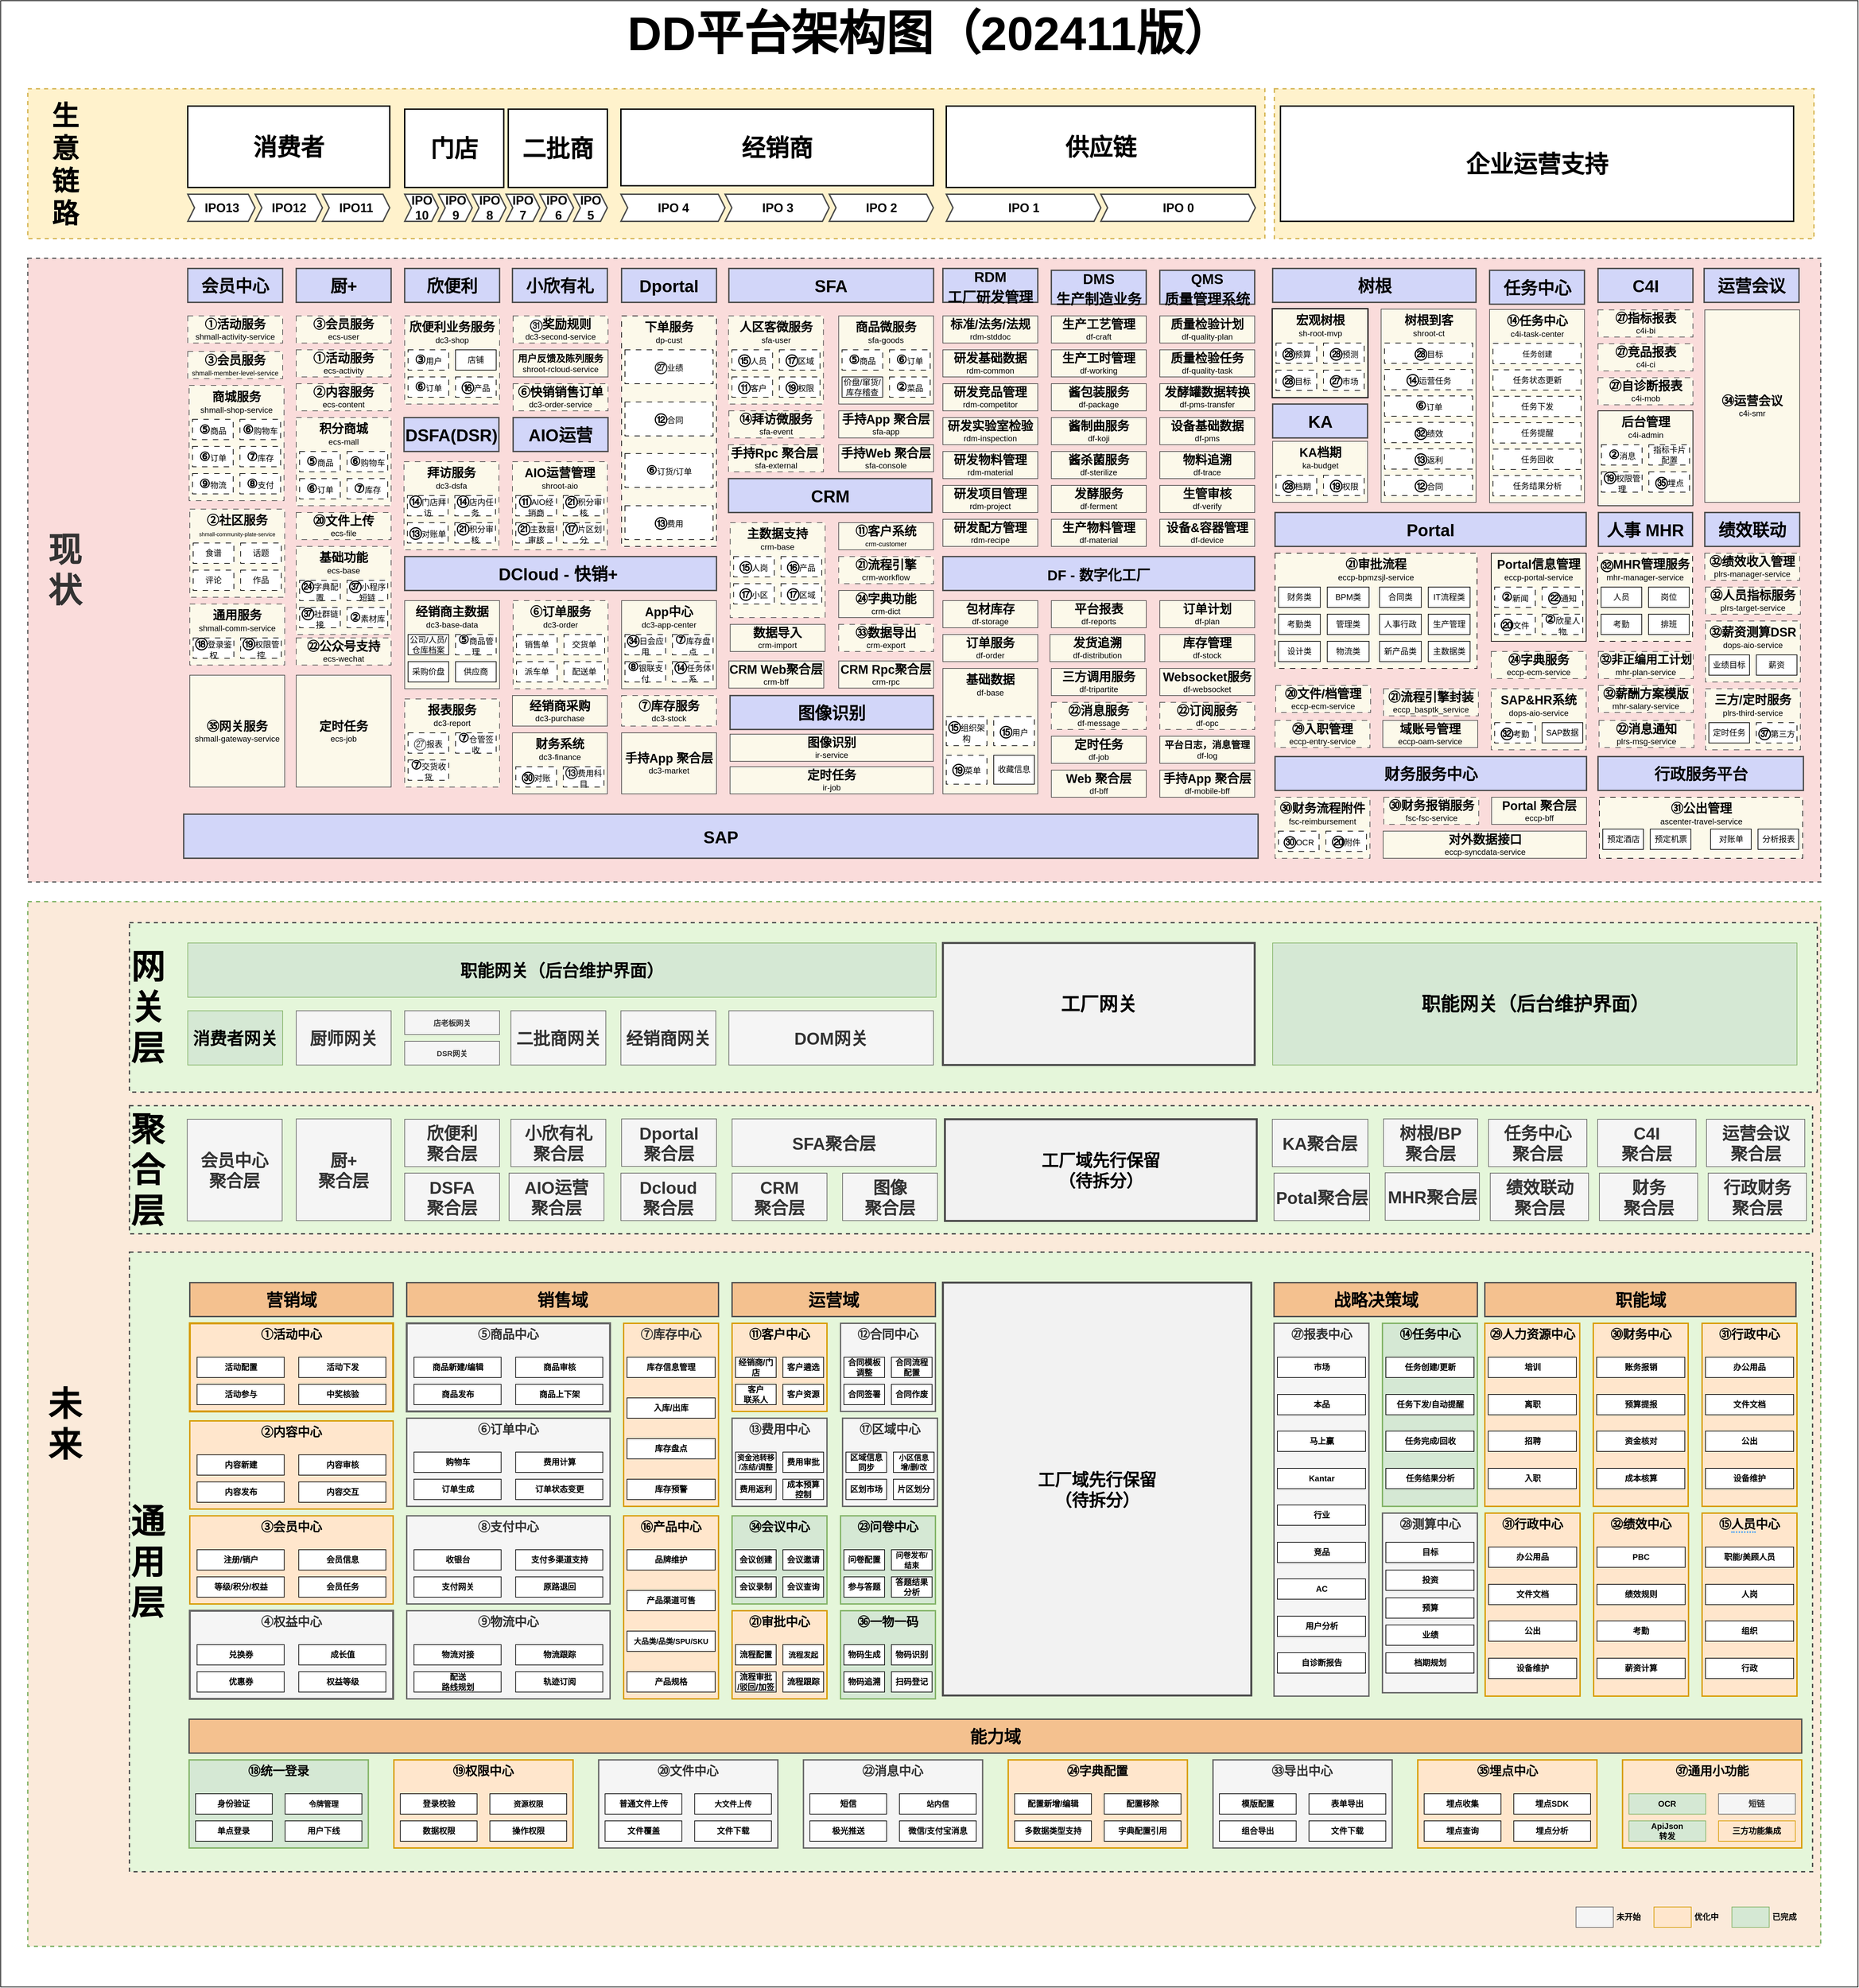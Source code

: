 <mxfile version="24.8.4">
  <diagram name="第 1 页" id="PUfyrWgMwDXHJgQhuHE2">
    <mxGraphModel dx="-2212" dy="7854" grid="1" gridSize="10" guides="1" tooltips="1" connect="1" arrows="1" fold="1" page="1" pageScale="1" pageWidth="827" pageHeight="1169" math="0" shadow="0">
      <root>
        <mxCell id="0" />
        <mxCell id="1" parent="0" />
        <mxCell id="qeEol8NOaaJIUj650dSy-1302" value="DD平台架构图（202411版）" style="rounded=0;whiteSpace=wrap;html=1;fontSize=70;verticalAlign=top;fontStyle=1" parent="1" vertex="1">
          <mxGeometry x="6280" y="-5620" width="2740" height="2930" as="geometry" />
        </mxCell>
        <mxCell id="qeEol8NOaaJIUj650dSy-1288" value="&lt;font style=&quot;font-size: 50px;&quot;&gt;&lt;b&gt;&amp;nbsp; 未&lt;br&gt;&amp;nbsp; 来&lt;/b&gt;&lt;/font&gt;" style="rounded=0;whiteSpace=wrap;html=1;dashed=1;glass=0;shadow=0;verticalAlign=middle;fillColor=#FBEADA;strokeColor=#82b366;fillStyle=auto;strokeWidth=2;align=left;" parent="1" vertex="1">
          <mxGeometry x="6320" y="-4291" width="2645" height="1541" as="geometry" />
        </mxCell>
        <mxCell id="qeEol8NOaaJIUj650dSy-1158" value="&lt;span style=&quot;font-size: 50px;&quot;&gt;&lt;b&gt;&amp;nbsp; 现&lt;br&gt;&amp;nbsp; 状&lt;/b&gt;&lt;/span&gt;" style="rounded=0;whiteSpace=wrap;html=1;dashed=1;glass=0;shadow=0;verticalAlign=middle;fillColor=#FADCDB;strokeColor=#666666;fillStyle=auto;strokeWidth=2;align=left;fontColor=#333333;container=1;" parent="1" vertex="1">
          <mxGeometry x="6320" y="-5240" width="2645" height="920" as="geometry" />
        </mxCell>
        <mxCell id="qeEol8NOaaJIUj650dSy-1" value="&lt;b style=&quot;font-size: 18px;&quot;&gt;㉗&lt;/b&gt;&lt;span style=&quot;font-size: 18px;&quot;&gt;&lt;b&gt;指标报表&lt;/b&gt;&lt;/span&gt;&lt;br&gt;c4i-bi" style="rounded=0;whiteSpace=wrap;html=1;fillColor=#FCF9EA;strokeColor=#4D4D4D;align=center;verticalAlign=middle;fontFamily=Helvetica;fontSize=12;fontColor=default;dashed=1;dashPattern=8 8;" parent="1" vertex="1">
          <mxGeometry x="8636.5" y="-5163.88" width="140" height="40" as="geometry" />
        </mxCell>
        <mxCell id="qeEol8NOaaJIUj650dSy-2" value="&lt;b style=&quot;font-size: 18px;&quot;&gt;㉗&lt;/b&gt;&lt;span style=&quot;font-size: 18px;&quot;&gt;&lt;b&gt;竞品报表&lt;/b&gt;&lt;/span&gt;&lt;br&gt;c4i-ci" style="rounded=0;whiteSpace=wrap;html=1;fillColor=#FCF9EA;strokeColor=#4D4D4D;align=center;verticalAlign=middle;fontFamily=Helvetica;fontSize=12;fontColor=default;dashed=1;dashPattern=8 8;" parent="1" vertex="1">
          <mxGeometry x="8636.5" y="-5113.88" width="140" height="40" as="geometry" />
        </mxCell>
        <mxCell id="qeEol8NOaaJIUj650dSy-3" value="&lt;b style=&quot;font-size: 18px;&quot;&gt;㉗&lt;/b&gt;&lt;span style=&quot;font-size: 18px;&quot;&gt;&lt;b&gt;自诊断报表&lt;/b&gt;&lt;/span&gt;&lt;br&gt;c4i-mob" style="rounded=0;whiteSpace=wrap;html=1;fillColor=#FCF9EA;strokeColor=#4D4D4D;align=center;verticalAlign=middle;fontFamily=Helvetica;fontSize=12;fontColor=default;dashed=1;dashPattern=8 8;" parent="1" vertex="1">
          <mxGeometry x="8636.5" y="-5063.88" width="140" height="40" as="geometry" />
        </mxCell>
        <mxCell id="qeEol8NOaaJIUj650dSy-4" value="C4I" style="rounded=0;whiteSpace=wrap;html=1;fillColor=#d2d6f9;strokeColor=#4D4D4D;fontSize=25;fontStyle=1;strokeWidth=2;align=center;verticalAlign=middle;fontFamily=Helvetica;fontColor=default;" parent="1" vertex="1">
          <mxGeometry x="8636.5" y="-5225" width="140" height="50" as="geometry" />
        </mxCell>
        <mxCell id="qeEol8NOaaJIUj650dSy-5" value="树根" style="rounded=0;whiteSpace=wrap;html=1;fillColor=#d2d6f9;strokeColor=#4D4D4D;fontSize=25;fontStyle=1;strokeWidth=2;align=center;verticalAlign=middle;fontFamily=Helvetica;fontColor=default;" parent="1" vertex="1">
          <mxGeometry x="8156.5" y="-5225" width="300" height="50" as="geometry" />
        </mxCell>
        <mxCell id="qeEol8NOaaJIUj650dSy-6" value="" style="group;strokeColor=default;strokeWidth=3;" parent="1" vertex="1" connectable="0">
          <mxGeometry x="8156.5" y="-5165" width="140" height="130" as="geometry" />
        </mxCell>
        <mxCell id="qeEol8NOaaJIUj650dSy-7" value="&lt;span style=&quot;font-size: 18px;&quot;&gt;&lt;b&gt;宏观树根&lt;/b&gt;&lt;/span&gt;&lt;br&gt;&lt;div&gt;sh-root-mvp&lt;/div&gt;" style="rounded=0;whiteSpace=wrap;html=1;fillColor=#FCF9EA;strokeColor=#4D4D4D;verticalAlign=top;align=center;fontFamily=Helvetica;fontSize=12;fontColor=default;" parent="qeEol8NOaaJIUj650dSy-6" vertex="1">
          <mxGeometry width="140" height="130" as="geometry" />
        </mxCell>
        <mxCell id="qeEol8NOaaJIUj650dSy-8" value="" style="group" parent="qeEol8NOaaJIUj650dSy-6" vertex="1" connectable="0">
          <mxGeometry x="5" y="50" width="130" height="70" as="geometry" />
        </mxCell>
        <mxCell id="qeEol8NOaaJIUj650dSy-9" value="" style="group" parent="qeEol8NOaaJIUj650dSy-8" vertex="1" connectable="0">
          <mxGeometry width="130" height="30" as="geometry" />
        </mxCell>
        <mxCell id="qeEol8NOaaJIUj650dSy-10" value="&lt;b style=&quot;font-size: 18px;&quot;&gt;㉘&lt;/b&gt;预算" style="rounded=0;whiteSpace=wrap;html=1;dashed=1;dashPattern=8 8;strokeColor=default;align=center;verticalAlign=middle;fontFamily=Helvetica;fontSize=12;fontColor=default;fillColor=default;" parent="qeEol8NOaaJIUj650dSy-9" vertex="1">
          <mxGeometry width="60" height="30" as="geometry" />
        </mxCell>
        <mxCell id="qeEol8NOaaJIUj650dSy-11" value="&lt;b style=&quot;font-size: 18px;&quot;&gt;㉘&lt;/b&gt;预测" style="rounded=0;whiteSpace=wrap;html=1;dashed=1;dashPattern=8 8;strokeColor=default;align=center;verticalAlign=middle;fontFamily=Helvetica;fontSize=12;fontColor=default;fillColor=default;" parent="qeEol8NOaaJIUj650dSy-9" vertex="1">
          <mxGeometry x="70" width="60" height="30" as="geometry" />
        </mxCell>
        <mxCell id="qeEol8NOaaJIUj650dSy-12" value="" style="group" parent="qeEol8NOaaJIUj650dSy-8" vertex="1" connectable="0">
          <mxGeometry y="40" width="130" height="30" as="geometry" />
        </mxCell>
        <mxCell id="qeEol8NOaaJIUj650dSy-13" value="&lt;b style=&quot;font-size: 18px;&quot;&gt;㉘&lt;/b&gt;目标" style="rounded=0;whiteSpace=wrap;html=1;dashed=1;dashPattern=8 8;strokeColor=default;align=center;verticalAlign=middle;fontFamily=Helvetica;fontSize=12;fontColor=default;fillColor=default;" parent="qeEol8NOaaJIUj650dSy-12" vertex="1">
          <mxGeometry width="60" height="30" as="geometry" />
        </mxCell>
        <mxCell id="qeEol8NOaaJIUj650dSy-14" value="&lt;b style=&quot;font-size: 18px;&quot;&gt;㉗&lt;/b&gt;市场" style="rounded=0;whiteSpace=wrap;html=1;dashed=1;dashPattern=8 8;strokeColor=default;align=center;verticalAlign=middle;fontFamily=Helvetica;fontSize=12;fontColor=default;fillColor=default;" parent="qeEol8NOaaJIUj650dSy-12" vertex="1">
          <mxGeometry x="70" width="60" height="30" as="geometry" />
        </mxCell>
        <mxCell id="qeEol8NOaaJIUj650dSy-15" value="人事 MHR" style="rounded=0;whiteSpace=wrap;html=1;fillColor=#d2d6f9;strokeColor=#4D4D4D;fontSize=25;fontStyle=1;strokeWidth=2;align=center;verticalAlign=middle;fontFamily=Helvetica;fontColor=default;" parent="1" vertex="1">
          <mxGeometry x="8637" y="-4865" width="139" height="50" as="geometry" />
        </mxCell>
        <mxCell id="qeEol8NOaaJIUj650dSy-16" value="&lt;b style=&quot;font-size: 18px;&quot;&gt;㉜&lt;/b&gt;&lt;span style=&quot;font-size: 18px;&quot;&gt;&lt;b&gt;薪酬方案模版&lt;/b&gt;&lt;/span&gt;&lt;br&gt;mhr-salary-service" style="rounded=0;whiteSpace=wrap;html=1;fillColor=#FCF9EA;strokeColor=#4D4D4D;align=center;verticalAlign=middle;fontFamily=Helvetica;fontSize=12;fontColor=default;dashed=1;dashPattern=8 8;" parent="1" vertex="1">
          <mxGeometry x="8637" y="-4610" width="140" height="40" as="geometry" />
        </mxCell>
        <mxCell id="qeEol8NOaaJIUj650dSy-17" value="&lt;font style=&quot;font-size: 17px;&quot;&gt;&lt;b style=&quot;&quot;&gt;㉜&lt;/b&gt;&lt;b style=&quot;&quot;&gt;非正编用工计划&lt;/b&gt;&lt;/font&gt;&lt;br&gt;mhr-plan-service" style="rounded=0;whiteSpace=wrap;html=1;fillColor=#FCF9EA;strokeColor=#4D4D4D;align=center;verticalAlign=middle;fontFamily=Helvetica;fontSize=12;fontColor=default;dashed=1;dashPattern=8 8;" parent="1" vertex="1">
          <mxGeometry x="8637" y="-4660" width="140" height="40" as="geometry" />
        </mxCell>
        <mxCell id="qeEol8NOaaJIUj650dSy-18" value="Portal" style="rounded=0;whiteSpace=wrap;html=1;fillColor=#d2d6f9;strokeColor=#4D4D4D;fontSize=25;fontStyle=1;strokeWidth=2;align=center;verticalAlign=middle;fontFamily=Helvetica;fontColor=default;" parent="1" vertex="1">
          <mxGeometry x="8160" y="-4865" width="459" height="50" as="geometry" />
        </mxCell>
        <mxCell id="qeEol8NOaaJIUj650dSy-19" value="" style="group" parent="1" vertex="1" connectable="0">
          <mxGeometry x="8479" y="-4805" width="140" height="130" as="geometry" />
        </mxCell>
        <mxCell id="qeEol8NOaaJIUj650dSy-20" value="&lt;span style=&quot;font-size: 18px;&quot;&gt;&lt;b&gt;Portal信息管理&lt;/b&gt;&lt;/span&gt;&lt;br&gt;&lt;div&gt;eccp-portal-service&lt;/div&gt;" style="rounded=0;whiteSpace=wrap;html=1;fillColor=#FCF9EA;strokeColor=#000000;verticalAlign=top;align=center;fontFamily=Helvetica;fontSize=12;fontColor=default;" parent="qeEol8NOaaJIUj650dSy-19" vertex="1">
          <mxGeometry width="140" height="130" as="geometry" />
        </mxCell>
        <mxCell id="qeEol8NOaaJIUj650dSy-21" value="" style="group" parent="qeEol8NOaaJIUj650dSy-19" vertex="1" connectable="0">
          <mxGeometry x="5" y="50" width="130" height="70" as="geometry" />
        </mxCell>
        <mxCell id="qeEol8NOaaJIUj650dSy-22" value="" style="group" parent="qeEol8NOaaJIUj650dSy-21" vertex="1" connectable="0">
          <mxGeometry width="130" height="30" as="geometry" />
        </mxCell>
        <mxCell id="qeEol8NOaaJIUj650dSy-23" value="&lt;b style=&quot;font-size: 18px;&quot;&gt;②&lt;/b&gt;新闻" style="rounded=0;whiteSpace=wrap;html=1;dashed=1;dashPattern=8 8;strokeColor=default;align=center;verticalAlign=middle;fontFamily=Helvetica;fontSize=12;fontColor=default;fillColor=default;" parent="qeEol8NOaaJIUj650dSy-22" vertex="1">
          <mxGeometry width="60" height="30" as="geometry" />
        </mxCell>
        <mxCell id="qeEol8NOaaJIUj650dSy-24" value="&lt;b style=&quot;font-size: 18px;&quot;&gt;㉒&lt;/b&gt;通知" style="rounded=0;whiteSpace=wrap;html=1;dashed=1;dashPattern=8 8;" parent="qeEol8NOaaJIUj650dSy-22" vertex="1">
          <mxGeometry x="70" width="60" height="30" as="geometry" />
        </mxCell>
        <mxCell id="qeEol8NOaaJIUj650dSy-25" value="" style="group" parent="qeEol8NOaaJIUj650dSy-21" vertex="1" connectable="0">
          <mxGeometry y="40" width="130" height="30" as="geometry" />
        </mxCell>
        <mxCell id="qeEol8NOaaJIUj650dSy-26" value="&lt;b style=&quot;font-size: 18px;&quot;&gt;⑳&lt;/b&gt;文件" style="rounded=0;whiteSpace=wrap;html=1;dashed=1;dashPattern=8 8;strokeColor=default;align=center;verticalAlign=middle;fontFamily=Helvetica;fontSize=12;fontColor=default;fillColor=default;" parent="qeEol8NOaaJIUj650dSy-25" vertex="1">
          <mxGeometry width="60" height="30" as="geometry" />
        </mxCell>
        <mxCell id="qeEol8NOaaJIUj650dSy-27" value="&lt;b style=&quot;font-size: 18px;&quot;&gt;②&lt;/b&gt;欣星人物" style="rounded=0;whiteSpace=wrap;html=1;dashed=1;dashPattern=8 8;strokeColor=default;align=center;verticalAlign=middle;fontFamily=Helvetica;fontSize=12;fontColor=default;fillColor=default;" parent="qeEol8NOaaJIUj650dSy-25" vertex="1">
          <mxGeometry x="70" width="60" height="30" as="geometry" />
        </mxCell>
        <mxCell id="qeEol8NOaaJIUj650dSy-28" value="&lt;b style=&quot;font-size: 18px;&quot;&gt;㉔&lt;/b&gt;&lt;span style=&quot;font-size: 18px;&quot;&gt;&lt;b&gt;字典服务&lt;/b&gt;&lt;/span&gt;&lt;br&gt;&lt;div&gt;eccp-ecm-service&lt;/div&gt;" style="rounded=0;whiteSpace=wrap;html=1;fillColor=#FCF9EA;strokeColor=#4D4D4D;align=center;verticalAlign=middle;fontFamily=Helvetica;fontSize=12;fontColor=default;dashed=1;dashPattern=8 8;" parent="1" vertex="1">
          <mxGeometry x="8479" y="-4660" width="140" height="40" as="geometry" />
        </mxCell>
        <mxCell id="qeEol8NOaaJIUj650dSy-29" value="" style="group;fillColor=#FCF9EA;strokeColor=#4D4D4D;dashed=1;dashPattern=8 8;" parent="1" vertex="1" connectable="0">
          <mxGeometry x="8479" y="-4605" width="140" height="90" as="geometry" />
        </mxCell>
        <mxCell id="qeEol8NOaaJIUj650dSy-30" value="&lt;span style=&quot;font-size: 18px;&quot;&gt;&lt;b&gt;SAP&amp;amp;HR系统&lt;/b&gt;&lt;/span&gt;&lt;br&gt;dops-aio-service" style="rounded=0;whiteSpace=wrap;html=1;fillColor=#FCF9EA;strokeColor=#4D4D4D;verticalAlign=top;dashed=1;dashPattern=8 8;" parent="qeEol8NOaaJIUj650dSy-29" vertex="1">
          <mxGeometry width="140" height="90" as="geometry" />
        </mxCell>
        <mxCell id="qeEol8NOaaJIUj650dSy-31" value="" style="group;dashed=1;dashPattern=8 8;" parent="qeEol8NOaaJIUj650dSy-29" vertex="1" connectable="0">
          <mxGeometry x="5" y="50" width="130" height="30" as="geometry" />
        </mxCell>
        <mxCell id="qeEol8NOaaJIUj650dSy-32" value="&lt;b style=&quot;font-size: 18px;&quot;&gt;㉜&lt;/b&gt;考勤" style="rounded=0;whiteSpace=wrap;html=1;strokeColor=default;align=center;verticalAlign=middle;fontFamily=Helvetica;fontSize=12;fontColor=default;fillColor=default;dashed=1;dashPattern=8 8;" parent="qeEol8NOaaJIUj650dSy-31" vertex="1">
          <mxGeometry width="60" height="30" as="geometry" />
        </mxCell>
        <mxCell id="qeEol8NOaaJIUj650dSy-33" value="SAP数据" style="rounded=0;whiteSpace=wrap;html=1;" parent="qeEol8NOaaJIUj650dSy-31" vertex="1">
          <mxGeometry x="70" width="60" height="30" as="geometry" />
        </mxCell>
        <mxCell id="qeEol8NOaaJIUj650dSy-34" value="&lt;b style=&quot;font-size: 18px;&quot;&gt;㉑&lt;/b&gt;&lt;span style=&quot;font-size: 18px;&quot;&gt;&lt;b&gt;流程引擎封装&lt;/b&gt;&lt;/span&gt;&lt;br&gt;&lt;div&gt;eccp_basptk_service&lt;/div&gt;" style="rounded=0;whiteSpace=wrap;html=1;fillColor=#FCF9EA;strokeColor=#4D4D4D;align=center;verticalAlign=middle;fontFamily=Helvetica;fontSize=12;fontColor=default;dashed=1;dashPattern=8 8;" parent="1" vertex="1">
          <mxGeometry x="8320" y="-4605" width="140" height="40" as="geometry" />
        </mxCell>
        <mxCell id="qeEol8NOaaJIUj650dSy-56" value="&lt;b style=&quot;font-size: 18px;&quot;&gt;⑳&lt;/b&gt;&lt;span style=&quot;font-size: 18px;&quot;&gt;&lt;b&gt;文件/&lt;/b&gt;&lt;/span&gt;&lt;b style=&quot;font-size: 18px;&quot;&gt;档&lt;/b&gt;&lt;span style=&quot;font-size: 18px;&quot;&gt;&lt;b&gt;管理&lt;/b&gt;&lt;/span&gt;&lt;br&gt;&lt;div&gt;eccp-ecm-service&lt;/div&gt;" style="rounded=0;whiteSpace=wrap;html=1;fillColor=#FCF9EA;strokeColor=#4D4D4D;align=center;verticalAlign=middle;fontFamily=Helvetica;fontSize=12;fontColor=default;dashed=1;dashPattern=8 8;" parent="1" vertex="1">
          <mxGeometry x="8161" y="-4610" width="140" height="40" as="geometry" />
        </mxCell>
        <mxCell id="qeEol8NOaaJIUj650dSy-57" value="&lt;b style=&quot;font-size: 18px;&quot;&gt;㉙&lt;/b&gt;&lt;span style=&quot;font-size: 18px;&quot;&gt;&lt;b&gt;入职管理&lt;/b&gt;&lt;/span&gt;&lt;br&gt;&lt;div&gt;eccp-entry-service&lt;/div&gt;" style="rounded=0;whiteSpace=wrap;html=1;fillColor=#FCF9EA;strokeColor=#4D4D4D;align=center;verticalAlign=middle;fontFamily=Helvetica;fontSize=12;fontColor=default;dashed=1;dashPattern=8 8;" parent="1" vertex="1">
          <mxGeometry x="8160" y="-4558.25" width="140" height="40" as="geometry" />
        </mxCell>
        <mxCell id="qeEol8NOaaJIUj650dSy-58" value="&lt;span style=&quot;font-size: 18px;&quot;&gt;&lt;b&gt;域账号管理&lt;/b&gt;&lt;/span&gt;&lt;br&gt;&lt;div&gt;eccp-oam-service&lt;/div&gt;" style="rounded=0;whiteSpace=wrap;html=1;fillColor=#FCF9EA;strokeColor=#4D4D4D;align=center;verticalAlign=middle;fontFamily=Helvetica;fontSize=12;fontColor=default;" parent="1" vertex="1">
          <mxGeometry x="8319" y="-4558.25" width="140" height="40" as="geometry" />
        </mxCell>
        <mxCell id="qeEol8NOaaJIUj650dSy-70" value="" style="group" parent="1" vertex="1" connectable="0">
          <mxGeometry x="8636.5" y="-5015" width="140" height="140" as="geometry" />
        </mxCell>
        <mxCell id="qeEol8NOaaJIUj650dSy-71" value="&lt;span style=&quot;font-size: 18px;&quot;&gt;&lt;b&gt;后台管理&lt;/b&gt;&lt;/span&gt;&lt;br&gt;&lt;div&gt;c4i-admin&lt;/div&gt;" style="rounded=0;whiteSpace=wrap;html=1;fillColor=#FCF9EA;strokeColor=#000000;verticalAlign=top;align=center;fontFamily=Helvetica;fontSize=12;fontColor=default;" parent="qeEol8NOaaJIUj650dSy-70" vertex="1">
          <mxGeometry width="140" height="140" as="geometry" />
        </mxCell>
        <mxCell id="qeEol8NOaaJIUj650dSy-72" value="" style="group" parent="qeEol8NOaaJIUj650dSy-70" vertex="1" connectable="0">
          <mxGeometry x="5" y="50" width="130" height="70" as="geometry" />
        </mxCell>
        <mxCell id="qeEol8NOaaJIUj650dSy-73" value="" style="group" parent="qeEol8NOaaJIUj650dSy-72" vertex="1" connectable="0">
          <mxGeometry width="130" height="30" as="geometry" />
        </mxCell>
        <mxCell id="qeEol8NOaaJIUj650dSy-74" value="&lt;b style=&quot;font-size: 18px;&quot;&gt;②&lt;/b&gt;消息" style="rounded=0;whiteSpace=wrap;html=1;dashed=1;dashPattern=8 8;strokeColor=default;align=center;verticalAlign=middle;fontFamily=Helvetica;fontSize=12;fontColor=default;fillColor=default;" parent="qeEol8NOaaJIUj650dSy-73" vertex="1">
          <mxGeometry width="60" height="30" as="geometry" />
        </mxCell>
        <mxCell id="qeEol8NOaaJIUj650dSy-75" value="指标卡片配置" style="rounded=0;whiteSpace=wrap;html=1;dashed=1;dashPattern=8 8;" parent="qeEol8NOaaJIUj650dSy-73" vertex="1">
          <mxGeometry x="70" width="60" height="30" as="geometry" />
        </mxCell>
        <mxCell id="qeEol8NOaaJIUj650dSy-76" value="" style="group" parent="qeEol8NOaaJIUj650dSy-72" vertex="1" connectable="0">
          <mxGeometry y="40" width="130" height="30" as="geometry" />
        </mxCell>
        <mxCell id="qeEol8NOaaJIUj650dSy-77" value="&lt;b style=&quot;font-size: 18px;&quot;&gt;⑲&lt;/b&gt;权限管理" style="rounded=0;whiteSpace=wrap;html=1;dashed=1;dashPattern=8 8;strokeColor=default;align=center;verticalAlign=middle;fontFamily=Helvetica;fontSize=12;fontColor=default;fillColor=default;" parent="qeEol8NOaaJIUj650dSy-76" vertex="1">
          <mxGeometry width="60" height="30" as="geometry" />
        </mxCell>
        <mxCell id="qeEol8NOaaJIUj650dSy-78" value="&lt;b style=&quot;font-size: 18px;&quot;&gt;㉟&lt;/b&gt;埋点" style="rounded=0;whiteSpace=wrap;html=1;dashed=1;dashPattern=8 8;strokeColor=default;align=center;verticalAlign=middle;fontFamily=Helvetica;fontSize=12;fontColor=default;fillColor=default;" parent="qeEol8NOaaJIUj650dSy-76" vertex="1">
          <mxGeometry x="70" width="60" height="30" as="geometry" />
        </mxCell>
        <mxCell id="qeEol8NOaaJIUj650dSy-79" value="任务中心" style="rounded=0;whiteSpace=wrap;html=1;fillColor=#d2d6f9;strokeColor=#4D4D4D;fontSize=25;fontStyle=1;strokeWidth=2;align=center;verticalAlign=middle;fontFamily=Helvetica;fontColor=default;" parent="1" vertex="1">
          <mxGeometry x="8476.5" y="-5222.25" width="140" height="50" as="geometry" />
        </mxCell>
        <mxCell id="qeEol8NOaaJIUj650dSy-91" value="绩效联动" style="rounded=0;whiteSpace=wrap;html=1;fillColor=#d2d6f9;strokeColor=#4D4D4D;fontSize=25;fontStyle=1;strokeWidth=2;align=center;verticalAlign=middle;fontFamily=Helvetica;fontColor=default;" parent="1" vertex="1">
          <mxGeometry x="8794" y="-4865" width="140" height="50" as="geometry" />
        </mxCell>
        <mxCell id="qeEol8NOaaJIUj650dSy-92" value="" style="group;fillColor=#FCF9EA;strokeColor=#4D4D4D;dashed=1;dashPattern=8 8;" parent="1" vertex="1" connectable="0">
          <mxGeometry x="8795" y="-4605" width="140" height="90" as="geometry" />
        </mxCell>
        <mxCell id="qeEol8NOaaJIUj650dSy-93" value="&lt;span style=&quot;font-size: 18px;&quot;&gt;&lt;b&gt;三方/定时服务&lt;/b&gt;&lt;/span&gt;&lt;br&gt;plrs-third-service" style="rounded=0;whiteSpace=wrap;html=1;fillColor=#FCF9EA;strokeColor=#4D4D4D;verticalAlign=top;dashed=1;dashPattern=8 8;" parent="qeEol8NOaaJIUj650dSy-92" vertex="1">
          <mxGeometry width="140" height="90" as="geometry" />
        </mxCell>
        <mxCell id="qeEol8NOaaJIUj650dSy-94" value="" style="group;dashed=1;dashPattern=8 8;" parent="qeEol8NOaaJIUj650dSy-92" vertex="1" connectable="0">
          <mxGeometry x="5" y="50" width="130" height="30" as="geometry" />
        </mxCell>
        <mxCell id="qeEol8NOaaJIUj650dSy-95" value="定时任务" style="rounded=0;whiteSpace=wrap;html=1;strokeColor=default;align=center;verticalAlign=middle;fontFamily=Helvetica;fontSize=12;fontColor=default;fillColor=default;" parent="qeEol8NOaaJIUj650dSy-94" vertex="1">
          <mxGeometry width="60" height="30" as="geometry" />
        </mxCell>
        <mxCell id="qeEol8NOaaJIUj650dSy-96" value="&lt;b style=&quot;font-size: 18px;&quot;&gt;㊲&lt;/b&gt;第三方" style="rounded=0;whiteSpace=wrap;html=1;dashed=1;dashPattern=8 8;" parent="qeEol8NOaaJIUj650dSy-94" vertex="1">
          <mxGeometry x="70" width="60" height="30" as="geometry" />
        </mxCell>
        <mxCell id="qeEol8NOaaJIUj650dSy-97" value="&lt;b style=&quot;font-size: 18px;&quot;&gt;㉒&lt;/b&gt;&lt;span style=&quot;font-size: 18px;&quot;&gt;&lt;b&gt;消息通知&lt;/b&gt;&lt;/span&gt;&lt;br&gt;plrs-msg-service" style="rounded=0;whiteSpace=wrap;html=1;fillColor=#FCF9EA;strokeColor=#4D4D4D;align=center;verticalAlign=middle;fontFamily=Helvetica;fontSize=12;fontColor=default;dashed=1;dashPattern=8 8;" parent="1" vertex="1">
          <mxGeometry x="8638" y="-4558.25" width="140" height="40" as="geometry" />
        </mxCell>
        <mxCell id="qeEol8NOaaJIUj650dSy-98" value="&lt;b style=&quot;font-size: 18px;&quot;&gt;㉜&lt;/b&gt;&lt;span style=&quot;font-size: 18px;&quot;&gt;&lt;b&gt;人员指标服务&lt;/b&gt;&lt;/span&gt;&lt;br&gt;plrs-target-service" style="rounded=0;whiteSpace=wrap;html=1;fillColor=#FCF9EA;strokeColor=#4D4D4D;align=center;verticalAlign=middle;fontFamily=Helvetica;fontSize=12;fontColor=default;dashed=1;dashPattern=8 8;" parent="1" vertex="1">
          <mxGeometry x="8795" y="-4755" width="140" height="40" as="geometry" />
        </mxCell>
        <mxCell id="qeEol8NOaaJIUj650dSy-99" value="" style="group;fillColor=#FCF9EA;strokeColor=#4D4D4D;dashed=1;dashPattern=8 8;" parent="1" vertex="1" connectable="0">
          <mxGeometry x="8795" y="-4705" width="140" height="90" as="geometry" />
        </mxCell>
        <mxCell id="qeEol8NOaaJIUj650dSy-100" value="&lt;b style=&quot;font-size: 18px;&quot;&gt;㉜&lt;/b&gt;&lt;span style=&quot;font-size: 18px;&quot;&gt;&lt;b&gt;薪资测算DSR&lt;/b&gt;&lt;/span&gt;&lt;br&gt;dops-aio-service" style="rounded=0;whiteSpace=wrap;html=1;fillColor=#FCF9EA;strokeColor=#4D4D4D;verticalAlign=top;dashed=1;dashPattern=8 8;" parent="qeEol8NOaaJIUj650dSy-99" vertex="1">
          <mxGeometry width="140" height="90" as="geometry" />
        </mxCell>
        <mxCell id="qeEol8NOaaJIUj650dSy-101" value="" style="group;dashed=1;dashPattern=8 8;" parent="qeEol8NOaaJIUj650dSy-99" vertex="1" connectable="0">
          <mxGeometry x="5" y="50" width="130" height="30" as="geometry" />
        </mxCell>
        <mxCell id="qeEol8NOaaJIUj650dSy-102" value="业绩目标" style="rounded=0;whiteSpace=wrap;html=1;strokeColor=default;align=center;verticalAlign=middle;fontFamily=Helvetica;fontSize=12;fontColor=default;fillColor=default;" parent="qeEol8NOaaJIUj650dSy-101" vertex="1">
          <mxGeometry width="60" height="30" as="geometry" />
        </mxCell>
        <mxCell id="qeEol8NOaaJIUj650dSy-103" value="薪资" style="rounded=0;whiteSpace=wrap;html=1;" parent="qeEol8NOaaJIUj650dSy-101" vertex="1">
          <mxGeometry x="70" width="60" height="30" as="geometry" />
        </mxCell>
        <mxCell id="qeEol8NOaaJIUj650dSy-104" value="&lt;span style=&quot;font-size: 18px;&quot;&gt;&lt;b&gt;Portal 聚合层&lt;/b&gt;&lt;/span&gt;&lt;br&gt;&lt;div&gt;eccp-bff&lt;/div&gt;" style="rounded=0;whiteSpace=wrap;html=1;fillColor=#FCF9EA;strokeColor=#4D4D4D;align=center;verticalAlign=middle;fontFamily=Helvetica;fontSize=12;fontColor=default;" parent="1" vertex="1">
          <mxGeometry x="8479.5" y="-4445" width="140" height="40" as="geometry" />
        </mxCell>
        <mxCell id="qeEol8NOaaJIUj650dSy-105" value="&lt;span style=&quot;font-size: 18px;&quot;&gt;&lt;b&gt;对外数据接口&lt;/b&gt;&lt;/span&gt;&lt;br&gt;&lt;div&gt;eccp-syncdata-service&lt;/div&gt;" style="rounded=0;whiteSpace=wrap;html=1;fillColor=#FCF9EA;strokeColor=#4D4D4D;align=center;verticalAlign=middle;fontFamily=Helvetica;fontSize=12;fontColor=default;" parent="1" vertex="1">
          <mxGeometry x="8319.5" y="-4395" width="300" height="40" as="geometry" />
        </mxCell>
        <mxCell id="qeEol8NOaaJIUj650dSy-106" value="&lt;font style=&quot;font-size: 23px;&quot;&gt;行政服务平台&lt;/font&gt;" style="rounded=0;whiteSpace=wrap;html=1;fillColor=#d2d6f9;strokeColor=#4D4D4D;fontSize=25;fontStyle=1;strokeWidth=2;align=center;verticalAlign=middle;fontFamily=Helvetica;fontColor=default;" parent="1" vertex="1">
          <mxGeometry x="8636.5" y="-4505" width="303" height="50" as="geometry" />
        </mxCell>
        <mxCell id="qeEol8NOaaJIUj650dSy-107" value="&lt;font style=&quot;font-size: 23px;&quot;&gt;财务服务中心&lt;/font&gt;" style="rounded=0;whiteSpace=wrap;html=1;fillColor=#d2d6f9;strokeColor=#4D4D4D;fontSize=25;fontStyle=1;strokeWidth=2;align=center;verticalAlign=middle;fontFamily=Helvetica;fontColor=default;" parent="1" vertex="1">
          <mxGeometry x="8160" y="-4505" width="459.5" height="50" as="geometry" />
        </mxCell>
        <mxCell id="qeEol8NOaaJIUj650dSy-108" value="" style="group;fillColor=#FCF9EA;strokeColor=#4D4D4D;dashed=1;dashPattern=8 8;" parent="1" vertex="1" connectable="0">
          <mxGeometry x="8160" y="-4445" width="140" height="90" as="geometry" />
        </mxCell>
        <mxCell id="qeEol8NOaaJIUj650dSy-109" value="&lt;b style=&quot;font-size: 18px;&quot;&gt;㉚&lt;/b&gt;&lt;span style=&quot;font-size: 18px;&quot;&gt;&lt;b&gt;财务流程附件&lt;/b&gt;&lt;/span&gt;&lt;br&gt;fsc-reimbursement" style="rounded=0;whiteSpace=wrap;html=1;fillColor=#FCF9EA;strokeColor=#4D4D4D;verticalAlign=top;dashed=1;dashPattern=8 8;" parent="qeEol8NOaaJIUj650dSy-108" vertex="1">
          <mxGeometry width="140" height="90" as="geometry" />
        </mxCell>
        <mxCell id="qeEol8NOaaJIUj650dSy-110" value="" style="group;dashed=1;dashPattern=8 8;" parent="qeEol8NOaaJIUj650dSy-108" vertex="1" connectable="0">
          <mxGeometry x="5" y="50" width="130" height="30" as="geometry" />
        </mxCell>
        <mxCell id="qeEol8NOaaJIUj650dSy-111" value="&lt;b style=&quot;font-size: 18px;&quot;&gt;㉚&lt;/b&gt;OCR" style="rounded=0;whiteSpace=wrap;html=1;strokeColor=default;align=center;verticalAlign=middle;fontFamily=Helvetica;fontSize=12;fontColor=default;fillColor=default;dashed=1;dashPattern=8 8;" parent="qeEol8NOaaJIUj650dSy-110" vertex="1">
          <mxGeometry width="60" height="30" as="geometry" />
        </mxCell>
        <mxCell id="qeEol8NOaaJIUj650dSy-112" value="&lt;b style=&quot;font-size: 18px;&quot;&gt;⑳&lt;/b&gt;附件" style="rounded=0;whiteSpace=wrap;html=1;dashed=1;dashPattern=8 8;" parent="qeEol8NOaaJIUj650dSy-110" vertex="1">
          <mxGeometry x="70" width="60" height="30" as="geometry" />
        </mxCell>
        <mxCell id="qeEol8NOaaJIUj650dSy-113" value="&lt;b style=&quot;font-size: 18px;&quot;&gt;㉚&lt;/b&gt;&lt;span style=&quot;font-size: 18px;&quot;&gt;&lt;b&gt;财务报销服务&lt;/b&gt;&lt;/span&gt;&lt;br&gt;&lt;div&gt;fsc-fsc-service&lt;/div&gt;" style="rounded=0;whiteSpace=wrap;html=1;fillColor=#FCF9EA;strokeColor=#4D4D4D;align=center;verticalAlign=middle;fontFamily=Helvetica;fontSize=12;fontColor=default;dashed=1;dashPattern=8 8;" parent="1" vertex="1">
          <mxGeometry x="8320.5" y="-4445" width="140" height="40" as="geometry" />
        </mxCell>
        <mxCell id="qeEol8NOaaJIUj650dSy-114" value="&lt;b style=&quot;font-size: 18px;&quot;&gt;㉜&lt;/b&gt;&lt;span style=&quot;font-size: 18px;&quot;&gt;&lt;b&gt;绩效收入管理&lt;/b&gt;&lt;/span&gt;&lt;br&gt;&lt;div&gt;plrs-manager-service&lt;/div&gt;" style="rounded=0;whiteSpace=wrap;html=1;fillColor=#FCF9EA;strokeColor=#4D4D4D;align=center;verticalAlign=middle;fontFamily=Helvetica;fontSize=12;fontColor=default;dashed=1;dashPattern=8 8;" parent="1" vertex="1">
          <mxGeometry x="8794" y="-4805" width="140" height="40" as="geometry" />
        </mxCell>
        <mxCell id="qeEol8NOaaJIUj650dSy-115" value="&lt;b style=&quot;font-size: 18px;&quot;&gt;㉛&lt;/b&gt;&lt;span style=&quot;font-size: 18px;&quot;&gt;&lt;b&gt;公出管理&lt;/b&gt;&lt;/span&gt;&lt;br&gt;&lt;div&gt;ascenter-travel-service&lt;/div&gt;" style="rounded=0;whiteSpace=wrap;html=1;fillColor=#FCF9EA;strokeColor=#000000;verticalAlign=top;align=center;fontFamily=Helvetica;fontSize=12;fontColor=default;dashed=1;dashPattern=8 8;" parent="1" vertex="1">
          <mxGeometry x="8638.5" y="-4445" width="300" height="90" as="geometry" />
        </mxCell>
        <mxCell id="qeEol8NOaaJIUj650dSy-116" value="" style="group" parent="1" vertex="1" connectable="0">
          <mxGeometry x="8795.5" y="-4398" width="130" height="30" as="geometry" />
        </mxCell>
        <mxCell id="qeEol8NOaaJIUj650dSy-117" value="对账单" style="rounded=0;whiteSpace=wrap;html=1;" parent="qeEol8NOaaJIUj650dSy-116" vertex="1">
          <mxGeometry x="7" width="60" height="30" as="geometry" />
        </mxCell>
        <mxCell id="qeEol8NOaaJIUj650dSy-118" value="分析报表" style="rounded=0;whiteSpace=wrap;html=1;" parent="qeEol8NOaaJIUj650dSy-116" vertex="1">
          <mxGeometry x="77" width="60" height="30" as="geometry" />
        </mxCell>
        <mxCell id="qeEol8NOaaJIUj650dSy-119" value="" style="group" parent="1" vertex="1" connectable="0">
          <mxGeometry x="8643.5" y="-4398" width="130" height="30" as="geometry" />
        </mxCell>
        <mxCell id="qeEol8NOaaJIUj650dSy-120" value="预定酒店" style="rounded=0;whiteSpace=wrap;html=1;" parent="qeEol8NOaaJIUj650dSy-119" vertex="1">
          <mxGeometry width="60" height="30" as="geometry" />
        </mxCell>
        <mxCell id="qeEol8NOaaJIUj650dSy-121" value="预定机票" style="rounded=0;whiteSpace=wrap;html=1;" parent="qeEol8NOaaJIUj650dSy-119" vertex="1">
          <mxGeometry x="70" width="60" height="30" as="geometry" />
        </mxCell>
        <mxCell id="qeEol8NOaaJIUj650dSy-122" value="&lt;span style=&quot;font-size: 40px; font-weight: 700;&quot;&gt;&amp;nbsp; &amp;nbsp;生&lt;br&gt;&amp;nbsp; &amp;nbsp;意&lt;br&gt;&amp;nbsp; &amp;nbsp;链&lt;br&gt;&amp;nbsp; &amp;nbsp;路&lt;/span&gt;" style="rounded=0;whiteSpace=wrap;html=1;dashed=1;glass=0;shadow=0;verticalAlign=middle;fillColor=#fff2cc;strokeColor=#d6b656;fillStyle=auto;strokeWidth=2;align=left;" parent="1" vertex="1">
          <mxGeometry x="6320" y="-5490" width="1825" height="221" as="geometry" />
        </mxCell>
        <mxCell id="qeEol8NOaaJIUj650dSy-123" value="&lt;font style=&quot;font-size: 35px;&quot;&gt;经销商&lt;/font&gt;" style="rounded=0;whiteSpace=wrap;html=1;fontStyle=1;strokeWidth=2;" parent="1" vertex="1">
          <mxGeometry x="7195" y="-5460" width="461" height="113" as="geometry" />
        </mxCell>
        <mxCell id="qeEol8NOaaJIUj650dSy-124" value="" style="group;strokeWidth=2;" parent="1" vertex="1" connectable="0">
          <mxGeometry x="6876" y="-5334.5" width="299" height="40" as="geometry" />
        </mxCell>
        <mxCell id="qeEol8NOaaJIUj650dSy-125" value="&lt;font size=&quot;1&quot; style=&quot;&quot;&gt;&lt;b style=&quot;font-size: 18px;&quot;&gt;IPO &lt;br&gt;10&lt;/b&gt;&lt;/font&gt;" style="html=1;shadow=0;dashed=0;align=center;verticalAlign=middle;shape=mxgraph.arrows2.arrow;dy=0;dx=10;notch=10;fillColor=#FFFFFF;strokeColor=#4D4D4D;strokeWidth=2;" parent="qeEol8NOaaJIUj650dSy-124" vertex="1">
          <mxGeometry width="49.833" height="40" as="geometry" />
        </mxCell>
        <mxCell id="qeEol8NOaaJIUj650dSy-126" value="&lt;font size=&quot;1&quot; style=&quot;&quot;&gt;&lt;b style=&quot;font-size: 18px;&quot;&gt;IPO &lt;br&gt;9&lt;/b&gt;&lt;/font&gt;" style="html=1;shadow=0;dashed=0;align=center;verticalAlign=middle;shape=mxgraph.arrows2.arrow;dy=0;dx=10;notch=10;fillColor=#FFFFFF;strokeColor=#4D4D4D;strokeWidth=2;" parent="qeEol8NOaaJIUj650dSy-124" vertex="1">
          <mxGeometry x="49.833" width="49.833" height="40" as="geometry" />
        </mxCell>
        <mxCell id="qeEol8NOaaJIUj650dSy-127" value="&lt;font size=&quot;1&quot; style=&quot;&quot;&gt;&lt;b style=&quot;font-size: 18px;&quot;&gt;IPO &lt;br&gt;8&lt;/b&gt;&lt;/font&gt;" style="html=1;shadow=0;dashed=0;align=center;verticalAlign=middle;shape=mxgraph.arrows2.arrow;dy=0;dx=10;notch=10;fillColor=#FFFFFF;strokeColor=#4D4D4D;strokeWidth=2;" parent="qeEol8NOaaJIUj650dSy-124" vertex="1">
          <mxGeometry x="99.667" width="49.833" height="40" as="geometry" />
        </mxCell>
        <mxCell id="qeEol8NOaaJIUj650dSy-128" value="&lt;font size=&quot;1&quot; style=&quot;&quot;&gt;&lt;b style=&quot;font-size: 18px;&quot;&gt;IPO &lt;br&gt;7&lt;/b&gt;&lt;/font&gt;" style="html=1;shadow=0;dashed=0;align=center;verticalAlign=middle;shape=mxgraph.arrows2.arrow;dy=0;dx=10;notch=10;fillColor=#FFFFFF;strokeColor=#4D4D4D;strokeWidth=2;" parent="qeEol8NOaaJIUj650dSy-124" vertex="1">
          <mxGeometry x="149.5" width="49.833" height="40" as="geometry" />
        </mxCell>
        <mxCell id="qeEol8NOaaJIUj650dSy-129" value="&lt;font size=&quot;1&quot; style=&quot;&quot;&gt;&lt;b style=&quot;font-size: 18px;&quot;&gt;IPO&lt;br&gt;&amp;nbsp;6&lt;/b&gt;&lt;/font&gt;" style="html=1;shadow=0;dashed=0;align=center;verticalAlign=middle;shape=mxgraph.arrows2.arrow;dy=0;dx=10;notch=10;fillColor=#FFFFFF;strokeColor=#4D4D4D;strokeWidth=2;" parent="qeEol8NOaaJIUj650dSy-124" vertex="1">
          <mxGeometry x="199.333" width="49.833" height="40" as="geometry" />
        </mxCell>
        <mxCell id="qeEol8NOaaJIUj650dSy-130" value="&lt;font size=&quot;1&quot; style=&quot;&quot;&gt;&lt;b style=&quot;font-size: 18px;&quot;&gt;IPO &lt;br&gt;5&lt;/b&gt;&lt;/font&gt;" style="html=1;shadow=0;dashed=0;align=center;verticalAlign=middle;shape=mxgraph.arrows2.arrow;dy=0;dx=10;notch=10;fillColor=#FFFFFF;strokeColor=#4D4D4D;strokeWidth=2;" parent="qeEol8NOaaJIUj650dSy-124" vertex="1">
          <mxGeometry x="249.167" width="49.833" height="40" as="geometry" />
        </mxCell>
        <mxCell id="qeEol8NOaaJIUj650dSy-131" value="图像识别" style="rounded=0;whiteSpace=wrap;html=1;fillColor=#d2d6f9;strokeColor=#4D4D4D;fontSize=25;fontStyle=1;strokeWidth=2;align=center;verticalAlign=middle;fontFamily=Helvetica;fontColor=default;" parent="1" vertex="1">
          <mxGeometry x="7356" y="-4595" width="300" height="50" as="geometry" />
        </mxCell>
        <mxCell id="qeEol8NOaaJIUj650dSy-132" value="&lt;span style=&quot;font-size: 18px;&quot;&gt;&lt;b&gt;图像识别&lt;/b&gt;&lt;/span&gt;&lt;br&gt;&lt;div&gt;ir-service&lt;/div&gt;" style="rounded=0;whiteSpace=wrap;html=1;fillColor=#FCF9EA;strokeColor=#4D4D4D;align=center;verticalAlign=middle;fontFamily=Helvetica;fontSize=12;fontColor=default;" parent="1" vertex="1">
          <mxGeometry x="7356" y="-4538" width="300" height="40" as="geometry" />
        </mxCell>
        <mxCell id="qeEol8NOaaJIUj650dSy-133" value="&lt;span style=&quot;font-size: 18px;&quot;&gt;&lt;b&gt;定时任务&lt;/b&gt;&lt;/span&gt;&lt;br&gt;&lt;div&gt;ir-job&lt;/div&gt;" style="rounded=0;whiteSpace=wrap;html=1;fillColor=#FCF9EA;strokeColor=#4D4D4D;align=center;verticalAlign=middle;fontFamily=Helvetica;fontSize=12;fontColor=default;" parent="1" vertex="1">
          <mxGeometry x="7356" y="-4490" width="300" height="40" as="geometry" />
        </mxCell>
        <mxCell id="qeEol8NOaaJIUj650dSy-134" value="CRM" style="rounded=0;whiteSpace=wrap;html=1;fillColor=#d2d6f9;strokeColor=#4D4D4D;fontSize=25;fontStyle=1;strokeWidth=2;align=center;verticalAlign=middle;fontFamily=Helvetica;fontColor=default;" parent="1" vertex="1">
          <mxGeometry x="7353.75" y="-4915" width="300" height="50" as="geometry" />
        </mxCell>
        <mxCell id="qeEol8NOaaJIUj650dSy-135" value="SFA" style="rounded=0;whiteSpace=wrap;html=1;fillColor=#d2d6f9;strokeColor=#4D4D4D;fontSize=25;fontStyle=1;strokeWidth=2;align=center;verticalAlign=middle;fontFamily=Helvetica;fontColor=default;" parent="1" vertex="1">
          <mxGeometry x="7354.25" y="-5225" width="302" height="50" as="geometry" />
        </mxCell>
        <mxCell id="qeEol8NOaaJIUj650dSy-136" value="DCloud - 快销+&amp;nbsp;" style="rounded=0;whiteSpace=wrap;html=1;fillColor=#d2d6f9;strokeColor=#4D4D4D;fontSize=25;fontStyle=1;strokeWidth=2;align=center;verticalAlign=middle;fontFamily=Helvetica;fontColor=default;" parent="1" vertex="1">
          <mxGeometry x="6876" y="-4800" width="460" height="50" as="geometry" />
        </mxCell>
        <mxCell id="qeEol8NOaaJIUj650dSy-137" value="&lt;font style=&quot;font-size: 21px;&quot;&gt;RDM&lt;br&gt;工厂研发管理&lt;/font&gt;" style="rounded=0;whiteSpace=wrap;html=1;fillColor=#d2d6f9;strokeColor=#4D4D4D;fontSize=25;fontStyle=1;strokeWidth=2;align=center;verticalAlign=middle;fontFamily=Helvetica;fontColor=default;" parent="1" vertex="1">
          <mxGeometry x="7670" y="-5225" width="140" height="50" as="geometry" />
        </mxCell>
        <mxCell id="qeEol8NOaaJIUj650dSy-138" value="&lt;font style=&quot;font-size: 18px;&quot;&gt;&lt;b&gt;①&lt;/b&gt;&lt;b&gt;活动服务&lt;/b&gt;&lt;/font&gt;&lt;br&gt;shmall-activity-service" style="rounded=0;whiteSpace=wrap;html=1;fillColor=#FCF9EA;strokeColor=#4D4D4D;align=center;verticalAlign=middle;fontFamily=Helvetica;fontSize=12;fontColor=default;dashed=1;dashPattern=8 8;" parent="1" vertex="1">
          <mxGeometry x="6556" y="-5155" width="140" height="40" as="geometry" />
        </mxCell>
        <mxCell id="qeEol8NOaaJIUj650dSy-140" value="" style="group;fillColor=#FCF9EA;strokeColor=#4D4D4D;dashed=1;dashPattern=8 8;" parent="1" vertex="1" connectable="0">
          <mxGeometry x="6559" y="-4730" width="140" height="90" as="geometry" />
        </mxCell>
        <mxCell id="qeEol8NOaaJIUj650dSy-141" value="&lt;span style=&quot;font-size: 18px;&quot;&gt;&lt;b&gt;通用服务&lt;/b&gt;&lt;/span&gt;&lt;br&gt;shmall-comm-service" style="rounded=0;whiteSpace=wrap;html=1;fillColor=#FCF9EA;strokeColor=#4D4D4D;verticalAlign=top;dashed=1;dashPattern=8 8;" parent="qeEol8NOaaJIUj650dSy-140" vertex="1">
          <mxGeometry width="140" height="90" as="geometry" />
        </mxCell>
        <mxCell id="qeEol8NOaaJIUj650dSy-142" value="" style="group;dashed=1;dashPattern=8 8;" parent="qeEol8NOaaJIUj650dSy-140" vertex="1" connectable="0">
          <mxGeometry x="5" y="50" width="130" height="30" as="geometry" />
        </mxCell>
        <mxCell id="qeEol8NOaaJIUj650dSy-143" value="&lt;b style=&quot;font-size: 18px;&quot;&gt;⑱&lt;/b&gt;登录鉴权" style="rounded=0;whiteSpace=wrap;html=1;dashed=1;dashPattern=8 8;strokeColor=default;align=center;verticalAlign=middle;fontFamily=Helvetica;fontSize=12;fontColor=default;fillColor=default;" parent="qeEol8NOaaJIUj650dSy-142" vertex="1">
          <mxGeometry width="60" height="30" as="geometry" />
        </mxCell>
        <mxCell id="qeEol8NOaaJIUj650dSy-144" value="&lt;b style=&quot;font-size: 18px;&quot;&gt;⑲&lt;/b&gt;权限管控" style="rounded=0;whiteSpace=wrap;html=1;dashed=1;dashPattern=8 8;" parent="qeEol8NOaaJIUj650dSy-142" vertex="1">
          <mxGeometry x="70" width="60" height="30" as="geometry" />
        </mxCell>
        <mxCell id="qeEol8NOaaJIUj650dSy-145" value="&lt;font style=&quot;font-size: 18px;&quot;&gt;&lt;b&gt;CRM Rpc聚合层&lt;/b&gt;&lt;/font&gt;&lt;br&gt;crm-rpc" style="rounded=0;whiteSpace=wrap;html=1;fillColor=#FCF9EA;strokeColor=#4D4D4D;" parent="1" vertex="1">
          <mxGeometry x="7516.25" y="-4646" width="140" height="40" as="geometry" />
        </mxCell>
        <mxCell id="qeEol8NOaaJIUj650dSy-146" value="&lt;span style=&quot;font-size: 18px;&quot;&gt;&lt;b&gt;CRM Web聚合层&lt;/b&gt;&lt;/span&gt;&lt;br&gt;crm-bff" style="rounded=0;whiteSpace=wrap;html=1;fillColor=#FCF9EA;strokeColor=#4D4D4D;" parent="1" vertex="1">
          <mxGeometry x="7354.25" y="-4646" width="140" height="40" as="geometry" />
        </mxCell>
        <mxCell id="qeEol8NOaaJIUj650dSy-147" value="&lt;span style=&quot;font-size: 18px;&quot;&gt;&lt;b&gt;数据导入&lt;/b&gt;&lt;/span&gt;&lt;br&gt;crm-import" style="rounded=0;whiteSpace=wrap;html=1;fillColor=#FCF9EA;strokeColor=#4D4D4D;" parent="1" vertex="1">
          <mxGeometry x="7356.25" y="-4700" width="140" height="40" as="geometry" />
        </mxCell>
        <mxCell id="qeEol8NOaaJIUj650dSy-148" value="&lt;b style=&quot;font-size: 18px;&quot;&gt;⑪&lt;/b&gt;&lt;span style=&quot;font-size: 18px;&quot;&gt;&lt;b&gt;客户系统&lt;/b&gt;&lt;/span&gt;&lt;br&gt;&lt;font style=&quot;font-size: 10px;&quot;&gt;crm-customer&lt;/font&gt;" style="rounded=0;whiteSpace=wrap;html=1;fillColor=#FCF9EA;strokeColor=#4D4D4D;strokeWidth=1;" parent="1" vertex="1">
          <mxGeometry x="7516.25" y="-4850" width="140" height="40" as="geometry" />
        </mxCell>
        <mxCell id="qeEol8NOaaJIUj650dSy-149" value="" style="group;dashed=1;dashPattern=8 8;" parent="1" vertex="1" connectable="0">
          <mxGeometry x="7356.25" y="-4850" width="213.75" height="140" as="geometry" />
        </mxCell>
        <mxCell id="qeEol8NOaaJIUj650dSy-150" value="&lt;span style=&quot;font-size: 18px;&quot;&gt;&lt;b&gt;主数据支持&lt;/b&gt;&lt;/span&gt;&lt;br&gt;crm-base" style="rounded=0;whiteSpace=wrap;html=1;fillColor=#FCF9EA;strokeColor=#4D4D4D;verticalAlign=top;dashed=1;dashPattern=8 8;" parent="qeEol8NOaaJIUj650dSy-149" vertex="1">
          <mxGeometry width="140" height="140" as="geometry" />
        </mxCell>
        <mxCell id="qeEol8NOaaJIUj650dSy-151" value="" style="group" parent="qeEol8NOaaJIUj650dSy-149" vertex="1" connectable="0">
          <mxGeometry x="5" y="50" width="130" height="70" as="geometry" />
        </mxCell>
        <mxCell id="qeEol8NOaaJIUj650dSy-152" value="" style="group" parent="qeEol8NOaaJIUj650dSy-151" vertex="1" connectable="0">
          <mxGeometry width="130" height="30" as="geometry" />
        </mxCell>
        <mxCell id="qeEol8NOaaJIUj650dSy-153" value="&lt;b style=&quot;font-size: 18px;&quot;&gt;⑮&lt;/b&gt;人岗" style="rounded=0;whiteSpace=wrap;html=1;dashed=1;dashPattern=8 8;strokeColor=default;align=center;verticalAlign=middle;fontFamily=Helvetica;fontSize=12;fontColor=default;fillColor=default;" parent="qeEol8NOaaJIUj650dSy-152" vertex="1">
          <mxGeometry width="60" height="30" as="geometry" />
        </mxCell>
        <mxCell id="qeEol8NOaaJIUj650dSy-154" value="&lt;b style=&quot;font-size: 18px;&quot;&gt;⑯&lt;/b&gt;产品" style="rounded=0;whiteSpace=wrap;html=1;dashed=1;dashPattern=8 8;strokeColor=default;align=center;verticalAlign=middle;fontFamily=Helvetica;fontSize=12;fontColor=default;fillColor=default;" parent="qeEol8NOaaJIUj650dSy-152" vertex="1">
          <mxGeometry x="70" width="60" height="30" as="geometry" />
        </mxCell>
        <mxCell id="qeEol8NOaaJIUj650dSy-155" value="" style="group" parent="qeEol8NOaaJIUj650dSy-151" vertex="1" connectable="0">
          <mxGeometry y="40" width="130" height="30" as="geometry" />
        </mxCell>
        <mxCell id="qeEol8NOaaJIUj650dSy-156" value="&lt;b style=&quot;font-size: 18px;&quot;&gt;⑰&lt;/b&gt;小区" style="rounded=0;whiteSpace=wrap;html=1;dashed=1;dashPattern=8 8;strokeColor=default;align=center;verticalAlign=middle;fontFamily=Helvetica;fontSize=12;fontColor=default;fillColor=default;" parent="qeEol8NOaaJIUj650dSy-155" vertex="1">
          <mxGeometry width="60" height="30" as="geometry" />
        </mxCell>
        <mxCell id="qeEol8NOaaJIUj650dSy-157" value="&lt;b style=&quot;font-size: 18px;&quot;&gt;⑰&lt;/b&gt;区域" style="rounded=0;whiteSpace=wrap;html=1;dashed=1;dashPattern=8 8;strokeColor=default;align=center;verticalAlign=middle;fontFamily=Helvetica;fontSize=12;fontColor=default;fillColor=default;" parent="qeEol8NOaaJIUj650dSy-155" vertex="1">
          <mxGeometry x="70" width="60" height="30" as="geometry" />
        </mxCell>
        <mxCell id="qeEol8NOaaJIUj650dSy-159" value="&lt;span style=&quot;font-size: 18px;&quot;&gt;&lt;b&gt;㉔&lt;/b&gt;&lt;/span&gt;&lt;b style=&quot;font-size: 18px;&quot;&gt;字典功能&lt;/b&gt;&lt;br&gt;crm-dict" style="rounded=0;whiteSpace=wrap;html=1;fillColor=#FCF9EA;strokeColor=#4D4D4D;strokeWidth=1;" parent="1" vertex="1">
          <mxGeometry x="7516.25" y="-4750" width="140" height="40" as="geometry" />
        </mxCell>
        <mxCell id="qeEol8NOaaJIUj650dSy-160" value="&lt;b style=&quot;font-size: 18px;&quot;&gt;㉑&lt;/b&gt;&lt;span style=&quot;font-size: 18px;&quot;&gt;&lt;b&gt;流程引擎&lt;/b&gt;&lt;/span&gt;&lt;br&gt;crm-workflow" style="rounded=0;whiteSpace=wrap;html=1;fillColor=#FCF9EA;strokeColor=#4D4D4D;dashed=1;dashPattern=8 8;" parent="1" vertex="1">
          <mxGeometry x="7516.25" y="-4800" width="140" height="40" as="geometry" />
        </mxCell>
        <mxCell id="qeEol8NOaaJIUj650dSy-161" value="&lt;b style=&quot;font-size: 18px;&quot;&gt;①&lt;/b&gt;&lt;span style=&quot;font-size: 18px;&quot;&gt;&lt;b&gt;活动服务&lt;/b&gt;&lt;/span&gt;&lt;br&gt;ecs-activity" style="rounded=0;whiteSpace=wrap;html=1;fillColor=#FCF9EA;strokeColor=#4D4D4D;align=center;verticalAlign=middle;fontFamily=Helvetica;fontSize=12;fontColor=default;dashed=1;dashPattern=8 8;" parent="1" vertex="1">
          <mxGeometry x="6716" y="-5105" width="140" height="40" as="geometry" />
        </mxCell>
        <mxCell id="qeEol8NOaaJIUj650dSy-163" value="" style="group;fillColor=#4D4D4D;dashed=1;dashPattern=8 8;" parent="1" vertex="1" connectable="0">
          <mxGeometry x="6716" y="-4815" width="140" height="130" as="geometry" />
        </mxCell>
        <mxCell id="qeEol8NOaaJIUj650dSy-164" value="&lt;span style=&quot;font-size: 18px;&quot;&gt;&lt;b&gt;基础功能&lt;/b&gt;&lt;/span&gt;&lt;br&gt;ecs-base" style="rounded=0;whiteSpace=wrap;html=1;fillColor=#FCF9EA;strokeColor=#4D4D4D;verticalAlign=top;dashed=1;dashPattern=8 8;" parent="qeEol8NOaaJIUj650dSy-163" vertex="1">
          <mxGeometry width="140" height="130" as="geometry" />
        </mxCell>
        <mxCell id="qeEol8NOaaJIUj650dSy-165" value="" style="group" parent="qeEol8NOaaJIUj650dSy-163" vertex="1" connectable="0">
          <mxGeometry x="5" y="50" width="130" height="70" as="geometry" />
        </mxCell>
        <mxCell id="qeEol8NOaaJIUj650dSy-166" value="" style="group" parent="qeEol8NOaaJIUj650dSy-165" vertex="1" connectable="0">
          <mxGeometry width="130" height="30" as="geometry" />
        </mxCell>
        <mxCell id="qeEol8NOaaJIUj650dSy-167" value="&lt;b style=&quot;font-size: 18px;&quot;&gt;㉔&lt;/b&gt;字典配置" style="rounded=0;whiteSpace=wrap;html=1;dashed=1;dashPattern=8 8;strokeColor=default;align=center;verticalAlign=middle;fontFamily=Helvetica;fontSize=12;fontColor=default;fillColor=default;" parent="qeEol8NOaaJIUj650dSy-166" vertex="1">
          <mxGeometry width="60" height="30" as="geometry" />
        </mxCell>
        <mxCell id="qeEol8NOaaJIUj650dSy-168" value="&lt;b style=&quot;font-size: 18px;&quot;&gt;㊲&lt;/b&gt;小程序&lt;br&gt;短链" style="rounded=0;whiteSpace=wrap;html=1;dashed=1;dashPattern=8 8;strokeColor=default;align=center;verticalAlign=middle;fontFamily=Helvetica;fontSize=12;fontColor=default;fillColor=default;" parent="qeEol8NOaaJIUj650dSy-166" vertex="1">
          <mxGeometry x="70" width="60" height="30" as="geometry" />
        </mxCell>
        <mxCell id="qeEol8NOaaJIUj650dSy-169" value="" style="group" parent="qeEol8NOaaJIUj650dSy-165" vertex="1" connectable="0">
          <mxGeometry y="40" width="130" height="30" as="geometry" />
        </mxCell>
        <mxCell id="qeEol8NOaaJIUj650dSy-170" value="&lt;b style=&quot;font-size: 18px;&quot;&gt;㊲&lt;/b&gt;社群链接" style="rounded=0;whiteSpace=wrap;html=1;dashed=1;dashPattern=8 8;strokeColor=default;align=center;verticalAlign=middle;fontFamily=Helvetica;fontSize=12;fontColor=default;fillColor=default;" parent="qeEol8NOaaJIUj650dSy-169" vertex="1">
          <mxGeometry width="60" height="30" as="geometry" />
        </mxCell>
        <mxCell id="qeEol8NOaaJIUj650dSy-171" value="&lt;b style=&quot;font-size: 18px;&quot;&gt;②&lt;/b&gt;素材库" style="rounded=0;whiteSpace=wrap;html=1;dashed=1;dashPattern=8 8;strokeColor=default;align=center;verticalAlign=middle;fontFamily=Helvetica;fontSize=12;fontColor=default;fillColor=default;" parent="qeEol8NOaaJIUj650dSy-169" vertex="1">
          <mxGeometry x="70" width="60" height="30" as="geometry" />
        </mxCell>
        <mxCell id="qeEol8NOaaJIUj650dSy-172" value="&lt;b style=&quot;font-size: 18px;&quot;&gt;⑳&lt;/b&gt;&lt;span style=&quot;font-size: 18px;&quot;&gt;&lt;b&gt;文件上传&lt;/b&gt;&lt;/span&gt;&lt;br&gt;ecs-file" style="rounded=0;whiteSpace=wrap;html=1;fillColor=#FCF9EA;strokeColor=#4D4D4D;dashed=1;dashPattern=8 8;" parent="1" vertex="1">
          <mxGeometry x="6716" y="-4865" width="140" height="40" as="geometry" />
        </mxCell>
        <mxCell id="qeEol8NOaaJIUj650dSy-173" value="" style="group;fillColor=#FCF9EA;dashed=1;dashPattern=8 8;" parent="1" vertex="1" connectable="0">
          <mxGeometry x="6716" y="-5005" width="140" height="130" as="geometry" />
        </mxCell>
        <mxCell id="qeEol8NOaaJIUj650dSy-174" value="&lt;span style=&quot;font-size: 18px;&quot;&gt;&lt;b&gt;积分商城&lt;/b&gt;&lt;/span&gt;&lt;br&gt;ecs-mall" style="rounded=0;whiteSpace=wrap;html=1;fillColor=#FCF9EA;strokeColor=#4D4D4D;verticalAlign=top;dashed=1;dashPattern=8 8;" parent="qeEol8NOaaJIUj650dSy-173" vertex="1">
          <mxGeometry width="140" height="130" as="geometry" />
        </mxCell>
        <mxCell id="qeEol8NOaaJIUj650dSy-175" value="" style="group" parent="qeEol8NOaaJIUj650dSy-173" vertex="1" connectable="0">
          <mxGeometry x="5" y="50" width="130" height="70" as="geometry" />
        </mxCell>
        <mxCell id="qeEol8NOaaJIUj650dSy-176" value="" style="group" parent="qeEol8NOaaJIUj650dSy-175" vertex="1" connectable="0">
          <mxGeometry width="130" height="30" as="geometry" />
        </mxCell>
        <mxCell id="qeEol8NOaaJIUj650dSy-177" value="&lt;b style=&quot;font-size: 18px;&quot;&gt;⑤&lt;/b&gt;商品" style="rounded=0;whiteSpace=wrap;html=1;dashed=1;dashPattern=8 8;strokeColor=default;align=center;verticalAlign=middle;fontFamily=Helvetica;fontSize=12;fontColor=default;fillColor=default;" parent="qeEol8NOaaJIUj650dSy-176" vertex="1">
          <mxGeometry width="60" height="30" as="geometry" />
        </mxCell>
        <mxCell id="qeEol8NOaaJIUj650dSy-178" value="&lt;b style=&quot;font-size: 18px;&quot;&gt;⑥&lt;/b&gt;购物车" style="rounded=0;whiteSpace=wrap;html=1;dashed=1;dashPattern=8 8;strokeColor=default;align=center;verticalAlign=middle;fontFamily=Helvetica;fontSize=12;fontColor=default;fillColor=default;" parent="qeEol8NOaaJIUj650dSy-176" vertex="1">
          <mxGeometry x="70" width="60" height="30" as="geometry" />
        </mxCell>
        <mxCell id="qeEol8NOaaJIUj650dSy-179" value="" style="group" parent="qeEol8NOaaJIUj650dSy-175" vertex="1" connectable="0">
          <mxGeometry y="40" width="130" height="30" as="geometry" />
        </mxCell>
        <mxCell id="qeEol8NOaaJIUj650dSy-180" value="&lt;b style=&quot;font-size: 18px;&quot;&gt;⑥&lt;/b&gt;订单" style="rounded=0;whiteSpace=wrap;html=1;dashed=1;dashPattern=8 8;strokeColor=default;align=center;verticalAlign=middle;fontFamily=Helvetica;fontSize=12;fontColor=default;fillColor=default;" parent="qeEol8NOaaJIUj650dSy-179" vertex="1">
          <mxGeometry width="60" height="30" as="geometry" />
        </mxCell>
        <mxCell id="qeEol8NOaaJIUj650dSy-181" value="&lt;b style=&quot;font-size: 18px;&quot;&gt;⑦&lt;/b&gt;库存" style="rounded=0;whiteSpace=wrap;html=1;dashed=1;dashPattern=8 8;strokeColor=default;align=center;verticalAlign=middle;fontFamily=Helvetica;fontSize=12;fontColor=default;fillColor=default;" parent="qeEol8NOaaJIUj650dSy-179" vertex="1">
          <mxGeometry x="70" width="60" height="30" as="geometry" />
        </mxCell>
        <mxCell id="qeEol8NOaaJIUj650dSy-182" value="&lt;b style=&quot;font-size: 18px;&quot;&gt;㉒&lt;/b&gt;&lt;span style=&quot;font-size: 18px;&quot;&gt;&lt;b&gt;公众号支持&lt;/b&gt;&lt;/span&gt;&lt;br&gt;ecs-wechat" style="rounded=0;whiteSpace=wrap;html=1;fillColor=#FCF9EA;strokeColor=#4D4D4D;dashed=1;dashPattern=8 8;" parent="1" vertex="1">
          <mxGeometry x="6716" y="-4680" width="140" height="40" as="geometry" />
        </mxCell>
        <mxCell id="qeEol8NOaaJIUj650dSy-183" value="&lt;b style=&quot;font-size: 18px;&quot;&gt;③&lt;/b&gt;&lt;span style=&quot;font-size: 18px;&quot;&gt;&lt;b&gt;会员服务&lt;/b&gt;&lt;/span&gt;&lt;br&gt;&lt;font style=&quot;font-size: 10px;&quot;&gt;shmall-member-level-service&lt;/font&gt;" style="rounded=0;whiteSpace=wrap;html=1;fillColor=#FCF9EA;strokeColor=#4D4D4D;strokeWidth=1;dashed=1;dashPattern=8 8;" parent="1" vertex="1">
          <mxGeometry x="6556" y="-5102.5" width="140" height="40" as="geometry" />
        </mxCell>
        <mxCell id="qeEol8NOaaJIUj650dSy-184" value="&lt;b style=&quot;font-size: 18px;&quot;&gt;②&lt;/b&gt;&lt;span style=&quot;font-size: 18px;&quot;&gt;&lt;b&gt;内容服务&lt;/b&gt;&lt;/span&gt;&lt;br&gt;ecs-content" style="rounded=0;whiteSpace=wrap;html=1;fillColor=#FCF9EA;strokeColor=#4D4D4D;perimeterSpacing=4;align=center;verticalAlign=middle;fontFamily=Helvetica;fontSize=12;fontColor=default;dashed=1;dashPattern=8 8;" parent="1" vertex="1">
          <mxGeometry x="6716" y="-5055" width="140" height="40" as="geometry" />
        </mxCell>
        <mxCell id="qeEol8NOaaJIUj650dSy-185" value="&lt;b style=&quot;font-size: 18px;&quot;&gt;③&lt;/b&gt;&lt;span style=&quot;font-size: 18px;&quot;&gt;&lt;b&gt;会员服务&lt;/b&gt;&lt;/span&gt;&lt;br&gt;ecs-user" style="rounded=0;whiteSpace=wrap;html=1;fillColor=#FCF9EA;strokeColor=#4D4D4D;dashed=1;dashPattern=8 8;align=center;verticalAlign=middle;fontFamily=Helvetica;fontSize=12;fontColor=default;" parent="1" vertex="1">
          <mxGeometry x="6716" y="-5155" width="140" height="40" as="geometry" />
        </mxCell>
        <mxCell id="qeEol8NOaaJIUj650dSy-186" value="&lt;span style=&quot;font-size: 18px;&quot;&gt;&lt;b&gt;手持App 聚合层&lt;/b&gt;&lt;/span&gt;&lt;br&gt;sfa-app" style="rounded=0;whiteSpace=wrap;html=1;fillColor=#FCF9EA;strokeColor=#4D4D4D;" parent="1" vertex="1">
          <mxGeometry x="7516.25" y="-5015" width="140" height="40" as="geometry" />
        </mxCell>
        <mxCell id="qeEol8NOaaJIUj650dSy-187" value="" style="group" parent="1" vertex="1" connectable="0">
          <mxGeometry x="7516.25" y="-5155" width="140" height="130" as="geometry" />
        </mxCell>
        <mxCell id="qeEol8NOaaJIUj650dSy-188" value="&lt;span style=&quot;font-size: 18px;&quot;&gt;&lt;b&gt;商品微服务&lt;/b&gt;&lt;/span&gt;&lt;br&gt;sfa-goods" style="rounded=0;whiteSpace=wrap;html=1;fillColor=#FCF9EA;strokeColor=#4D4D4D;verticalAlign=top;" parent="qeEol8NOaaJIUj650dSy-187" vertex="1">
          <mxGeometry width="140" height="130" as="geometry" />
        </mxCell>
        <mxCell id="qeEol8NOaaJIUj650dSy-189" value="" style="group" parent="qeEol8NOaaJIUj650dSy-187" vertex="1" connectable="0">
          <mxGeometry x="5" y="50" width="130" height="70" as="geometry" />
        </mxCell>
        <mxCell id="qeEol8NOaaJIUj650dSy-190" value="" style="group" parent="qeEol8NOaaJIUj650dSy-189" vertex="1" connectable="0">
          <mxGeometry width="130" height="30" as="geometry" />
        </mxCell>
        <mxCell id="qeEol8NOaaJIUj650dSy-191" value="&lt;b style=&quot;font-size: 18px;&quot;&gt;⑤&lt;/b&gt;商品" style="rounded=0;whiteSpace=wrap;html=1;dashed=1;dashPattern=8 8;strokeColor=default;align=center;verticalAlign=middle;fontFamily=Helvetica;fontSize=12;fontColor=default;fillColor=default;" parent="qeEol8NOaaJIUj650dSy-190" vertex="1">
          <mxGeometry width="60" height="30" as="geometry" />
        </mxCell>
        <mxCell id="qeEol8NOaaJIUj650dSy-192" value="&lt;b style=&quot;font-size: 18px;&quot;&gt;⑥&lt;/b&gt;订单" style="rounded=0;whiteSpace=wrap;html=1;dashed=1;dashPattern=8 8;strokeColor=default;align=center;verticalAlign=middle;fontFamily=Helvetica;fontSize=12;fontColor=default;fillColor=default;" parent="qeEol8NOaaJIUj650dSy-190" vertex="1">
          <mxGeometry x="70" width="60" height="30" as="geometry" />
        </mxCell>
        <mxCell id="qeEol8NOaaJIUj650dSy-193" value="" style="group" parent="qeEol8NOaaJIUj650dSy-189" vertex="1" connectable="0">
          <mxGeometry y="40" width="130" height="30" as="geometry" />
        </mxCell>
        <mxCell id="qeEol8NOaaJIUj650dSy-194" value="价盘/窜货/库存稽查" style="rounded=0;whiteSpace=wrap;html=1;" parent="qeEol8NOaaJIUj650dSy-193" vertex="1">
          <mxGeometry width="60" height="30" as="geometry" />
        </mxCell>
        <mxCell id="qeEol8NOaaJIUj650dSy-195" value="&lt;b style=&quot;font-size: 18px;&quot;&gt;②&lt;/b&gt;菜品" style="rounded=0;whiteSpace=wrap;html=1;dashed=1;dashPattern=8 8;strokeColor=default;align=center;verticalAlign=middle;fontFamily=Helvetica;fontSize=12;fontColor=default;fillColor=default;" parent="qeEol8NOaaJIUj650dSy-193" vertex="1">
          <mxGeometry x="70" width="60" height="30" as="geometry" />
        </mxCell>
        <mxCell id="qeEol8NOaaJIUj650dSy-196" value="&lt;b style=&quot;font-size: 18px;&quot;&gt;⑭&lt;/b&gt;&lt;span style=&quot;font-size: 18px;&quot;&gt;&lt;b&gt;拜访微服务&lt;/b&gt;&lt;/span&gt;&lt;br&gt;sfa-event" style="rounded=0;whiteSpace=wrap;html=1;fillColor=#FCF9EA;strokeColor=#4D4D4D;dashed=1;dashPattern=8 8;" parent="1" vertex="1">
          <mxGeometry x="7354.25" y="-5015" width="140" height="40" as="geometry" />
        </mxCell>
        <mxCell id="qeEol8NOaaJIUj650dSy-197" value="&lt;span style=&quot;font-size: 18px;&quot;&gt;&lt;b&gt;手持Rpc 聚合层&amp;nbsp;&lt;/b&gt;&lt;/span&gt;&lt;br&gt;sfa-external" style="rounded=0;whiteSpace=wrap;html=1;fillColor=#FCF9EA;strokeColor=#4D4D4D;dashed=1;dashPattern=8 8;" parent="1" vertex="1">
          <mxGeometry x="7353.75" y="-4965" width="140" height="40" as="geometry" />
        </mxCell>
        <mxCell id="qeEol8NOaaJIUj650dSy-198" value="&lt;span style=&quot;font-size: 18px;&quot;&gt;&lt;b&gt;手持Web 聚合层&lt;/b&gt;&lt;/span&gt;&lt;br&gt;sfa-console" style="rounded=0;whiteSpace=wrap;html=1;fillColor=#FCF9EA;strokeColor=#4D4D4D;" parent="1" vertex="1">
          <mxGeometry x="7516.25" y="-4965" width="140" height="40" as="geometry" />
        </mxCell>
        <mxCell id="qeEol8NOaaJIUj650dSy-199" value="" style="group" parent="1" vertex="1" connectable="0">
          <mxGeometry x="7036" y="-4735" width="140" height="130" as="geometry" />
        </mxCell>
        <mxCell id="qeEol8NOaaJIUj650dSy-200" value="&lt;b style=&quot;font-size: 18px;&quot;&gt;⑥&lt;/b&gt;&lt;span style=&quot;font-size: 18px;&quot;&gt;&lt;b&gt;订单服务&lt;/b&gt;&lt;/span&gt;&lt;br&gt;dc3-order" style="rounded=0;whiteSpace=wrap;html=1;fillColor=#FCF9EA;strokeColor=#4D4D4D;verticalAlign=top;align=center;fontFamily=Helvetica;fontSize=12;fontColor=default;dashed=1;dashPattern=8 8;" parent="qeEol8NOaaJIUj650dSy-199" vertex="1">
          <mxGeometry width="140" height="130" as="geometry" />
        </mxCell>
        <mxCell id="qeEol8NOaaJIUj650dSy-201" value="" style="group" parent="qeEol8NOaaJIUj650dSy-199" vertex="1" connectable="0">
          <mxGeometry x="5" y="50" width="130" height="70" as="geometry" />
        </mxCell>
        <mxCell id="qeEol8NOaaJIUj650dSy-202" value="" style="group" parent="qeEol8NOaaJIUj650dSy-201" vertex="1" connectable="0">
          <mxGeometry width="130" height="30" as="geometry" />
        </mxCell>
        <mxCell id="qeEol8NOaaJIUj650dSy-203" value="销售单" style="rounded=0;whiteSpace=wrap;html=1;dashed=1;dashPattern=8 8;strokeColor=default;align=center;verticalAlign=middle;fontFamily=Helvetica;fontSize=12;fontColor=default;fillColor=default;" parent="qeEol8NOaaJIUj650dSy-202" vertex="1">
          <mxGeometry width="60" height="30" as="geometry" />
        </mxCell>
        <mxCell id="qeEol8NOaaJIUj650dSy-204" value="交货单" style="rounded=0;whiteSpace=wrap;html=1;dashed=1;dashPattern=8 8;strokeColor=default;align=center;verticalAlign=middle;fontFamily=Helvetica;fontSize=12;fontColor=default;fillColor=default;" parent="qeEol8NOaaJIUj650dSy-202" vertex="1">
          <mxGeometry x="70" width="60" height="30" as="geometry" />
        </mxCell>
        <mxCell id="qeEol8NOaaJIUj650dSy-205" value="" style="group" parent="qeEol8NOaaJIUj650dSy-201" vertex="1" connectable="0">
          <mxGeometry y="40" width="130" height="30" as="geometry" />
        </mxCell>
        <mxCell id="qeEol8NOaaJIUj650dSy-206" value="派车单" style="rounded=0;whiteSpace=wrap;html=1;dashed=1;dashPattern=8 8;" parent="qeEol8NOaaJIUj650dSy-205" vertex="1">
          <mxGeometry width="60" height="30" as="geometry" />
        </mxCell>
        <mxCell id="qeEol8NOaaJIUj650dSy-207" value="配送单" style="rounded=0;whiteSpace=wrap;html=1;dashed=1;dashPattern=8 8;" parent="qeEol8NOaaJIUj650dSy-205" vertex="1">
          <mxGeometry x="70" width="60" height="30" as="geometry" />
        </mxCell>
        <mxCell id="qeEol8NOaaJIUj650dSy-208" value="" style="group" parent="1" vertex="1" connectable="0">
          <mxGeometry x="7196" y="-4735" width="140" height="130" as="geometry" />
        </mxCell>
        <mxCell id="qeEol8NOaaJIUj650dSy-209" value="&lt;span style=&quot;font-size: 18px;&quot;&gt;&lt;b&gt;App中心&lt;/b&gt;&lt;/span&gt;&lt;br&gt;dc3-app-center" style="rounded=0;whiteSpace=wrap;html=1;fillColor=#FCF9EA;strokeColor=#4D4D4D;verticalAlign=top;align=center;fontFamily=Helvetica;fontSize=12;fontColor=default;" parent="qeEol8NOaaJIUj650dSy-208" vertex="1">
          <mxGeometry width="140" height="130" as="geometry" />
        </mxCell>
        <mxCell id="qeEol8NOaaJIUj650dSy-210" value="" style="group" parent="qeEol8NOaaJIUj650dSy-208" vertex="1" connectable="0">
          <mxGeometry x="5" y="50" width="130" height="70" as="geometry" />
        </mxCell>
        <mxCell id="qeEol8NOaaJIUj650dSy-211" value="" style="group" parent="qeEol8NOaaJIUj650dSy-210" vertex="1" connectable="0">
          <mxGeometry width="130" height="30" as="geometry" />
        </mxCell>
        <mxCell id="qeEol8NOaaJIUj650dSy-212" value="&lt;b style=&quot;font-size: 18px;&quot;&gt;㉞&lt;/b&gt;日会应用" style="rounded=0;whiteSpace=wrap;html=1;dashed=1;dashPattern=8 8;strokeColor=default;align=center;verticalAlign=middle;fontFamily=Helvetica;fontSize=12;fontColor=default;fillColor=default;" parent="qeEol8NOaaJIUj650dSy-211" vertex="1">
          <mxGeometry width="60" height="30" as="geometry" />
        </mxCell>
        <mxCell id="qeEol8NOaaJIUj650dSy-213" value="&lt;b style=&quot;font-size: 18px;&quot;&gt;⑦&lt;/b&gt;库存盘点" style="rounded=0;whiteSpace=wrap;html=1;dashed=1;dashPattern=8 8;" parent="qeEol8NOaaJIUj650dSy-211" vertex="1">
          <mxGeometry x="70" width="60" height="30" as="geometry" />
        </mxCell>
        <mxCell id="qeEol8NOaaJIUj650dSy-214" value="" style="group" parent="qeEol8NOaaJIUj650dSy-210" vertex="1" connectable="0">
          <mxGeometry y="40" width="130" height="30" as="geometry" />
        </mxCell>
        <mxCell id="qeEol8NOaaJIUj650dSy-215" value="&lt;b style=&quot;font-size: 18px;&quot;&gt;⑧&lt;/b&gt;银联支付" style="rounded=0;whiteSpace=wrap;html=1;dashed=1;dashPattern=8 8;" parent="qeEol8NOaaJIUj650dSy-214" vertex="1">
          <mxGeometry width="60" height="30" as="geometry" />
        </mxCell>
        <mxCell id="qeEol8NOaaJIUj650dSy-216" value="&lt;b style=&quot;font-size: 18px;&quot;&gt;⑭&lt;/b&gt;任务体系" style="rounded=0;whiteSpace=wrap;html=1;dashed=1;dashPattern=8 8;" parent="qeEol8NOaaJIUj650dSy-214" vertex="1">
          <mxGeometry x="70" width="60" height="30" as="geometry" />
        </mxCell>
        <mxCell id="qeEol8NOaaJIUj650dSy-217" value="&lt;b style=&quot;font-size: 18px;&quot;&gt;⑦&lt;/b&gt;&lt;span style=&quot;font-size: 18px;&quot;&gt;&lt;b&gt;库存服务&lt;/b&gt;&lt;/span&gt;&lt;br&gt;dc3-stock" style="rounded=0;whiteSpace=wrap;html=1;fillColor=#FCF9EA;strokeColor=#4D4D4D;dashed=1;dashPattern=8 8;" parent="1" vertex="1">
          <mxGeometry x="7196" y="-4595" width="140" height="45" as="geometry" />
        </mxCell>
        <mxCell id="qeEol8NOaaJIUj650dSy-218" value="&lt;span style=&quot;font-size: 18px;&quot;&gt;&lt;b&gt;手持App 聚合层&lt;/b&gt;&lt;/span&gt;&lt;br&gt;dc3-market" style="rounded=0;whiteSpace=wrap;html=1;fillColor=#FCF9EA;strokeColor=#4D4D4D;" parent="1" vertex="1">
          <mxGeometry x="7196" y="-4540" width="140" height="90" as="geometry" />
        </mxCell>
        <mxCell id="qeEol8NOaaJIUj650dSy-219" value="&lt;span style=&quot;font-size: 18px;&quot;&gt;&lt;b&gt;经销商采购&lt;/b&gt;&lt;/span&gt;&lt;br&gt;dc3-purchase" style="rounded=0;whiteSpace=wrap;html=1;fillColor=#FCF9EA;strokeColor=#4D4D4D;" parent="1" vertex="1">
          <mxGeometry x="7035" y="-4595" width="140" height="45" as="geometry" />
        </mxCell>
        <mxCell id="qeEol8NOaaJIUj650dSy-220" value="Dportal" style="rounded=0;whiteSpace=wrap;html=1;fillColor=#d2d6f9;strokeColor=#4D4D4D;fontSize=25;fontStyle=1;strokeWidth=2;align=center;verticalAlign=middle;fontFamily=Helvetica;fontColor=default;" parent="1" vertex="1">
          <mxGeometry x="7196" y="-5225" width="140" height="50" as="geometry" />
        </mxCell>
        <mxCell id="qeEol8NOaaJIUj650dSy-221" value="" style="group;dashed=1;dashPattern=8 8;" parent="1" vertex="1" connectable="0">
          <mxGeometry x="7196" y="-5155" width="154" height="340" as="geometry" />
        </mxCell>
        <mxCell id="qeEol8NOaaJIUj650dSy-222" value="&lt;span style=&quot;font-size: 18px;&quot;&gt;&lt;b&gt;下单服务&lt;/b&gt;&lt;/span&gt;&lt;br&gt;&lt;div&gt;dp-cust&lt;/div&gt;" style="rounded=0;whiteSpace=wrap;html=1;fillColor=#FCF9EA;strokeColor=default;verticalAlign=top;dashed=1;dashPattern=8 8;" parent="qeEol8NOaaJIUj650dSy-221" vertex="1">
          <mxGeometry width="140" height="340" as="geometry" />
        </mxCell>
        <mxCell id="qeEol8NOaaJIUj650dSy-1292" value="" style="group" parent="qeEol8NOaaJIUj650dSy-221" vertex="1" connectable="0">
          <mxGeometry x="5" y="203" width="130" height="50" as="geometry" />
        </mxCell>
        <mxCell id="qeEol8NOaaJIUj650dSy-1293" value="&lt;b style=&quot;font-size: 18px;&quot;&gt;⑥&lt;/b&gt;订货/订单" style="rounded=0;whiteSpace=wrap;html=1;dashed=1;dashPattern=8 8;" parent="qeEol8NOaaJIUj650dSy-1292" vertex="1">
          <mxGeometry width="130" height="50" as="geometry" />
        </mxCell>
        <mxCell id="qeEol8NOaaJIUj650dSy-1295" value="" style="group" parent="qeEol8NOaaJIUj650dSy-221" vertex="1" connectable="0">
          <mxGeometry x="5" y="280" width="130" height="50" as="geometry" />
        </mxCell>
        <mxCell id="qeEol8NOaaJIUj650dSy-1296" value="&lt;b style=&quot;font-size: 18px;&quot;&gt;⑬&lt;/b&gt;费用" style="rounded=0;whiteSpace=wrap;html=1;dashed=1;dashPattern=8 8;" parent="qeEol8NOaaJIUj650dSy-1295" vertex="1">
          <mxGeometry width="130" height="50" as="geometry" />
        </mxCell>
        <mxCell id="qeEol8NOaaJIUj650dSy-229" value="&lt;b style=&quot;font-size: 18px;&quot;&gt;⑫&lt;/b&gt;合同" style="rounded=0;whiteSpace=wrap;html=1;dashed=1;dashPattern=8 8;" parent="qeEol8NOaaJIUj650dSy-221" vertex="1">
          <mxGeometry x="5" y="127" width="130" height="50" as="geometry" />
        </mxCell>
        <mxCell id="qeEol8NOaaJIUj650dSy-226" value="&lt;span style=&quot;color: rgb(51, 51, 51); font-size: 18px; text-align: start; background-color: rgb(255, 255, 255);&quot;&gt;&lt;font face=&quot;Helvetica&quot;&gt;&lt;b&gt;㉗&lt;/b&gt;&lt;/font&gt;&lt;/span&gt;业绩" style="rounded=0;whiteSpace=wrap;html=1;dashed=1;dashPattern=8 8;strokeColor=default;align=center;verticalAlign=middle;fontFamily=Helvetica;fontSize=12;fontColor=default;fillColor=default;" parent="qeEol8NOaaJIUj650dSy-221" vertex="1">
          <mxGeometry x="5" y="50" width="130" height="50" as="geometry" />
        </mxCell>
        <mxCell id="qeEol8NOaaJIUj650dSy-231" value="&lt;font style=&quot;font-size: 25px;&quot;&gt;欣便利&lt;/font&gt;" style="rounded=0;whiteSpace=wrap;html=1;fillColor=#d2d6f9;strokeColor=#4D4D4D;fontSize=25;fontStyle=1;strokeWidth=2;align=center;verticalAlign=middle;fontFamily=Helvetica;fontColor=default;" parent="1" vertex="1">
          <mxGeometry x="6876" y="-5225" width="140" height="50" as="geometry" />
        </mxCell>
        <mxCell id="qeEol8NOaaJIUj650dSy-232" value="" style="group;dashed=1;dashPattern=8 8;" parent="1" vertex="1" connectable="0">
          <mxGeometry x="6876" y="-5155" width="140" height="130" as="geometry" />
        </mxCell>
        <mxCell id="qeEol8NOaaJIUj650dSy-233" value="&lt;span style=&quot;font-size: 18px;&quot;&gt;&lt;b&gt;欣便利业务服务&lt;/b&gt;&lt;/span&gt;&lt;br&gt;&lt;div&gt;dc3-shop&lt;/div&gt;" style="rounded=0;whiteSpace=wrap;html=1;fillColor=#FCF9EA;strokeColor=#4D4D4D;verticalAlign=top;dashed=1;dashPattern=8 8;" parent="qeEol8NOaaJIUj650dSy-232" vertex="1">
          <mxGeometry width="140" height="130" as="geometry" />
        </mxCell>
        <mxCell id="qeEol8NOaaJIUj650dSy-234" value="" style="group" parent="qeEol8NOaaJIUj650dSy-232" vertex="1" connectable="0">
          <mxGeometry x="5" y="50" width="130" height="30" as="geometry" />
        </mxCell>
        <mxCell id="qeEol8NOaaJIUj650dSy-235" value="&lt;b style=&quot;font-size: 18px;&quot;&gt;③&lt;/b&gt;用户" style="rounded=0;whiteSpace=wrap;html=1;dashed=1;dashPattern=8 8;strokeColor=default;align=center;verticalAlign=middle;fontFamily=Helvetica;fontSize=12;fontColor=default;fillColor=default;" parent="qeEol8NOaaJIUj650dSy-234" vertex="1">
          <mxGeometry width="60" height="30" as="geometry" />
        </mxCell>
        <mxCell id="qeEol8NOaaJIUj650dSy-236" value="店铺" style="rounded=0;whiteSpace=wrap;html=1;" parent="qeEol8NOaaJIUj650dSy-234" vertex="1">
          <mxGeometry x="70" width="60" height="30" as="geometry" />
        </mxCell>
        <mxCell id="qeEol8NOaaJIUj650dSy-237" value="&lt;b style=&quot;font-size: 18px;&quot;&gt;⑥&lt;/b&gt;订单" style="rounded=0;whiteSpace=wrap;html=1;dashed=1;dashPattern=8 8;strokeColor=default;align=center;verticalAlign=middle;fontFamily=Helvetica;fontSize=12;fontColor=default;fillColor=default;" parent="qeEol8NOaaJIUj650dSy-232" vertex="1">
          <mxGeometry x="5" y="90" width="60" height="30" as="geometry" />
        </mxCell>
        <mxCell id="qeEol8NOaaJIUj650dSy-238" value="&lt;b style=&quot;font-size: 18px;&quot;&gt;⑯&lt;/b&gt;产品" style="rounded=0;whiteSpace=wrap;html=1;dashed=1;dashPattern=8 8;strokeColor=default;align=center;verticalAlign=middle;fontFamily=Helvetica;fontSize=12;fontColor=default;fillColor=default;" parent="qeEol8NOaaJIUj650dSy-232" vertex="1">
          <mxGeometry x="75" y="90" width="60" height="30" as="geometry" />
        </mxCell>
        <mxCell id="qeEol8NOaaJIUj650dSy-239" value="&lt;span style=&quot;font-size: 18px;&quot;&gt;&lt;b&gt;标准/法务/法规&lt;/b&gt;&lt;/span&gt;&lt;br&gt;rdm-stddoc" style="rounded=0;whiteSpace=wrap;html=1;fillColor=#FCF9EA;strokeColor=#4D4D4D;" parent="1" vertex="1">
          <mxGeometry x="7670" y="-5155" width="140" height="40" as="geometry" />
        </mxCell>
        <mxCell id="qeEol8NOaaJIUj650dSy-240" value="&lt;span style=&quot;font-size: 18px;&quot;&gt;&lt;b&gt;研发基础数据&lt;/b&gt;&lt;/span&gt;&lt;br&gt;rdm-common" style="rounded=0;whiteSpace=wrap;html=1;fillColor=#FCF9EA;strokeColor=#4D4D4D;" parent="1" vertex="1">
          <mxGeometry x="7670" y="-5105" width="140" height="40" as="geometry" />
        </mxCell>
        <mxCell id="qeEol8NOaaJIUj650dSy-241" value="&lt;span style=&quot;font-size: 18px;&quot;&gt;&lt;b&gt;研发竞品管理&lt;/b&gt;&lt;/span&gt;&lt;br&gt;rdm-competitor" style="rounded=0;whiteSpace=wrap;html=1;fillColor=#FCF9EA;strokeColor=#4D4D4D;" parent="1" vertex="1">
          <mxGeometry x="7670" y="-5055" width="140" height="40" as="geometry" />
        </mxCell>
        <mxCell id="qeEol8NOaaJIUj650dSy-242" value="&lt;span style=&quot;font-size: 18px;&quot;&gt;&lt;b&gt;研发实验室检验&lt;/b&gt;&lt;/span&gt;&lt;br&gt;rdm-inspection" style="rounded=0;whiteSpace=wrap;html=1;fillColor=#FCF9EA;strokeColor=#4D4D4D;" parent="1" vertex="1">
          <mxGeometry x="7670" y="-5005" width="140" height="40" as="geometry" />
        </mxCell>
        <mxCell id="qeEol8NOaaJIUj650dSy-243" value="&lt;span style=&quot;font-size: 18px;&quot;&gt;&lt;b&gt;研发物料管理&lt;/b&gt;&lt;/span&gt;&lt;br&gt;rdm-material" style="rounded=0;whiteSpace=wrap;html=1;fillColor=#FCF9EA;strokeColor=#4D4D4D;" parent="1" vertex="1">
          <mxGeometry x="7670" y="-4955" width="140" height="40" as="geometry" />
        </mxCell>
        <mxCell id="qeEol8NOaaJIUj650dSy-244" value="&lt;span style=&quot;font-size: 18px;&quot;&gt;&lt;b&gt;研发项目管理&lt;/b&gt;&lt;/span&gt;&lt;br&gt;rdm-project" style="rounded=0;whiteSpace=wrap;html=1;fillColor=#FCF9EA;strokeColor=#4D4D4D;" parent="1" vertex="1">
          <mxGeometry x="7670" y="-4905" width="140" height="40" as="geometry" />
        </mxCell>
        <mxCell id="qeEol8NOaaJIUj650dSy-245" value="&lt;span style=&quot;font-size: 18px;&quot;&gt;&lt;b&gt;研发配方管理&lt;/b&gt;&lt;/span&gt;&lt;br&gt;rdm-recipe" style="rounded=0;whiteSpace=wrap;html=1;fillColor=#FCF9EA;strokeColor=#4D4D4D;" parent="1" vertex="1">
          <mxGeometry x="7670" y="-4855" width="140" height="40" as="geometry" />
        </mxCell>
        <mxCell id="qeEol8NOaaJIUj650dSy-246" value="&lt;font style=&quot;font-size: 21px;&quot;&gt;DF - 数字化工厂&lt;/font&gt;" style="rounded=0;whiteSpace=wrap;html=1;fillColor=#d2d6f9;strokeColor=#4D4D4D;fontSize=25;fontStyle=1;verticalAlign=middle;strokeWidth=2;align=center;fontFamily=Helvetica;fontColor=default;container=0;" parent="1" vertex="1">
          <mxGeometry x="7670" y="-4800" width="460" height="50" as="geometry" />
        </mxCell>
        <mxCell id="qeEol8NOaaJIUj650dSy-256" value="&lt;span style=&quot;font-size: 18px;&quot;&gt;&lt;b&gt;订单计划&lt;/b&gt;&lt;/span&gt;&lt;br&gt;df-plan" style="rounded=0;whiteSpace=wrap;html=1;fillColor=#FCF9EA;strokeColor=#4D4D4D;align=center;verticalAlign=middle;fontFamily=Helvetica;fontSize=12;fontColor=default;" parent="1" vertex="1">
          <mxGeometry x="7990" y="-4735" width="140" height="40" as="geometry" />
        </mxCell>
        <mxCell id="qeEol8NOaaJIUj650dSy-257" value="&lt;span style=&quot;font-size: 18px;&quot;&gt;&lt;b&gt;生产物料管理&lt;/b&gt;&lt;/span&gt;&lt;br&gt;df-material" style="rounded=0;whiteSpace=wrap;html=1;fillColor=#FCF9EA;strokeColor=#4D4D4D;" parent="1" vertex="1">
          <mxGeometry x="7830" y="-4855" width="140" height="40" as="geometry" />
        </mxCell>
        <mxCell id="qeEol8NOaaJIUj650dSy-258" value="&lt;span style=&quot;font-size: 18px;&quot;&gt;&lt;b&gt;库存管理&lt;/b&gt;&lt;/span&gt;&lt;br&gt;df-stock" style="rounded=0;whiteSpace=wrap;html=1;fillColor=#FCF9EA;strokeColor=#4D4D4D;align=center;verticalAlign=middle;fontFamily=Helvetica;fontSize=12;fontColor=default;" parent="1" vertex="1">
          <mxGeometry x="7990" y="-4685" width="140" height="40" as="geometry" />
        </mxCell>
        <mxCell id="qeEol8NOaaJIUj650dSy-259" value="&lt;span style=&quot;font-size: 18px;&quot;&gt;&lt;b&gt;设备&amp;amp;容器管理&lt;/b&gt;&lt;/span&gt;&lt;br&gt;df-device" style="rounded=0;whiteSpace=wrap;html=1;fillColor=#FCF9EA;strokeColor=#4D4D4D;" parent="1" vertex="1">
          <mxGeometry x="7990" y="-4855" width="140" height="40" as="geometry" />
        </mxCell>
        <mxCell id="qeEol8NOaaJIUj650dSy-260" value="&lt;span style=&quot;font-size: 18px;&quot;&gt;&lt;b&gt;生产工艺管理&lt;/b&gt;&lt;/span&gt;&lt;br&gt;df-craft" style="rounded=0;whiteSpace=wrap;html=1;fillColor=#FCF9EA;strokeColor=#4D4D4D;" parent="1" vertex="1">
          <mxGeometry x="7830" y="-5155" width="140" height="40" as="geometry" />
        </mxCell>
        <mxCell id="qeEol8NOaaJIUj650dSy-261" value="&lt;span style=&quot;font-size: 18px;&quot;&gt;&lt;b&gt;生产工时管理&lt;/b&gt;&lt;/span&gt;&lt;br&gt;df-working" style="rounded=0;whiteSpace=wrap;html=1;fillColor=#FCF9EA;strokeColor=#4D4D4D;" parent="1" vertex="1">
          <mxGeometry x="7830" y="-5105" width="140" height="40" as="geometry" />
        </mxCell>
        <mxCell id="qeEol8NOaaJIUj650dSy-262" value="&lt;b style=&quot;&quot;&gt;&lt;font style=&quot;font-size: 14px;&quot;&gt;平台日志，消息管理&lt;/font&gt;&lt;/b&gt;&lt;br&gt;df-log" style="rounded=0;whiteSpace=wrap;html=1;fillColor=#FCF9EA;strokeColor=#4D4D4D;align=center;verticalAlign=middle;fontFamily=Helvetica;fontSize=12;fontColor=default;" parent="1" vertex="1">
          <mxGeometry x="7990" y="-4535" width="140" height="40" as="geometry" />
        </mxCell>
        <mxCell id="qeEol8NOaaJIUj650dSy-263" value="&lt;b style=&quot;&quot;&gt;&lt;font style=&quot;font-size: 18px;&quot;&gt;平台报表&lt;/font&gt;&lt;/b&gt;&lt;br&gt;df-reports" style="rounded=0;whiteSpace=wrap;html=1;fillColor=#FCF9EA;strokeColor=#4D4D4D;align=center;verticalAlign=middle;fontFamily=Helvetica;fontSize=12;fontColor=default;" parent="1" vertex="1">
          <mxGeometry x="7830" y="-4735" width="140" height="40" as="geometry" />
        </mxCell>
        <mxCell id="qeEol8NOaaJIUj650dSy-264" value="&lt;b style=&quot;&quot;&gt;&lt;font style=&quot;font-size: 18px;&quot;&gt;发货追溯&lt;/font&gt;&lt;/b&gt;&lt;br&gt;df-distribution" style="rounded=0;whiteSpace=wrap;html=1;fillColor=#FCF9EA;strokeColor=#4D4D4D;align=center;verticalAlign=middle;fontFamily=Helvetica;fontSize=12;fontColor=default;" parent="1" vertex="1">
          <mxGeometry x="7828" y="-4685" width="140" height="40" as="geometry" />
        </mxCell>
        <mxCell id="qeEol8NOaaJIUj650dSy-265" value="&lt;b style=&quot;&quot;&gt;&lt;font style=&quot;font-size: 18px;&quot;&gt;定时任务&lt;/font&gt;&lt;/b&gt;&lt;br&gt;df-job" style="rounded=0;whiteSpace=wrap;html=1;fillColor=#FCF9EA;strokeColor=#4D4D4D;align=center;verticalAlign=middle;fontFamily=Helvetica;fontSize=12;fontColor=default;" parent="1" vertex="1">
          <mxGeometry x="7830" y="-4535" width="140" height="40" as="geometry" />
        </mxCell>
        <mxCell id="qeEol8NOaaJIUj650dSy-266" value="&lt;span style=&quot;font-size: 18px;&quot;&gt;&lt;b&gt;酱包装服务&lt;/b&gt;&lt;/span&gt;&lt;br&gt;df-package" style="rounded=0;whiteSpace=wrap;html=1;fillColor=#FCF9EA;strokeColor=#4D4D4D;" parent="1" vertex="1">
          <mxGeometry x="7830" y="-5055" width="140" height="40" as="geometry" />
        </mxCell>
        <mxCell id="qeEol8NOaaJIUj650dSy-267" value="&lt;span style=&quot;font-size: 18px;&quot;&gt;&lt;b&gt;酱制曲服务&lt;/b&gt;&lt;/span&gt;&lt;br&gt;df-koji" style="rounded=0;whiteSpace=wrap;html=1;fillColor=#FCF9EA;strokeColor=#4D4D4D;" parent="1" vertex="1">
          <mxGeometry x="7830" y="-5005" width="140" height="40" as="geometry" />
        </mxCell>
        <mxCell id="qeEol8NOaaJIUj650dSy-268" value="&lt;span style=&quot;font-size: 18px;&quot;&gt;&lt;b&gt;酱杀菌服务&lt;/b&gt;&lt;/span&gt;&lt;br&gt;df-sterilize" style="rounded=0;whiteSpace=wrap;html=1;fillColor=#FCF9EA;strokeColor=#4D4D4D;" parent="1" vertex="1">
          <mxGeometry x="7830" y="-4955" width="140" height="40" as="geometry" />
        </mxCell>
        <mxCell id="qeEol8NOaaJIUj650dSy-269" value="&lt;span style=&quot;font-size: 18px;&quot;&gt;&lt;b&gt;发酵服务&lt;/b&gt;&lt;/span&gt;&lt;br&gt;df-ferment" style="rounded=0;whiteSpace=wrap;html=1;fillColor=#FCF9EA;strokeColor=#4D4D4D;" parent="1" vertex="1">
          <mxGeometry x="7830" y="-4905" width="140" height="40" as="geometry" />
        </mxCell>
        <mxCell id="qeEol8NOaaJIUj650dSy-270" value="&lt;span style=&quot;font-size: 18px;&quot;&gt;&lt;b&gt;三方调用服务&lt;/b&gt;&lt;/span&gt;&lt;br&gt;df-tripartite" style="rounded=0;whiteSpace=wrap;html=1;fillColor=#FCF9EA;strokeColor=#4D4D4D;align=center;verticalAlign=middle;fontFamily=Helvetica;fontSize=12;fontColor=default;" parent="1" vertex="1">
          <mxGeometry x="7830" y="-4635" width="140" height="40" as="geometry" />
        </mxCell>
        <mxCell id="qeEol8NOaaJIUj650dSy-271" value="&lt;span style=&quot;font-size: 18px;&quot;&gt;&lt;b&gt;Web 聚合层&lt;/b&gt;&lt;/span&gt;&lt;br&gt;df-bff" style="rounded=0;whiteSpace=wrap;html=1;fillColor=#FCF9EA;strokeColor=#4D4D4D;align=center;verticalAlign=middle;fontFamily=Helvetica;fontSize=12;fontColor=default;" parent="1" vertex="1">
          <mxGeometry x="7830" y="-4485" width="140" height="40" as="geometry" />
        </mxCell>
        <mxCell id="qeEol8NOaaJIUj650dSy-272" value="&lt;span style=&quot;font-size: 18px;&quot;&gt;&lt;b&gt;手持App 聚合层&lt;/b&gt;&lt;/span&gt;&lt;br&gt;df-mobile-bff" style="rounded=0;whiteSpace=wrap;html=1;fillColor=#FCF9EA;strokeColor=#4D4D4D;align=center;verticalAlign=middle;fontFamily=Helvetica;fontSize=12;fontColor=default;" parent="1" vertex="1">
          <mxGeometry x="7990" y="-4485" width="140" height="40" as="geometry" />
        </mxCell>
        <mxCell id="qeEol8NOaaJIUj650dSy-273" value="&lt;span style=&quot;font-size: 18px;&quot;&gt;&lt;b&gt;生管审核&lt;/b&gt;&lt;/span&gt;&lt;br&gt;df-verify" style="rounded=0;whiteSpace=wrap;html=1;fillColor=#FCF9EA;strokeColor=#4D4D4D;" parent="1" vertex="1">
          <mxGeometry x="7990" y="-4905" width="140" height="40" as="geometry" />
        </mxCell>
        <mxCell id="qeEol8NOaaJIUj650dSy-274" value="&lt;span style=&quot;font-size: 18px;&quot;&gt;&lt;b&gt;物料追溯&lt;/b&gt;&lt;/span&gt;&lt;br&gt;df-trace" style="rounded=0;whiteSpace=wrap;html=1;fillColor=#FCF9EA;strokeColor=#4D4D4D;" parent="1" vertex="1">
          <mxGeometry x="7990" y="-4955" width="140" height="40" as="geometry" />
        </mxCell>
        <mxCell id="qeEol8NOaaJIUj650dSy-275" value="&lt;span style=&quot;font-size: 18px;&quot;&gt;&lt;b&gt;包材库存&lt;/b&gt;&lt;/span&gt;&lt;br&gt;df-storage" style="rounded=0;whiteSpace=wrap;html=1;fillColor=#FCF9EA;strokeColor=#4D4D4D;align=center;verticalAlign=middle;fontFamily=Helvetica;fontSize=12;fontColor=default;" parent="1" vertex="1">
          <mxGeometry x="7670" y="-4735" width="140" height="40" as="geometry" />
        </mxCell>
        <mxCell id="qeEol8NOaaJIUj650dSy-276" value="&lt;span style=&quot;font-size: 18px;&quot;&gt;&lt;b&gt;订单服务&lt;/b&gt;&lt;/span&gt;&lt;br&gt;df-order" style="rounded=0;whiteSpace=wrap;html=1;fillColor=#FCF9EA;strokeColor=#4D4D4D;align=center;verticalAlign=middle;fontFamily=Helvetica;fontSize=12;fontColor=default;" parent="1" vertex="1">
          <mxGeometry x="7670" y="-4685" width="140" height="40" as="geometry" />
        </mxCell>
        <mxCell id="qeEol8NOaaJIUj650dSy-277" value="&lt;b style=&quot;font-size: 18px;&quot;&gt;㉒&lt;/b&gt;&lt;span style=&quot;font-size: 18px;&quot;&gt;&lt;b&gt;消息服务&lt;/b&gt;&lt;/span&gt;&lt;br&gt;df-message" style="rounded=0;whiteSpace=wrap;html=1;fillColor=#FCF9EA;strokeColor=#4D4D4D;align=center;verticalAlign=middle;fontFamily=Helvetica;fontSize=12;fontColor=default;dashed=1;dashPattern=8 8;" parent="1" vertex="1">
          <mxGeometry x="7830" y="-4585" width="140" height="40" as="geometry" />
        </mxCell>
        <mxCell id="qeEol8NOaaJIUj650dSy-278" value="&lt;span style=&quot;font-size: 18px;&quot;&gt;&lt;b&gt;质量检验计划&lt;/b&gt;&lt;/span&gt;&lt;br&gt;df-quality-plan" style="rounded=0;whiteSpace=wrap;html=1;fillColor=#FCF9EA;strokeColor=#4D4D4D;" parent="1" vertex="1">
          <mxGeometry x="7990" y="-5155" width="140" height="40" as="geometry" />
        </mxCell>
        <mxCell id="qeEol8NOaaJIUj650dSy-279" value="&lt;span style=&quot;font-size: 18px;&quot;&gt;&lt;b&gt;质量检验任务&lt;/b&gt;&lt;/span&gt;&lt;br&gt;df-quality-task" style="rounded=0;whiteSpace=wrap;html=1;fillColor=#FCF9EA;strokeColor=#4D4D4D;" parent="1" vertex="1">
          <mxGeometry x="7990" y="-5105" width="140" height="40" as="geometry" />
        </mxCell>
        <mxCell id="qeEol8NOaaJIUj650dSy-280" value="&lt;span style=&quot;font-size: 18px;&quot;&gt;&lt;b&gt;发酵罐数据转换&lt;/b&gt;&lt;/span&gt;&lt;br&gt;df-pms-transfer" style="rounded=0;whiteSpace=wrap;html=1;fillColor=#FCF9EA;strokeColor=#4D4D4D;" parent="1" vertex="1">
          <mxGeometry x="7990" y="-5055" width="140" height="40" as="geometry" />
        </mxCell>
        <mxCell id="qeEol8NOaaJIUj650dSy-281" value="&lt;span style=&quot;font-size: 18px;&quot;&gt;&lt;b&gt;Websocket服务&lt;/b&gt;&lt;/span&gt;&lt;br&gt;df-websocket" style="rounded=0;whiteSpace=wrap;html=1;fillColor=#FCF9EA;strokeColor=#4D4D4D;align=center;verticalAlign=middle;fontFamily=Helvetica;fontSize=12;fontColor=default;" parent="1" vertex="1">
          <mxGeometry x="7990" y="-4635" width="140" height="40" as="geometry" />
        </mxCell>
        <mxCell id="qeEol8NOaaJIUj650dSy-282" value="&lt;b style=&quot;font-size: 18px;&quot;&gt;㉒&lt;/b&gt;&lt;span style=&quot;font-size: 18px;&quot;&gt;&lt;b&gt;订阅服务&lt;/b&gt;&lt;/span&gt;&lt;br&gt;df-opc" style="rounded=0;whiteSpace=wrap;html=1;fillColor=#FCF9EA;strokeColor=#4D4D4D;align=center;verticalAlign=middle;fontFamily=Helvetica;fontSize=12;fontColor=default;dashed=1;dashPattern=8 8;" parent="1" vertex="1">
          <mxGeometry x="7990" y="-4585" width="140" height="40" as="geometry" />
        </mxCell>
        <mxCell id="qeEol8NOaaJIUj650dSy-283" value="&lt;span style=&quot;font-size: 18px;&quot;&gt;&lt;b&gt;设备基础数据&lt;/b&gt;&lt;/span&gt;&lt;br&gt;df-pms" style="rounded=0;whiteSpace=wrap;html=1;fillColor=#FCF9EA;strokeColor=#4D4D4D;" parent="1" vertex="1">
          <mxGeometry x="7990" y="-5005" width="140" height="40" as="geometry" />
        </mxCell>
        <mxCell id="qeEol8NOaaJIUj650dSy-284" value="&lt;span style=&quot;font-size: 21px;&quot;&gt;DMS&lt;br&gt;生产制造业务&lt;/span&gt;" style="rounded=0;whiteSpace=wrap;html=1;fillColor=#d2d6f9;strokeColor=#4D4D4D;fontSize=25;fontStyle=1;verticalAlign=middle;strokeWidth=2;align=center;fontFamily=Helvetica;fontColor=default;" parent="1" vertex="1">
          <mxGeometry x="7830" y="-5222.25" width="140" height="50" as="geometry" />
        </mxCell>
        <mxCell id="qeEol8NOaaJIUj650dSy-285" value="&lt;span style=&quot;font-size: 21px;&quot;&gt;QMS&lt;br&gt;质量管理系统&lt;/span&gt;" style="rounded=0;whiteSpace=wrap;html=1;fillColor=#d2d6f9;strokeColor=#4D4D4D;fontSize=25;fontStyle=1;verticalAlign=middle;strokeWidth=2;align=center;fontFamily=Helvetica;fontColor=default;" parent="1" vertex="1">
          <mxGeometry x="7990" y="-5222.25" width="140" height="50" as="geometry" />
        </mxCell>
        <mxCell id="qeEol8NOaaJIUj650dSy-286" value="AIO运营" style="rounded=0;whiteSpace=wrap;html=1;fillColor=#d2d6f9;strokeColor=#4D4D4D;fontSize=25;fontStyle=1;strokeWidth=2;align=center;verticalAlign=middle;fontFamily=Helvetica;fontColor=default;" parent="1" vertex="1">
          <mxGeometry x="7036" y="-5005" width="140" height="50" as="geometry" />
        </mxCell>
        <mxCell id="qeEol8NOaaJIUj650dSy-287" value="&lt;font style=&quot;font-size: 25px;&quot;&gt;会员中心&lt;/font&gt;" style="rounded=0;whiteSpace=wrap;html=1;fillColor=#d2d6f9;strokeColor=#4D4D4D;fontSize=25;fontStyle=1;strokeWidth=2;" parent="1" vertex="1">
          <mxGeometry x="6556" y="-5225" width="140" height="50" as="geometry" />
        </mxCell>
        <mxCell id="qeEol8NOaaJIUj650dSy-288" value="" style="group" parent="1" vertex="1" connectable="0">
          <mxGeometry x="7353.75" y="-5155" width="140" height="130" as="geometry" />
        </mxCell>
        <mxCell id="qeEol8NOaaJIUj650dSy-289" value="&lt;span style=&quot;font-size: 18px;&quot;&gt;&lt;b&gt;人区客微服务&lt;/b&gt;&lt;/span&gt;&lt;br&gt;sfa-user" style="rounded=0;whiteSpace=wrap;html=1;fillColor=#FCF9EA;strokeColor=#4D4D4D;verticalAlign=top;dashed=1;dashPattern=8 8;" parent="qeEol8NOaaJIUj650dSy-288" vertex="1">
          <mxGeometry width="140" height="130" as="geometry" />
        </mxCell>
        <mxCell id="qeEol8NOaaJIUj650dSy-290" value="" style="group" parent="qeEol8NOaaJIUj650dSy-288" vertex="1" connectable="0">
          <mxGeometry x="5" y="50" width="130" height="70" as="geometry" />
        </mxCell>
        <mxCell id="qeEol8NOaaJIUj650dSy-291" value="" style="group" parent="qeEol8NOaaJIUj650dSy-290" vertex="1" connectable="0">
          <mxGeometry width="130" height="30" as="geometry" />
        </mxCell>
        <mxCell id="qeEol8NOaaJIUj650dSy-292" value="&lt;b style=&quot;font-size: 18px;&quot;&gt;⑮&lt;/b&gt;人员" style="rounded=0;whiteSpace=wrap;html=1;dashed=1;dashPattern=8 8;" parent="qeEol8NOaaJIUj650dSy-291" vertex="1">
          <mxGeometry width="60" height="30" as="geometry" />
        </mxCell>
        <mxCell id="qeEol8NOaaJIUj650dSy-293" value="&lt;b style=&quot;font-size: 18px;&quot;&gt;⑰&lt;/b&gt;区域" style="rounded=0;whiteSpace=wrap;html=1;dashed=1;dashPattern=8 8;strokeColor=default;align=center;verticalAlign=middle;fontFamily=Helvetica;fontSize=12;fontColor=default;fillColor=default;" parent="qeEol8NOaaJIUj650dSy-291" vertex="1">
          <mxGeometry x="70" width="60" height="30" as="geometry" />
        </mxCell>
        <mxCell id="qeEol8NOaaJIUj650dSy-294" value="" style="group" parent="qeEol8NOaaJIUj650dSy-290" vertex="1" connectable="0">
          <mxGeometry y="40" width="130" height="30" as="geometry" />
        </mxCell>
        <mxCell id="qeEol8NOaaJIUj650dSy-295" value="&lt;b style=&quot;font-size: 18px;&quot;&gt;⑪&lt;/b&gt;客户" style="rounded=0;whiteSpace=wrap;html=1;dashed=1;dashPattern=8 8;strokeColor=default;align=center;verticalAlign=middle;fontFamily=Helvetica;fontSize=12;fontColor=default;fillColor=default;" parent="qeEol8NOaaJIUj650dSy-294" vertex="1">
          <mxGeometry width="60" height="30" as="geometry" />
        </mxCell>
        <mxCell id="qeEol8NOaaJIUj650dSy-296" value="&lt;b style=&quot;font-size: 18px;&quot;&gt;⑲&lt;/b&gt;权限" style="rounded=0;whiteSpace=wrap;html=1;dashed=1;dashPattern=8 8;strokeColor=default;align=center;verticalAlign=middle;fontFamily=Helvetica;fontSize=12;fontColor=default;fillColor=default;" parent="qeEol8NOaaJIUj650dSy-294" vertex="1">
          <mxGeometry x="70" width="60" height="30" as="geometry" />
        </mxCell>
        <mxCell id="qeEol8NOaaJIUj650dSy-297" value="" style="group" parent="1" vertex="1" connectable="0">
          <mxGeometry x="6558" y="-5052.5" width="140" height="170" as="geometry" />
        </mxCell>
        <mxCell id="qeEol8NOaaJIUj650dSy-298" value="&lt;span style=&quot;font-size: 18px;&quot;&gt;&lt;b&gt;商城服务&lt;/b&gt;&lt;/span&gt;&lt;br&gt;shmall-shop-service" style="rounded=0;whiteSpace=wrap;html=1;fillColor=#FCF9EA;strokeColor=#4D4D4D;verticalAlign=top;dashed=1;dashPattern=8 8;" parent="qeEol8NOaaJIUj650dSy-297" vertex="1">
          <mxGeometry width="140" height="170" as="geometry" />
        </mxCell>
        <mxCell id="qeEol8NOaaJIUj650dSy-299" value="" style="group" parent="qeEol8NOaaJIUj650dSy-297" vertex="1" connectable="0">
          <mxGeometry x="5" y="50" width="130" height="70" as="geometry" />
        </mxCell>
        <mxCell id="qeEol8NOaaJIUj650dSy-300" value="" style="group" parent="qeEol8NOaaJIUj650dSy-299" vertex="1" connectable="0">
          <mxGeometry width="130" height="30" as="geometry" />
        </mxCell>
        <mxCell id="qeEol8NOaaJIUj650dSy-301" value="&lt;b style=&quot;font-size: 18px;&quot;&gt;⑤&lt;/b&gt;商品" style="rounded=0;whiteSpace=wrap;html=1;dashed=1;dashPattern=8 8;strokeColor=default;align=center;verticalAlign=middle;fontFamily=Helvetica;fontSize=12;fontColor=default;fillColor=default;" parent="qeEol8NOaaJIUj650dSy-300" vertex="1">
          <mxGeometry width="60" height="30" as="geometry" />
        </mxCell>
        <mxCell id="qeEol8NOaaJIUj650dSy-302" value="&lt;b style=&quot;font-size: 18px;&quot;&gt;⑥&lt;/b&gt;购物车" style="rounded=0;whiteSpace=wrap;html=1;dashed=1;dashPattern=8 8;strokeColor=default;align=center;verticalAlign=middle;fontFamily=Helvetica;fontSize=12;fontColor=default;fillColor=default;" parent="qeEol8NOaaJIUj650dSy-300" vertex="1">
          <mxGeometry x="70" width="60" height="30" as="geometry" />
        </mxCell>
        <mxCell id="qeEol8NOaaJIUj650dSy-303" value="" style="group" parent="qeEol8NOaaJIUj650dSy-299" vertex="1" connectable="0">
          <mxGeometry y="40" width="130" height="30" as="geometry" />
        </mxCell>
        <mxCell id="qeEol8NOaaJIUj650dSy-304" value="&lt;b style=&quot;font-size: 18px;&quot;&gt;⑥&lt;/b&gt;订单" style="rounded=0;whiteSpace=wrap;html=1;dashed=1;dashPattern=8 8;strokeColor=default;align=center;verticalAlign=middle;fontFamily=Helvetica;fontSize=12;fontColor=default;fillColor=default;" parent="qeEol8NOaaJIUj650dSy-303" vertex="1">
          <mxGeometry width="60" height="30" as="geometry" />
        </mxCell>
        <mxCell id="qeEol8NOaaJIUj650dSy-305" value="&lt;b style=&quot;font-size: 18px;&quot;&gt;⑦&lt;/b&gt;库存" style="rounded=0;whiteSpace=wrap;html=1;dashed=1;dashPattern=8 8;strokeColor=default;align=center;verticalAlign=middle;fontFamily=Helvetica;fontSize=12;fontColor=default;fillColor=default;" parent="qeEol8NOaaJIUj650dSy-303" vertex="1">
          <mxGeometry x="70" width="60" height="30" as="geometry" />
        </mxCell>
        <mxCell id="qeEol8NOaaJIUj650dSy-306" value="" style="group" parent="qeEol8NOaaJIUj650dSy-297" vertex="1" connectable="0">
          <mxGeometry x="5" y="130" width="130" height="30" as="geometry" />
        </mxCell>
        <mxCell id="qeEol8NOaaJIUj650dSy-307" value="&lt;b style=&quot;font-size: 18px;&quot;&gt;⑨&lt;/b&gt;物流" style="rounded=0;whiteSpace=wrap;html=1;dashed=1;dashPattern=8 8;strokeColor=default;align=center;verticalAlign=middle;fontFamily=Helvetica;fontSize=12;fontColor=default;fillColor=default;" parent="qeEol8NOaaJIUj650dSy-306" vertex="1">
          <mxGeometry width="60" height="30" as="geometry" />
        </mxCell>
        <mxCell id="qeEol8NOaaJIUj650dSy-308" value="&lt;b style=&quot;font-size: 18px;&quot;&gt;⑧&lt;/b&gt;支付" style="rounded=0;whiteSpace=wrap;html=1;dashed=1;dashPattern=8 8;strokeColor=default;align=center;verticalAlign=middle;fontFamily=Helvetica;fontSize=12;fontColor=default;fillColor=default;" parent="qeEol8NOaaJIUj650dSy-306" vertex="1">
          <mxGeometry x="70" width="60" height="30" as="geometry" />
        </mxCell>
        <mxCell id="qeEol8NOaaJIUj650dSy-309" value="&lt;b style=&quot;font-size: 18px;&quot;&gt;㉝&lt;/b&gt;&lt;span style=&quot;font-size: 18px;&quot;&gt;&lt;b&gt;数据导出&lt;/b&gt;&lt;/span&gt;&lt;br&gt;crm-export" style="rounded=0;whiteSpace=wrap;html=1;fillColor=#FCF9EA;strokeColor=#4D4D4D;dashed=1;dashPattern=8 8;align=center;verticalAlign=middle;fontFamily=Helvetica;fontSize=12;fontColor=default;" parent="1" vertex="1">
          <mxGeometry x="7516.25" y="-4700" width="140" height="40" as="geometry" />
        </mxCell>
        <mxCell id="qeEol8NOaaJIUj650dSy-310" value="" style="group" parent="1" vertex="1" connectable="0">
          <mxGeometry x="7675" y="-5464.5" width="456" height="170" as="geometry" />
        </mxCell>
        <mxCell id="qeEol8NOaaJIUj650dSy-311" value="&lt;font style=&quot;font-size: 35px;&quot;&gt;供应链&lt;/font&gt;" style="rounded=0;whiteSpace=wrap;html=1;fontStyle=1;strokeWidth=2;" parent="qeEol8NOaaJIUj650dSy-310" vertex="1">
          <mxGeometry width="456" height="120" as="geometry" />
        </mxCell>
        <mxCell id="qeEol8NOaaJIUj650dSy-312" value="" style="group;strokeWidth=2;" parent="qeEol8NOaaJIUj650dSy-310" vertex="1" connectable="0">
          <mxGeometry y="130" width="456" height="40" as="geometry" />
        </mxCell>
        <mxCell id="qeEol8NOaaJIUj650dSy-313" value="&lt;font size=&quot;1&quot; style=&quot;&quot;&gt;&lt;b style=&quot;font-size: 18px;&quot;&gt;IPO 1&lt;/b&gt;&lt;/font&gt;" style="html=1;shadow=0;dashed=0;align=center;verticalAlign=middle;shape=mxgraph.arrows2.arrow;dy=0;dx=10;notch=10;fillColor=#FFFFFF;strokeColor=#4D4D4D;strokeWidth=2;" parent="qeEol8NOaaJIUj650dSy-312" vertex="1">
          <mxGeometry width="228.0" height="40" as="geometry" />
        </mxCell>
        <mxCell id="qeEol8NOaaJIUj650dSy-314" value="&lt;font size=&quot;1&quot; style=&quot;&quot;&gt;&lt;b style=&quot;font-size: 18px;&quot;&gt;IPO 0&lt;/b&gt;&lt;/font&gt;" style="html=1;shadow=0;dashed=0;align=center;verticalAlign=middle;shape=mxgraph.arrows2.arrow;dy=0;dx=10;notch=10;fillColor=#FFFFFF;strokeColor=#4D4D4D;strokeWidth=2;" parent="qeEol8NOaaJIUj650dSy-312" vertex="1">
          <mxGeometry x="228.0" width="228.0" height="40" as="geometry" />
        </mxCell>
        <mxCell id="qeEol8NOaaJIUj650dSy-315" value="" style="group" parent="1" vertex="1" connectable="0">
          <mxGeometry x="6556" y="-5464.5" width="298" height="170" as="geometry" />
        </mxCell>
        <mxCell id="qeEol8NOaaJIUj650dSy-316" value="&lt;font style=&quot;font-size: 35px;&quot;&gt;消费者&lt;/font&gt;" style="rounded=0;whiteSpace=wrap;html=1;fontStyle=1;strokeWidth=2;fontSize=35;" parent="qeEol8NOaaJIUj650dSy-315" vertex="1">
          <mxGeometry width="298" height="120" as="geometry" />
        </mxCell>
        <mxCell id="qeEol8NOaaJIUj650dSy-317" value="&lt;font size=&quot;1&quot; style=&quot;&quot;&gt;&lt;b style=&quot;font-size: 18px;&quot;&gt;IPO13&lt;/b&gt;&lt;/font&gt;" style="html=1;shadow=0;dashed=0;align=center;verticalAlign=middle;shape=mxgraph.arrows2.arrow;dy=0;dx=10;notch=10;fillColor=#FFFFFF;strokeColor=#4D4D4D;strokeWidth=2;" parent="qeEol8NOaaJIUj650dSy-315" vertex="1">
          <mxGeometry y="130" width="99.333" height="40" as="geometry" />
        </mxCell>
        <mxCell id="qeEol8NOaaJIUj650dSy-318" value="&lt;font size=&quot;1&quot; style=&quot;&quot;&gt;&lt;b style=&quot;font-size: 18px;&quot;&gt;IPO12&lt;/b&gt;&lt;/font&gt;" style="html=1;shadow=0;dashed=0;align=center;verticalAlign=middle;shape=mxgraph.arrows2.arrow;dy=0;dx=10;notch=10;fillColor=#FFFFFF;strokeColor=#4D4D4D;strokeWidth=2;" parent="qeEol8NOaaJIUj650dSy-315" vertex="1">
          <mxGeometry x="99.333" y="130" width="99.333" height="40" as="geometry" />
        </mxCell>
        <mxCell id="qeEol8NOaaJIUj650dSy-319" value="&lt;font size=&quot;1&quot; style=&quot;&quot;&gt;&lt;b style=&quot;font-size: 18px;&quot;&gt;IPO11&lt;/b&gt;&lt;/font&gt;" style="html=1;shadow=0;dashed=0;align=center;verticalAlign=middle;shape=mxgraph.arrows2.arrow;dy=0;dx=10;notch=10;fillColor=#FFFFFF;strokeColor=#4D4D4D;strokeWidth=2;" parent="qeEol8NOaaJIUj650dSy-315" vertex="1">
          <mxGeometry x="198.667" y="130" width="99.333" height="40" as="geometry" />
        </mxCell>
        <mxCell id="qeEol8NOaaJIUj650dSy-320" value="" style="rounded=0;whiteSpace=wrap;html=1;dashed=1;glass=0;shadow=0;verticalAlign=middle;fillColor=#fff2cc;strokeColor=#d6b656;fillStyle=auto;strokeWidth=2;align=left;fontFamily=Helvetica;fontSize=12;fontColor=default;" parent="1" vertex="1">
          <mxGeometry x="8159" y="-5490" width="796" height="221" as="geometry" />
        </mxCell>
        <mxCell id="qeEol8NOaaJIUj650dSy-321" value="&lt;font style=&quot;font-size: 35px;&quot;&gt;企业运营支持&lt;/font&gt;" style="rounded=0;whiteSpace=wrap;html=1;fontStyle=1;strokeWidth=2;" parent="1" vertex="1">
          <mxGeometry x="8168" y="-5464.5" width="757" height="170" as="geometry" />
        </mxCell>
        <mxCell id="qeEol8NOaaJIUj650dSy-322" value="厨+" style="rounded=0;whiteSpace=wrap;html=1;fillColor=#d2d6f9;strokeColor=#4D4D4D;fontSize=25;fontStyle=1;strokeWidth=2;align=center;verticalAlign=middle;fontFamily=Helvetica;fontColor=default;" parent="1" vertex="1">
          <mxGeometry x="6716" y="-5225" width="140" height="50" as="geometry" />
        </mxCell>
        <mxCell id="qeEol8NOaaJIUj650dSy-323" value="" style="group" parent="1" vertex="1" connectable="0">
          <mxGeometry x="6876" y="-5460" width="299" height="115.5" as="geometry" />
        </mxCell>
        <mxCell id="qeEol8NOaaJIUj650dSy-324" value="&lt;font style=&quot;font-size: 35px;&quot;&gt;门店&lt;/font&gt;" style="rounded=0;whiteSpace=wrap;html=1;fontStyle=1;strokeWidth=2;" parent="qeEol8NOaaJIUj650dSy-323" vertex="1">
          <mxGeometry width="146.163" height="115.5" as="geometry" />
        </mxCell>
        <mxCell id="qeEol8NOaaJIUj650dSy-325" value="&lt;font style=&quot;font-size: 35px;&quot;&gt;二批商&lt;/font&gt;" style="rounded=0;whiteSpace=wrap;html=1;fontStyle=1;strokeWidth=2;" parent="qeEol8NOaaJIUj650dSy-323" vertex="1">
          <mxGeometry x="152.837" width="146.163" height="115.5" as="geometry" />
        </mxCell>
        <mxCell id="qeEol8NOaaJIUj650dSy-326" value="小欣有礼" style="rounded=0;whiteSpace=wrap;html=1;fillColor=#d2d6f9;strokeColor=#4D4D4D;fontSize=25;fontStyle=1;strokeWidth=2;align=center;verticalAlign=middle;fontFamily=Helvetica;fontColor=default;" parent="1" vertex="1">
          <mxGeometry x="7035" y="-5225" width="140" height="50" as="geometry" />
        </mxCell>
        <mxCell id="qeEol8NOaaJIUj650dSy-327" value="&lt;span style=&quot;color: rgb(51, 51, 51); font-family: &amp;quot;PingFang SC&amp;quot;, &amp;quot;Lantinghei SC&amp;quot;, &amp;quot;Microsoft YaHei&amp;quot;, arial, 宋体, sans-serif, tahoma; font-size: 18px; text-align: start; background-color: rgb(255, 255, 255);&quot;&gt;&lt;b&gt;㉛&lt;/b&gt;&lt;/span&gt;&lt;span style=&quot;font-size: 18px;&quot;&gt;&lt;b&gt;奖励规则&lt;/b&gt;&lt;/span&gt;&lt;br&gt;dc3-second-service" style="rounded=0;whiteSpace=wrap;html=1;fillColor=#FCF9EA;strokeColor=#4D4D4D;dashed=1;dashPattern=8 8;align=center;verticalAlign=middle;fontFamily=Helvetica;fontSize=12;fontColor=default;" parent="1" vertex="1">
          <mxGeometry x="7036" y="-5155" width="140" height="40" as="geometry" />
        </mxCell>
        <mxCell id="qeEol8NOaaJIUj650dSy-328" value="&lt;b style=&quot;&quot;&gt;&lt;font style=&quot;font-size: 14px;&quot;&gt;用户反馈及陈列服务&lt;/font&gt;&lt;/b&gt;&lt;br&gt;shroot-rcloud-service" style="rounded=0;whiteSpace=wrap;html=1;fillColor=#FCF9EA;strokeColor=#4D4D4D;" parent="1" vertex="1">
          <mxGeometry x="7036" y="-5105" width="140" height="40" as="geometry" />
        </mxCell>
        <mxCell id="qeEol8NOaaJIUj650dSy-329" value="&lt;b style=&quot;font-size: 18px;&quot;&gt;⑥&lt;/b&gt;&lt;b&gt;&lt;font style=&quot;font-size: 18px;&quot;&gt;快销销售订单&lt;/font&gt;&lt;/b&gt;&lt;br&gt;dc3-order-service" style="rounded=0;whiteSpace=wrap;html=1;fillColor=#FCF9EA;strokeColor=#4D4D4D;dashed=1;dashPattern=8 8;" parent="1" vertex="1">
          <mxGeometry x="7036" y="-5055" width="140" height="40" as="geometry" />
        </mxCell>
        <mxCell id="qeEol8NOaaJIUj650dSy-330" value="DSFA(DSR)" style="rounded=0;whiteSpace=wrap;html=1;fillColor=#d2d6f9;strokeColor=#4D4D4D;fontSize=25;fontStyle=1;strokeWidth=2;align=center;verticalAlign=middle;fontFamily=Helvetica;fontColor=default;" parent="1" vertex="1">
          <mxGeometry x="6875" y="-5005" width="140" height="50" as="geometry" />
        </mxCell>
        <mxCell id="qeEol8NOaaJIUj650dSy-331" value="" style="group" parent="1" vertex="1" connectable="0">
          <mxGeometry x="6875" y="-4940" width="140" height="130" as="geometry" />
        </mxCell>
        <mxCell id="qeEol8NOaaJIUj650dSy-332" value="&lt;span style=&quot;font-size: 18px;&quot;&gt;&lt;b&gt;拜访服务&lt;/b&gt;&lt;/span&gt;&lt;br&gt;dc3-dsfa" style="rounded=0;whiteSpace=wrap;html=1;fillColor=#FCF9EA;strokeColor=#4D4D4D;verticalAlign=top;dashed=1;dashPattern=8 8;" parent="qeEol8NOaaJIUj650dSy-331" vertex="1">
          <mxGeometry width="140" height="130" as="geometry" />
        </mxCell>
        <mxCell id="qeEol8NOaaJIUj650dSy-333" value="" style="group" parent="qeEol8NOaaJIUj650dSy-331" vertex="1" connectable="0">
          <mxGeometry x="5" y="50" width="130" height="70" as="geometry" />
        </mxCell>
        <mxCell id="qeEol8NOaaJIUj650dSy-334" value="" style="group" parent="qeEol8NOaaJIUj650dSy-333" vertex="1" connectable="0">
          <mxGeometry width="130" height="30" as="geometry" />
        </mxCell>
        <mxCell id="qeEol8NOaaJIUj650dSy-335" value="&lt;b style=&quot;font-size: 18px;&quot;&gt;⑭&lt;/b&gt;门店拜访" style="rounded=0;whiteSpace=wrap;html=1;dashed=1;dashPattern=8 8;" parent="qeEol8NOaaJIUj650dSy-334" vertex="1">
          <mxGeometry width="60" height="30" as="geometry" />
        </mxCell>
        <mxCell id="qeEol8NOaaJIUj650dSy-336" value="&lt;b style=&quot;font-size: 18px;&quot;&gt;⑭&lt;/b&gt;店内任务" style="rounded=0;whiteSpace=wrap;html=1;dashed=1;dashPattern=8 8;" parent="qeEol8NOaaJIUj650dSy-334" vertex="1">
          <mxGeometry x="70" width="60" height="30" as="geometry" />
        </mxCell>
        <mxCell id="qeEol8NOaaJIUj650dSy-337" value="" style="group" parent="qeEol8NOaaJIUj650dSy-333" vertex="1" connectable="0">
          <mxGeometry y="40" width="130" height="30" as="geometry" />
        </mxCell>
        <mxCell id="qeEol8NOaaJIUj650dSy-338" value="&lt;b style=&quot;font-size: 18px;&quot;&gt;⑬&lt;/b&gt;对账单" style="rounded=0;whiteSpace=wrap;html=1;dashed=1;dashPattern=8 8;strokeColor=default;align=center;verticalAlign=middle;fontFamily=Helvetica;fontSize=12;fontColor=default;fillColor=default;" parent="qeEol8NOaaJIUj650dSy-337" vertex="1">
          <mxGeometry width="60" height="30" as="geometry" />
        </mxCell>
        <mxCell id="qeEol8NOaaJIUj650dSy-339" value="&lt;b style=&quot;font-size: 18px;&quot;&gt;㉑&lt;/b&gt;积分审核" style="rounded=0;whiteSpace=wrap;html=1;dashed=1;dashPattern=8 8;" parent="qeEol8NOaaJIUj650dSy-337" vertex="1">
          <mxGeometry x="70" width="60" height="30" as="geometry" />
        </mxCell>
        <mxCell id="qeEol8NOaaJIUj650dSy-349" value="" style="group" parent="1" vertex="1" connectable="0">
          <mxGeometry x="7195" y="-5334.5" width="461" height="40" as="geometry" />
        </mxCell>
        <mxCell id="qeEol8NOaaJIUj650dSy-350" value="&lt;font size=&quot;1&quot; style=&quot;&quot;&gt;&lt;b style=&quot;font-size: 18px;&quot;&gt;IPO 4&lt;/b&gt;&lt;/font&gt;" style="html=1;shadow=0;dashed=0;align=center;verticalAlign=middle;shape=mxgraph.arrows2.arrow;dy=0;dx=10;notch=10;fillColor=#FFFFFF;strokeColor=#4D4D4D;strokeWidth=2;" parent="qeEol8NOaaJIUj650dSy-349" vertex="1">
          <mxGeometry width="153.667" height="40" as="geometry" />
        </mxCell>
        <mxCell id="qeEol8NOaaJIUj650dSy-351" value="&lt;font size=&quot;1&quot; style=&quot;&quot;&gt;&lt;b style=&quot;font-size: 18px;&quot;&gt;IPO 3&lt;/b&gt;&lt;/font&gt;" style="html=1;shadow=0;dashed=0;align=center;verticalAlign=middle;shape=mxgraph.arrows2.arrow;dy=0;dx=10;notch=10;fillColor=#FFFFFF;strokeColor=#4D4D4D;strokeWidth=2;" parent="qeEol8NOaaJIUj650dSy-349" vertex="1">
          <mxGeometry x="153.667" width="153.667" height="40" as="geometry" />
        </mxCell>
        <mxCell id="qeEol8NOaaJIUj650dSy-352" value="&lt;font size=&quot;1&quot; style=&quot;&quot;&gt;&lt;b style=&quot;font-size: 18px;&quot;&gt;IPO 2&lt;/b&gt;&lt;/font&gt;" style="html=1;shadow=0;dashed=0;align=center;verticalAlign=middle;shape=mxgraph.arrows2.arrow;dy=0;dx=10;notch=10;fillColor=#FFFFFF;strokeColor=#4D4D4D;strokeWidth=2;" parent="qeEol8NOaaJIUj650dSy-349" vertex="1">
          <mxGeometry x="307.333" width="153.667" height="40" as="geometry" />
        </mxCell>
        <mxCell id="qeEol8NOaaJIUj650dSy-353" value="" style="group" parent="1" vertex="1" connectable="0">
          <mxGeometry x="8636" y="-4805" width="140" height="130" as="geometry" />
        </mxCell>
        <mxCell id="qeEol8NOaaJIUj650dSy-354" value="&lt;b style=&quot;font-size: 18px;&quot;&gt;㉜&lt;/b&gt;&lt;span style=&quot;font-size: 18px;&quot;&gt;&lt;b&gt;MHR管理服务&lt;/b&gt;&lt;/span&gt;&lt;br&gt;&lt;div&gt;mhr-manager-service&lt;/div&gt;" style="rounded=0;whiteSpace=wrap;html=1;fillColor=#FCF9EA;strokeColor=#000000;verticalAlign=top;align=center;fontFamily=Helvetica;fontSize=12;fontColor=default;dashed=1;dashPattern=8 8;" parent="qeEol8NOaaJIUj650dSy-353" vertex="1">
          <mxGeometry width="140" height="130" as="geometry" />
        </mxCell>
        <mxCell id="qeEol8NOaaJIUj650dSy-355" value="" style="group" parent="qeEol8NOaaJIUj650dSy-353" vertex="1" connectable="0">
          <mxGeometry x="5" y="50" width="130" height="70" as="geometry" />
        </mxCell>
        <mxCell id="qeEol8NOaaJIUj650dSy-356" value="" style="group" parent="qeEol8NOaaJIUj650dSy-355" vertex="1" connectable="0">
          <mxGeometry width="130" height="30" as="geometry" />
        </mxCell>
        <mxCell id="qeEol8NOaaJIUj650dSy-357" value="人员" style="rounded=0;whiteSpace=wrap;html=1;" parent="qeEol8NOaaJIUj650dSy-356" vertex="1">
          <mxGeometry width="60" height="30" as="geometry" />
        </mxCell>
        <mxCell id="qeEol8NOaaJIUj650dSy-358" value="岗位" style="rounded=0;whiteSpace=wrap;html=1;" parent="qeEol8NOaaJIUj650dSy-356" vertex="1">
          <mxGeometry x="70" width="60" height="30" as="geometry" />
        </mxCell>
        <mxCell id="qeEol8NOaaJIUj650dSy-359" value="" style="group" parent="qeEol8NOaaJIUj650dSy-355" vertex="1" connectable="0">
          <mxGeometry y="40" width="130" height="30" as="geometry" />
        </mxCell>
        <mxCell id="qeEol8NOaaJIUj650dSy-360" value="考勤" style="rounded=0;whiteSpace=wrap;html=1;" parent="qeEol8NOaaJIUj650dSy-359" vertex="1">
          <mxGeometry width="60" height="30" as="geometry" />
        </mxCell>
        <mxCell id="qeEol8NOaaJIUj650dSy-361" value="排班" style="rounded=0;whiteSpace=wrap;html=1;" parent="qeEol8NOaaJIUj650dSy-359" vertex="1">
          <mxGeometry x="70" width="60" height="30" as="geometry" />
        </mxCell>
        <mxCell id="qeEol8NOaaJIUj650dSy-362" value="KA" style="rounded=0;whiteSpace=wrap;html=1;fillColor=#d2d6f9;strokeColor=#4D4D4D;fontSize=25;fontStyle=1;strokeWidth=2;align=center;verticalAlign=middle;fontFamily=Helvetica;fontColor=default;" parent="1" vertex="1">
          <mxGeometry x="8156.5" y="-5025" width="140" height="50" as="geometry" />
        </mxCell>
        <mxCell id="qeEol8NOaaJIUj650dSy-363" value="" style="group" parent="1" vertex="1" connectable="0">
          <mxGeometry x="8156.5" y="-4970" width="140" height="90" as="geometry" />
        </mxCell>
        <mxCell id="qeEol8NOaaJIUj650dSy-364" value="&lt;span style=&quot;font-size: 18px;&quot;&gt;&lt;b&gt;KA档期&lt;/b&gt;&lt;/span&gt;&lt;br&gt;&lt;div&gt;ka-budget&lt;/div&gt;" style="rounded=0;whiteSpace=wrap;html=1;fillColor=#FCF9EA;strokeColor=#4D4D4D;verticalAlign=top;align=center;fontFamily=Helvetica;fontSize=12;fontColor=default;movable=1;resizable=1;rotatable=1;deletable=1;editable=1;locked=0;connectable=1;container=0;" parent="qeEol8NOaaJIUj650dSy-363" vertex="1">
          <mxGeometry width="140" height="90" as="geometry" />
        </mxCell>
        <mxCell id="qeEol8NOaaJIUj650dSy-365" value="&lt;b style=&quot;font-size: 18px;&quot;&gt;㉘&lt;/b&gt;档期" style="rounded=0;whiteSpace=wrap;html=1;dashed=1;dashPattern=8 8;strokeColor=default;align=center;verticalAlign=middle;fontFamily=Helvetica;fontSize=12;fontColor=default;fillColor=default;movable=1;resizable=1;rotatable=1;deletable=1;editable=1;locked=0;connectable=1;container=0;" parent="qeEol8NOaaJIUj650dSy-363" vertex="1">
          <mxGeometry x="5" y="50" width="60" height="30" as="geometry" />
        </mxCell>
        <mxCell id="qeEol8NOaaJIUj650dSy-366" value="&lt;b style=&quot;font-size: 18px;&quot;&gt;⑲&lt;/b&gt;权限" style="rounded=0;whiteSpace=wrap;html=1;dashed=1;dashPattern=8 8;strokeColor=default;align=center;verticalAlign=middle;fontFamily=Helvetica;fontSize=12;fontColor=default;fillColor=default;movable=1;resizable=1;rotatable=1;deletable=1;editable=1;locked=0;connectable=1;container=0;" parent="qeEol8NOaaJIUj650dSy-363" vertex="1">
          <mxGeometry x="75" y="50" width="60" height="30" as="geometry" />
        </mxCell>
        <mxCell id="qeEol8NOaaJIUj650dSy-367" value="SAP" style="rounded=0;whiteSpace=wrap;html=1;fillColor=#d2d6f9;strokeColor=#4D4D4D;fontSize=25;fontStyle=1;strokeWidth=2;align=center;verticalAlign=middle;fontFamily=Helvetica;fontColor=default;" parent="1" vertex="1">
          <mxGeometry x="6550" y="-4420" width="1585" height="65" as="geometry" />
        </mxCell>
        <mxCell id="qeEol8NOaaJIUj650dSy-368" value="" style="group" parent="1" vertex="1" connectable="0">
          <mxGeometry x="6559" y="-4870" width="140" height="130" as="geometry" />
        </mxCell>
        <mxCell id="qeEol8NOaaJIUj650dSy-369" value="&lt;font style=&quot;font-size: 18px;&quot;&gt;&lt;b&gt;②&lt;/b&gt;&lt;b&gt;社区服务&lt;/b&gt;&lt;/font&gt;&lt;br&gt;&lt;font style=&quot;font-size: 8px;&quot;&gt;shmall-community-plate-service&lt;/font&gt;" style="rounded=0;whiteSpace=wrap;html=1;fillColor=#FCF9EA;strokeColor=#4D4D4D;verticalAlign=top;container=0;dashed=1;dashPattern=8 8;" parent="qeEol8NOaaJIUj650dSy-368" vertex="1">
          <mxGeometry width="140" height="130" as="geometry" />
        </mxCell>
        <mxCell id="qeEol8NOaaJIUj650dSy-370" value="食谱" style="rounded=0;whiteSpace=wrap;html=1;dashed=1;dashPattern=8 8;strokeColor=default;align=center;verticalAlign=middle;fontFamily=Helvetica;fontSize=12;fontColor=default;fillColor=default;container=0;" parent="qeEol8NOaaJIUj650dSy-368" vertex="1">
          <mxGeometry x="5" y="50" width="60" height="30" as="geometry" />
        </mxCell>
        <mxCell id="qeEol8NOaaJIUj650dSy-371" value="话题" style="rounded=0;whiteSpace=wrap;html=1;dashed=1;dashPattern=8 8;strokeColor=default;align=center;verticalAlign=middle;fontFamily=Helvetica;fontSize=12;fontColor=default;fillColor=default;container=0;" parent="qeEol8NOaaJIUj650dSy-368" vertex="1">
          <mxGeometry x="75" y="50" width="60" height="30" as="geometry" />
        </mxCell>
        <mxCell id="qeEol8NOaaJIUj650dSy-372" value="评论" style="rounded=0;whiteSpace=wrap;html=1;dashed=1;dashPattern=8 8;strokeColor=default;align=center;verticalAlign=middle;fontFamily=Helvetica;fontSize=12;fontColor=default;fillColor=default;container=0;" parent="qeEol8NOaaJIUj650dSy-368" vertex="1">
          <mxGeometry x="5" y="90" width="60" height="30" as="geometry" />
        </mxCell>
        <mxCell id="qeEol8NOaaJIUj650dSy-373" value="作品" style="rounded=0;whiteSpace=wrap;html=1;dashed=1;dashPattern=8 8;strokeColor=default;align=center;verticalAlign=middle;fontFamily=Helvetica;fontSize=12;fontColor=default;fillColor=default;container=0;" parent="qeEol8NOaaJIUj650dSy-368" vertex="1">
          <mxGeometry x="75" y="90" width="60" height="30" as="geometry" />
        </mxCell>
        <mxCell id="qeEol8NOaaJIUj650dSy-375" value="&lt;font style=&quot;font-size: 50px;&quot;&gt;通&lt;/font&gt;&lt;div&gt;&lt;font style=&quot;font-size: 50px;&quot;&gt;用&lt;/font&gt;&lt;/div&gt;&lt;div&gt;&lt;font style=&quot;font-size: 50px;&quot;&gt;层&lt;/font&gt;&lt;/div&gt;" style="rounded=0;whiteSpace=wrap;html=1;dashed=1;glass=0;shadow=0;verticalAlign=middle;fontStyle=1;fillStyle=auto;strokeColor=#4D4D4D;strokeWidth=2;align=left;fontFamily=Helvetica;fontSize=12;fontColor=default;fillColor=#E5F6DA;" parent="1" vertex="1">
          <mxGeometry x="6470" y="-3774" width="2483" height="914" as="geometry" />
        </mxCell>
        <mxCell id="qeEol8NOaaJIUj650dSy-399" value="" style="group" parent="1" vertex="1" connectable="0">
          <mxGeometry x="8834" y="-2808" width="100" height="30" as="geometry" />
        </mxCell>
        <mxCell id="qeEol8NOaaJIUj650dSy-400" value="" style="rounded=0;whiteSpace=wrap;html=1;fillColor=#d5e8d4;strokeColor=#82b366;" parent="qeEol8NOaaJIUj650dSy-399" vertex="1">
          <mxGeometry width="55" height="30" as="geometry" />
        </mxCell>
        <mxCell id="qeEol8NOaaJIUj650dSy-401" value="已完成" style="text;html=1;align=center;verticalAlign=middle;whiteSpace=wrap;rounded=0;fontStyle=1" parent="qeEol8NOaaJIUj650dSy-399" vertex="1">
          <mxGeometry x="55" width="45" height="30" as="geometry" />
        </mxCell>
        <mxCell id="qeEol8NOaaJIUj650dSy-402" value="" style="group" parent="1" vertex="1" connectable="0">
          <mxGeometry x="8719" y="-2808" width="100" height="30" as="geometry" />
        </mxCell>
        <mxCell id="qeEol8NOaaJIUj650dSy-403" value="" style="rounded=0;whiteSpace=wrap;html=1;fillColor=#ffe6cc;strokeColor=#d79b00;" parent="qeEol8NOaaJIUj650dSy-402" vertex="1">
          <mxGeometry width="55" height="30" as="geometry" />
        </mxCell>
        <mxCell id="qeEol8NOaaJIUj650dSy-404" value="优化中" style="text;html=1;align=center;verticalAlign=middle;whiteSpace=wrap;rounded=0;fontStyle=1" parent="qeEol8NOaaJIUj650dSy-402" vertex="1">
          <mxGeometry x="55" width="45" height="30" as="geometry" />
        </mxCell>
        <mxCell id="qeEol8NOaaJIUj650dSy-405" value="" style="group" parent="1" vertex="1" connectable="0">
          <mxGeometry x="8604" y="-2808" width="100" height="30" as="geometry" />
        </mxCell>
        <mxCell id="qeEol8NOaaJIUj650dSy-406" value="" style="rounded=0;whiteSpace=wrap;html=1;fillColor=#f5f5f5;fontColor=#333333;strokeColor=#666666;" parent="qeEol8NOaaJIUj650dSy-405" vertex="1">
          <mxGeometry width="55" height="30" as="geometry" />
        </mxCell>
        <mxCell id="qeEol8NOaaJIUj650dSy-407" value="未开始" style="text;html=1;align=center;verticalAlign=middle;whiteSpace=wrap;rounded=0;fontStyle=1" parent="qeEol8NOaaJIUj650dSy-405" vertex="1">
          <mxGeometry x="55" width="45" height="30" as="geometry" />
        </mxCell>
        <mxCell id="qeEol8NOaaJIUj650dSy-408" value="能力域" style="rounded=0;whiteSpace=wrap;html=1;fillColor=#f4c18f;strokeColor=#4D4D4D;fontSize=25;fontStyle=1;strokeWidth=2;align=center;verticalAlign=middle;fontFamily=Helvetica;fontColor=default;" parent="1" vertex="1">
          <mxGeometry x="6558" y="-3085" width="2379" height="50" as="geometry" />
        </mxCell>
        <mxCell id="qeEol8NOaaJIUj650dSy-409" value="" style="group" parent="1" vertex="1" connectable="0">
          <mxGeometry x="6558" y="-3025" width="2379" height="130" as="geometry" />
        </mxCell>
        <mxCell id="qeEol8NOaaJIUj650dSy-410" value="" style="group;fillColor=#ffe6cc;strokeColor=#d79b00;" parent="qeEol8NOaaJIUj650dSy-409" vertex="1" connectable="0">
          <mxGeometry x="302.095" width="264.333" height="130" as="geometry" />
        </mxCell>
        <mxCell id="qeEol8NOaaJIUj650dSy-411" value="&lt;span style=&quot;font-size: 18px;&quot;&gt;&lt;b&gt;⑲&lt;/b&gt;&lt;/span&gt;&lt;b style=&quot;font-size: 18px;&quot;&gt;权限中心&lt;/b&gt;" style="rounded=0;whiteSpace=wrap;html=1;fillColor=#ffe6cc;strokeColor=#d79b00;verticalAlign=top;align=center;fontFamily=Helvetica;fontSize=12;strokeWidth=2;" parent="qeEol8NOaaJIUj650dSy-410" vertex="1">
          <mxGeometry width="264.333" height="130" as="geometry" />
        </mxCell>
        <mxCell id="qeEol8NOaaJIUj650dSy-412" value="" style="group" parent="qeEol8NOaaJIUj650dSy-410" vertex="1" connectable="0">
          <mxGeometry x="9.44" y="50" width="245.452" height="70" as="geometry" />
        </mxCell>
        <mxCell id="qeEol8NOaaJIUj650dSy-413" value="" style="group" parent="qeEol8NOaaJIUj650dSy-412" vertex="1" connectable="0">
          <mxGeometry width="245.452" height="30" as="geometry" />
        </mxCell>
        <mxCell id="qeEol8NOaaJIUj650dSy-414" value="&lt;b&gt;登录校验&lt;/b&gt;" style="rounded=0;whiteSpace=wrap;html=1;" parent="qeEol8NOaaJIUj650dSy-413" vertex="1">
          <mxGeometry width="113.286" height="30" as="geometry" />
        </mxCell>
        <mxCell id="qeEol8NOaaJIUj650dSy-415" value="&lt;div style=&quot;font-size: 11px;&quot;&gt;&lt;b&gt;资源权限&lt;/b&gt;&lt;/div&gt;" style="rounded=0;whiteSpace=wrap;html=1;" parent="qeEol8NOaaJIUj650dSy-413" vertex="1">
          <mxGeometry x="132.167" width="113.286" height="30" as="geometry" />
        </mxCell>
        <mxCell id="qeEol8NOaaJIUj650dSy-416" value="" style="group" parent="qeEol8NOaaJIUj650dSy-412" vertex="1" connectable="0">
          <mxGeometry y="40" width="245.452" height="30" as="geometry" />
        </mxCell>
        <mxCell id="qeEol8NOaaJIUj650dSy-417" value="&lt;b&gt;数据权限&lt;/b&gt;" style="rounded=0;whiteSpace=wrap;html=1;" parent="qeEol8NOaaJIUj650dSy-416" vertex="1">
          <mxGeometry width="113.286" height="30" as="geometry" />
        </mxCell>
        <mxCell id="qeEol8NOaaJIUj650dSy-418" value="&lt;b&gt;操作权限&lt;/b&gt;" style="rounded=0;whiteSpace=wrap;html=1;" parent="qeEol8NOaaJIUj650dSy-416" vertex="1">
          <mxGeometry x="132.167" width="113.286" height="30" as="geometry" />
        </mxCell>
        <mxCell id="qeEol8NOaaJIUj650dSy-419" value="" style="group;fillColor=#f5f5f5;fontColor=#333333;strokeColor=#666666;" parent="qeEol8NOaaJIUj650dSy-409" vertex="1" connectable="0">
          <mxGeometry x="604.19" width="264.333" height="130" as="geometry" />
        </mxCell>
        <mxCell id="qeEol8NOaaJIUj650dSy-420" value="&lt;span style=&quot;font-size: 18px;&quot;&gt;&lt;b&gt;⑳&lt;/b&gt;&lt;/span&gt;&lt;b style=&quot;font-size: 18px;&quot;&gt;文件中心&lt;/b&gt;" style="rounded=0;whiteSpace=wrap;html=1;fillColor=#f5f5f5;strokeColor=#666666;verticalAlign=top;align=center;fontFamily=Helvetica;fontSize=12;fontColor=#333333;strokeWidth=2;" parent="qeEol8NOaaJIUj650dSy-419" vertex="1">
          <mxGeometry width="264.333" height="130" as="geometry" />
        </mxCell>
        <mxCell id="qeEol8NOaaJIUj650dSy-421" value="" style="group" parent="qeEol8NOaaJIUj650dSy-419" vertex="1" connectable="0">
          <mxGeometry x="9.44" y="50" width="245.452" height="70" as="geometry" />
        </mxCell>
        <mxCell id="qeEol8NOaaJIUj650dSy-422" value="" style="group" parent="qeEol8NOaaJIUj650dSy-421" vertex="1" connectable="0">
          <mxGeometry width="245.452" height="30" as="geometry" />
        </mxCell>
        <mxCell id="qeEol8NOaaJIUj650dSy-423" value="&lt;b&gt;普通文件上传&lt;/b&gt;" style="rounded=0;whiteSpace=wrap;html=1;" parent="qeEol8NOaaJIUj650dSy-422" vertex="1">
          <mxGeometry width="113.286" height="30" as="geometry" />
        </mxCell>
        <mxCell id="qeEol8NOaaJIUj650dSy-424" value="&lt;div style=&quot;font-size: 11px;&quot;&gt;&lt;b&gt;大文件上传&lt;/b&gt;&lt;/div&gt;" style="rounded=0;whiteSpace=wrap;html=1;" parent="qeEol8NOaaJIUj650dSy-422" vertex="1">
          <mxGeometry x="132.167" width="113.286" height="30" as="geometry" />
        </mxCell>
        <mxCell id="qeEol8NOaaJIUj650dSy-425" value="" style="group" parent="qeEol8NOaaJIUj650dSy-421" vertex="1" connectable="0">
          <mxGeometry y="40" width="245.452" height="30" as="geometry" />
        </mxCell>
        <mxCell id="qeEol8NOaaJIUj650dSy-426" value="&lt;b&gt;文件覆盖&lt;/b&gt;" style="rounded=0;whiteSpace=wrap;html=1;" parent="qeEol8NOaaJIUj650dSy-425" vertex="1">
          <mxGeometry width="113.286" height="30" as="geometry" />
        </mxCell>
        <mxCell id="qeEol8NOaaJIUj650dSy-427" value="&lt;b&gt;文件下载&lt;/b&gt;" style="rounded=0;whiteSpace=wrap;html=1;" parent="qeEol8NOaaJIUj650dSy-425" vertex="1">
          <mxGeometry x="132.167" width="113.286" height="30" as="geometry" />
        </mxCell>
        <mxCell id="qeEol8NOaaJIUj650dSy-428" value="" style="group;fillColor=#f5f5f5;fontColor=#333333;strokeColor=#666666;" parent="qeEol8NOaaJIUj650dSy-409" vertex="1" connectable="0">
          <mxGeometry x="906.286" width="264.333" height="130" as="geometry" />
        </mxCell>
        <mxCell id="qeEol8NOaaJIUj650dSy-429" value="&lt;span style=&quot;font-size: 18px;&quot;&gt;&lt;b&gt;㉒&lt;/b&gt;&lt;/span&gt;&lt;b style=&quot;font-size: 18px;&quot;&gt;消息中心&lt;/b&gt;" style="rounded=0;whiteSpace=wrap;html=1;fillColor=#f5f5f5;strokeColor=#666666;verticalAlign=top;align=center;fontFamily=Helvetica;fontSize=12;fontColor=#333333;strokeWidth=2;" parent="qeEol8NOaaJIUj650dSy-428" vertex="1">
          <mxGeometry width="264.333" height="130" as="geometry" />
        </mxCell>
        <mxCell id="qeEol8NOaaJIUj650dSy-430" value="" style="group" parent="qeEol8NOaaJIUj650dSy-428" vertex="1" connectable="0">
          <mxGeometry x="9.44" y="50" width="245.452" height="70" as="geometry" />
        </mxCell>
        <mxCell id="qeEol8NOaaJIUj650dSy-431" value="" style="group" parent="qeEol8NOaaJIUj650dSy-430" vertex="1" connectable="0">
          <mxGeometry width="245.452" height="30" as="geometry" />
        </mxCell>
        <mxCell id="qeEol8NOaaJIUj650dSy-432" value="&lt;b&gt;短信&lt;/b&gt;" style="rounded=0;whiteSpace=wrap;html=1;" parent="qeEol8NOaaJIUj650dSy-431" vertex="1">
          <mxGeometry width="113.286" height="30" as="geometry" />
        </mxCell>
        <mxCell id="qeEol8NOaaJIUj650dSy-433" value="&lt;div style=&quot;&quot;&gt;&lt;span style=&quot;font-size: 11px;&quot;&gt;&lt;b&gt;站内信&lt;/b&gt;&lt;/span&gt;&lt;/div&gt;" style="rounded=0;whiteSpace=wrap;html=1;" parent="qeEol8NOaaJIUj650dSy-431" vertex="1">
          <mxGeometry x="132.167" width="113.286" height="30" as="geometry" />
        </mxCell>
        <mxCell id="qeEol8NOaaJIUj650dSy-434" value="" style="group" parent="qeEol8NOaaJIUj650dSy-430" vertex="1" connectable="0">
          <mxGeometry y="40" width="245.452" height="30" as="geometry" />
        </mxCell>
        <mxCell id="qeEol8NOaaJIUj650dSy-435" value="&lt;b&gt;极光推送&lt;/b&gt;" style="rounded=0;whiteSpace=wrap;html=1;" parent="qeEol8NOaaJIUj650dSy-434" vertex="1">
          <mxGeometry width="113.286" height="30" as="geometry" />
        </mxCell>
        <mxCell id="qeEol8NOaaJIUj650dSy-436" value="&lt;b&gt;微信/支付宝消息&lt;/b&gt;" style="rounded=0;whiteSpace=wrap;html=1;" parent="qeEol8NOaaJIUj650dSy-434" vertex="1">
          <mxGeometry x="132.167" width="113.286" height="30" as="geometry" />
        </mxCell>
        <mxCell id="qeEol8NOaaJIUj650dSy-437" value="" style="group" parent="qeEol8NOaaJIUj650dSy-409" vertex="1" connectable="0">
          <mxGeometry width="264.333" height="130" as="geometry" />
        </mxCell>
        <mxCell id="qeEol8NOaaJIUj650dSy-438" value="&lt;span style=&quot;font-size: 18px;&quot;&gt;&lt;b&gt;⑱&lt;/b&gt;&lt;/span&gt;&lt;b style=&quot;font-size: 18px;&quot;&gt;统一登录&lt;/b&gt;" style="rounded=0;whiteSpace=wrap;html=1;fillColor=#d5e8d4;strokeColor=#82b366;verticalAlign=top;align=center;fontFamily=Helvetica;fontSize=12;strokeWidth=2;" parent="qeEol8NOaaJIUj650dSy-437" vertex="1">
          <mxGeometry width="264.333" height="130" as="geometry" />
        </mxCell>
        <mxCell id="qeEol8NOaaJIUj650dSy-439" value="" style="group" parent="qeEol8NOaaJIUj650dSy-437" vertex="1" connectable="0">
          <mxGeometry x="9.44" y="50" width="245.452" height="70" as="geometry" />
        </mxCell>
        <mxCell id="qeEol8NOaaJIUj650dSy-440" value="" style="group" parent="qeEol8NOaaJIUj650dSy-439" vertex="1" connectable="0">
          <mxGeometry width="245.452" height="30" as="geometry" />
        </mxCell>
        <mxCell id="qeEol8NOaaJIUj650dSy-441" value="&lt;b&gt;身份验证&lt;/b&gt;" style="rounded=0;whiteSpace=wrap;html=1;" parent="qeEol8NOaaJIUj650dSy-440" vertex="1">
          <mxGeometry width="113.286" height="30" as="geometry" />
        </mxCell>
        <mxCell id="qeEol8NOaaJIUj650dSy-442" value="&lt;div style=&quot;&quot;&gt;&lt;span style=&quot;font-size: 11px;&quot;&gt;&lt;b&gt;令牌管理&lt;/b&gt;&lt;/span&gt;&lt;/div&gt;" style="rounded=0;whiteSpace=wrap;html=1;" parent="qeEol8NOaaJIUj650dSy-440" vertex="1">
          <mxGeometry x="132.167" width="113.286" height="30" as="geometry" />
        </mxCell>
        <mxCell id="qeEol8NOaaJIUj650dSy-443" value="" style="group" parent="qeEol8NOaaJIUj650dSy-439" vertex="1" connectable="0">
          <mxGeometry y="40" width="245.452" height="30" as="geometry" />
        </mxCell>
        <mxCell id="qeEol8NOaaJIUj650dSy-444" value="&lt;b&gt;单点登录&lt;/b&gt;" style="rounded=0;whiteSpace=wrap;html=1;" parent="qeEol8NOaaJIUj650dSy-443" vertex="1">
          <mxGeometry width="113.286" height="30" as="geometry" />
        </mxCell>
        <mxCell id="qeEol8NOaaJIUj650dSy-445" value="&lt;b&gt;用户下线&lt;/b&gt;" style="rounded=0;whiteSpace=wrap;html=1;" parent="qeEol8NOaaJIUj650dSy-443" vertex="1">
          <mxGeometry x="132.167" width="113.286" height="30" as="geometry" />
        </mxCell>
        <mxCell id="qeEol8NOaaJIUj650dSy-446" value="" style="group" parent="qeEol8NOaaJIUj650dSy-409" vertex="1" connectable="0">
          <mxGeometry x="1208.381" width="264.333" height="130" as="geometry" />
        </mxCell>
        <mxCell id="qeEol8NOaaJIUj650dSy-447" value="&lt;span style=&quot;font-size: 18px;&quot;&gt;&lt;b&gt;㉔&lt;/b&gt;&lt;/span&gt;&lt;b style=&quot;font-size: 18px;&quot;&gt;字典配置&lt;/b&gt;" style="rounded=0;whiteSpace=wrap;html=1;fillColor=#ffe6cc;strokeColor=#d79b00;verticalAlign=top;align=center;fontFamily=Helvetica;fontSize=12;strokeWidth=2;" parent="qeEol8NOaaJIUj650dSy-446" vertex="1">
          <mxGeometry width="264.333" height="130" as="geometry" />
        </mxCell>
        <mxCell id="qeEol8NOaaJIUj650dSy-448" value="" style="group" parent="qeEol8NOaaJIUj650dSy-446" vertex="1" connectable="0">
          <mxGeometry x="9.44" y="50" width="245.452" height="70" as="geometry" />
        </mxCell>
        <mxCell id="qeEol8NOaaJIUj650dSy-449" value="" style="group" parent="qeEol8NOaaJIUj650dSy-448" vertex="1" connectable="0">
          <mxGeometry width="245.452" height="30" as="geometry" />
        </mxCell>
        <mxCell id="qeEol8NOaaJIUj650dSy-450" value="&lt;b&gt;配置新增/编辑&lt;/b&gt;" style="rounded=0;whiteSpace=wrap;html=1;" parent="qeEol8NOaaJIUj650dSy-449" vertex="1">
          <mxGeometry width="113.286" height="30" as="geometry" />
        </mxCell>
        <mxCell id="qeEol8NOaaJIUj650dSy-451" value="&lt;div style=&quot;&quot;&gt;&lt;b&gt;配置移除&lt;/b&gt;&lt;/div&gt;" style="rounded=0;whiteSpace=wrap;html=1;" parent="qeEol8NOaaJIUj650dSy-449" vertex="1">
          <mxGeometry x="132.167" width="113.286" height="30" as="geometry" />
        </mxCell>
        <mxCell id="qeEol8NOaaJIUj650dSy-452" value="" style="group" parent="qeEol8NOaaJIUj650dSy-448" vertex="1" connectable="0">
          <mxGeometry y="40" width="245.452" height="30" as="geometry" />
        </mxCell>
        <mxCell id="qeEol8NOaaJIUj650dSy-453" value="&lt;b&gt;多数据类型支持&lt;/b&gt;" style="rounded=0;whiteSpace=wrap;html=1;" parent="qeEol8NOaaJIUj650dSy-452" vertex="1">
          <mxGeometry width="113.286" height="30" as="geometry" />
        </mxCell>
        <mxCell id="qeEol8NOaaJIUj650dSy-454" value="&lt;b&gt;字典配置引用&lt;/b&gt;" style="rounded=0;whiteSpace=wrap;html=1;" parent="qeEol8NOaaJIUj650dSy-452" vertex="1">
          <mxGeometry x="132.167" width="113.286" height="30" as="geometry" />
        </mxCell>
        <mxCell id="qeEol8NOaaJIUj650dSy-455" value="" style="group;fillColor=#f5f5f5;fontColor=#333333;strokeColor=#666666;" parent="qeEol8NOaaJIUj650dSy-409" vertex="1" connectable="0">
          <mxGeometry x="1510.476" width="264.333" height="130" as="geometry" />
        </mxCell>
        <mxCell id="qeEol8NOaaJIUj650dSy-456" value="&lt;b style=&quot;font-size: 18px;&quot;&gt;㉝&lt;/b&gt;&lt;font face=&quot;Helvetica&quot;&gt;&lt;span style=&quot;font-size: 18px;&quot;&gt;&lt;b&gt;导出中心&lt;/b&gt;&lt;/span&gt;&lt;/font&gt;" style="rounded=0;whiteSpace=wrap;html=1;fillColor=#f5f5f5;strokeColor=#666666;verticalAlign=top;align=center;fontFamily=Helvetica;fontSize=12;fontColor=#333333;strokeWidth=2;" parent="qeEol8NOaaJIUj650dSy-455" vertex="1">
          <mxGeometry width="264.333" height="130" as="geometry" />
        </mxCell>
        <mxCell id="qeEol8NOaaJIUj650dSy-457" value="" style="group" parent="qeEol8NOaaJIUj650dSy-455" vertex="1" connectable="0">
          <mxGeometry x="9.44" y="50" width="245.452" height="70" as="geometry" />
        </mxCell>
        <mxCell id="qeEol8NOaaJIUj650dSy-458" value="" style="group" parent="qeEol8NOaaJIUj650dSy-457" vertex="1" connectable="0">
          <mxGeometry width="245.452" height="30" as="geometry" />
        </mxCell>
        <mxCell id="qeEol8NOaaJIUj650dSy-459" value="&lt;b&gt;模版配置&lt;/b&gt;" style="rounded=0;whiteSpace=wrap;html=1;" parent="qeEol8NOaaJIUj650dSy-458" vertex="1">
          <mxGeometry width="113.286" height="30" as="geometry" />
        </mxCell>
        <mxCell id="qeEol8NOaaJIUj650dSy-460" value="&lt;div style=&quot;&quot;&gt;&lt;b&gt;表单导出&lt;/b&gt;&lt;/div&gt;" style="rounded=0;whiteSpace=wrap;html=1;" parent="qeEol8NOaaJIUj650dSy-458" vertex="1">
          <mxGeometry x="132.167" width="113.286" height="30" as="geometry" />
        </mxCell>
        <mxCell id="qeEol8NOaaJIUj650dSy-461" value="" style="group" parent="qeEol8NOaaJIUj650dSy-457" vertex="1" connectable="0">
          <mxGeometry y="40" width="245.452" height="30" as="geometry" />
        </mxCell>
        <mxCell id="qeEol8NOaaJIUj650dSy-462" value="&lt;b&gt;组合导出&lt;/b&gt;" style="rounded=0;whiteSpace=wrap;html=1;" parent="qeEol8NOaaJIUj650dSy-461" vertex="1">
          <mxGeometry width="113.286" height="30" as="geometry" />
        </mxCell>
        <mxCell id="qeEol8NOaaJIUj650dSy-463" value="&lt;b&gt;文件下载&lt;/b&gt;" style="rounded=0;whiteSpace=wrap;html=1;" parent="qeEol8NOaaJIUj650dSy-461" vertex="1">
          <mxGeometry x="132.167" width="113.286" height="30" as="geometry" />
        </mxCell>
        <mxCell id="qeEol8NOaaJIUj650dSy-464" value="" style="group" parent="qeEol8NOaaJIUj650dSy-409" vertex="1" connectable="0">
          <mxGeometry x="1812.571" width="264.333" height="130" as="geometry" />
        </mxCell>
        <mxCell id="qeEol8NOaaJIUj650dSy-465" value="&lt;b style=&quot;font-size: 18px;&quot;&gt;㉟&lt;/b&gt;&lt;span style=&quot;font-size: 18px;&quot;&gt;&lt;b&gt;埋点中心&lt;/b&gt;&lt;/span&gt;" style="rounded=0;whiteSpace=wrap;html=1;fillColor=#ffe6cc;strokeColor=#d79b00;verticalAlign=top;align=center;fontFamily=Helvetica;fontSize=12;strokeWidth=2;" parent="qeEol8NOaaJIUj650dSy-464" vertex="1">
          <mxGeometry width="264.333" height="130" as="geometry" />
        </mxCell>
        <mxCell id="qeEol8NOaaJIUj650dSy-466" value="" style="group" parent="qeEol8NOaaJIUj650dSy-464" vertex="1" connectable="0">
          <mxGeometry x="9.44" y="50" width="245.452" height="70" as="geometry" />
        </mxCell>
        <mxCell id="qeEol8NOaaJIUj650dSy-467" value="" style="group" parent="qeEol8NOaaJIUj650dSy-466" vertex="1" connectable="0">
          <mxGeometry width="245.452" height="30" as="geometry" />
        </mxCell>
        <mxCell id="qeEol8NOaaJIUj650dSy-468" value="&lt;b&gt;埋点收集&lt;/b&gt;" style="rounded=0;whiteSpace=wrap;html=1;" parent="qeEol8NOaaJIUj650dSy-467" vertex="1">
          <mxGeometry width="113.286" height="30" as="geometry" />
        </mxCell>
        <mxCell id="qeEol8NOaaJIUj650dSy-469" value="&lt;div style=&quot;&quot;&gt;&lt;b&gt;埋点SDK&lt;/b&gt;&lt;/div&gt;" style="rounded=0;whiteSpace=wrap;html=1;" parent="qeEol8NOaaJIUj650dSy-467" vertex="1">
          <mxGeometry x="132.167" width="113.286" height="30" as="geometry" />
        </mxCell>
        <mxCell id="qeEol8NOaaJIUj650dSy-470" value="" style="group" parent="qeEol8NOaaJIUj650dSy-466" vertex="1" connectable="0">
          <mxGeometry y="40" width="245.452" height="30" as="geometry" />
        </mxCell>
        <mxCell id="qeEol8NOaaJIUj650dSy-471" value="&lt;b&gt;埋点查询&lt;/b&gt;" style="rounded=0;whiteSpace=wrap;html=1;" parent="qeEol8NOaaJIUj650dSy-470" vertex="1">
          <mxGeometry width="113.286" height="30" as="geometry" />
        </mxCell>
        <mxCell id="qeEol8NOaaJIUj650dSy-472" value="&lt;b&gt;埋点分析&lt;/b&gt;" style="rounded=0;whiteSpace=wrap;html=1;" parent="qeEol8NOaaJIUj650dSy-470" vertex="1">
          <mxGeometry x="132.167" width="113.286" height="30" as="geometry" />
        </mxCell>
        <mxCell id="qeEol8NOaaJIUj650dSy-473" value="" style="group;fillColor=#ffe6cc;strokeColor=#d79b00;" parent="qeEol8NOaaJIUj650dSy-409" vertex="1" connectable="0">
          <mxGeometry x="2114.667" width="264.333" height="130" as="geometry" />
        </mxCell>
        <mxCell id="qeEol8NOaaJIUj650dSy-474" value="&lt;b style=&quot;font-size: 18px;&quot;&gt;㊲&lt;/b&gt;&lt;span style=&quot;font-size: 18px;&quot;&gt;&lt;b&gt;通用小功能&lt;/b&gt;&lt;/span&gt;" style="rounded=0;whiteSpace=wrap;html=1;fillColor=#ffe6cc;strokeColor=#d79b00;verticalAlign=top;align=center;fontFamily=Helvetica;fontSize=12;strokeWidth=2;" parent="qeEol8NOaaJIUj650dSy-473" vertex="1">
          <mxGeometry width="264.333" height="130" as="geometry" />
        </mxCell>
        <mxCell id="qeEol8NOaaJIUj650dSy-475" value="" style="group" parent="qeEol8NOaaJIUj650dSy-473" vertex="1" connectable="0">
          <mxGeometry x="9.44" y="50" width="245.452" height="70" as="geometry" />
        </mxCell>
        <mxCell id="qeEol8NOaaJIUj650dSy-476" value="" style="group" parent="qeEol8NOaaJIUj650dSy-475" vertex="1" connectable="0">
          <mxGeometry width="245.452" height="30" as="geometry" />
        </mxCell>
        <mxCell id="qeEol8NOaaJIUj650dSy-477" value="&lt;b&gt;OCR&lt;/b&gt;" style="rounded=0;whiteSpace=wrap;html=1;fillColor=#d5e8d4;strokeColor=#82b366;" parent="qeEol8NOaaJIUj650dSy-476" vertex="1">
          <mxGeometry width="113.286" height="30" as="geometry" />
        </mxCell>
        <mxCell id="qeEol8NOaaJIUj650dSy-478" value="&lt;div style=&quot;&quot;&gt;&lt;b&gt;短链&lt;/b&gt;&lt;/div&gt;" style="rounded=0;whiteSpace=wrap;html=1;fillColor=#f5f5f5;fontColor=#333333;strokeColor=#666666;" parent="qeEol8NOaaJIUj650dSy-476" vertex="1">
          <mxGeometry x="132.167" width="113.286" height="30" as="geometry" />
        </mxCell>
        <mxCell id="qeEol8NOaaJIUj650dSy-479" value="" style="group" parent="qeEol8NOaaJIUj650dSy-475" vertex="1" connectable="0">
          <mxGeometry y="40" width="245.452" height="30" as="geometry" />
        </mxCell>
        <mxCell id="qeEol8NOaaJIUj650dSy-480" value="&lt;b&gt;ApiJson&lt;br&gt;转发&lt;/b&gt;" style="rounded=0;whiteSpace=wrap;html=1;fillColor=#d5e8d4;strokeColor=#82b366;" parent="qeEol8NOaaJIUj650dSy-479" vertex="1">
          <mxGeometry width="113.286" height="30" as="geometry" />
        </mxCell>
        <mxCell id="qeEol8NOaaJIUj650dSy-481" value="&lt;b&gt;三方功能集成&lt;/b&gt;" style="rounded=0;whiteSpace=wrap;html=1;fillColor=#ffe6cc;strokeColor=#d79b00;" parent="qeEol8NOaaJIUj650dSy-479" vertex="1">
          <mxGeometry x="132.167" width="113.286" height="30" as="geometry" />
        </mxCell>
        <mxCell id="qeEol8NOaaJIUj650dSy-738" value="&lt;b style=&quot;font-size: 18px;&quot;&gt;㉞&lt;/b&gt;&lt;span style=&quot;font-size: 18px;&quot;&gt;&lt;b&gt;运营会议&lt;/b&gt;&lt;/span&gt;&lt;br&gt;c4i-smr" style="rounded=0;whiteSpace=wrap;html=1;fillColor=#FCF9EA;strokeColor=#4D4D4D;align=center;verticalAlign=middle;fontFamily=Helvetica;fontSize=12;fontColor=default;" parent="1" vertex="1">
          <mxGeometry x="8794" y="-5163.88" width="140" height="283.88" as="geometry" />
        </mxCell>
        <mxCell id="qeEol8NOaaJIUj650dSy-739" value="运营会议" style="rounded=0;whiteSpace=wrap;html=1;fillColor=#d2d6f9;strokeColor=#4D4D4D;fontSize=25;fontStyle=1;strokeWidth=2;align=center;verticalAlign=middle;fontFamily=Helvetica;fontColor=default;" parent="1" vertex="1">
          <mxGeometry x="8793" y="-5225" width="140" height="50" as="geometry" />
        </mxCell>
        <mxCell id="qeEol8NOaaJIUj650dSy-761" value="" style="group;dashed=1;dashPattern=8 8;" parent="1" vertex="1" connectable="0">
          <mxGeometry x="6876" y="-4735" width="140" height="130" as="geometry" />
        </mxCell>
        <mxCell id="qeEol8NOaaJIUj650dSy-748" value="&lt;span style=&quot;font-size: 18px;&quot;&gt;&lt;b&gt;经销商主数据&lt;/b&gt;&lt;/span&gt;&lt;br&gt;dc3-base-data" style="rounded=0;whiteSpace=wrap;html=1;fillColor=#FCF9EA;strokeColor=#4D4D4D;verticalAlign=top;" parent="qeEol8NOaaJIUj650dSy-761" vertex="1">
          <mxGeometry width="140" height="130" as="geometry" />
        </mxCell>
        <mxCell id="qeEol8NOaaJIUj650dSy-749" value="" style="group" parent="qeEol8NOaaJIUj650dSy-761" vertex="1" connectable="0">
          <mxGeometry x="5" y="50" width="130" height="30" as="geometry" />
        </mxCell>
        <mxCell id="qeEol8NOaaJIUj650dSy-750" value="公司/人员/仓库档案" style="rounded=0;whiteSpace=wrap;html=1;" parent="qeEol8NOaaJIUj650dSy-749" vertex="1">
          <mxGeometry width="60" height="30" as="geometry" />
        </mxCell>
        <mxCell id="qeEol8NOaaJIUj650dSy-751" value="&lt;b style=&quot;font-size: 18px;&quot;&gt;⑤&lt;/b&gt;商品管理" style="rounded=0;whiteSpace=wrap;html=1;dashed=1;dashPattern=8 8;" parent="qeEol8NOaaJIUj650dSy-749" vertex="1">
          <mxGeometry x="70" width="60" height="30" as="geometry" />
        </mxCell>
        <mxCell id="qeEol8NOaaJIUj650dSy-753" value="采购价盘" style="rounded=0;whiteSpace=wrap;html=1;" parent="qeEol8NOaaJIUj650dSy-761" vertex="1">
          <mxGeometry x="5" y="90" width="60" height="30" as="geometry" />
        </mxCell>
        <mxCell id="qeEol8NOaaJIUj650dSy-754" value="供应商" style="rounded=0;whiteSpace=wrap;html=1;" parent="qeEol8NOaaJIUj650dSy-761" vertex="1">
          <mxGeometry x="75" y="90" width="60" height="30" as="geometry" />
        </mxCell>
        <mxCell id="qeEol8NOaaJIUj650dSy-771" value="" style="group" parent="1" vertex="1" connectable="0">
          <mxGeometry x="7035" y="-4540" width="140" height="90" as="geometry" />
        </mxCell>
        <mxCell id="qeEol8NOaaJIUj650dSy-764" value="&lt;span style=&quot;font-size: 18px;&quot;&gt;&lt;b&gt;财务系统&lt;/b&gt;&lt;/span&gt;&lt;br&gt;dc3-finance" style="rounded=0;whiteSpace=wrap;html=1;fillColor=#FCF9EA;strokeColor=#4D4D4D;verticalAlign=top;container=0;" parent="qeEol8NOaaJIUj650dSy-771" vertex="1">
          <mxGeometry width="140" height="90" as="geometry" />
        </mxCell>
        <mxCell id="qeEol8NOaaJIUj650dSy-766" value="&lt;b style=&quot;font-size: 18px;&quot;&gt;㉚&lt;/b&gt;对账" style="rounded=0;whiteSpace=wrap;html=1;container=0;dashed=1;dashPattern=8 8;strokeColor=default;align=center;verticalAlign=middle;fontFamily=Helvetica;fontSize=12;fontColor=default;fillColor=default;" parent="qeEol8NOaaJIUj650dSy-771" vertex="1">
          <mxGeometry x="5" y="50" width="60" height="30" as="geometry" />
        </mxCell>
        <mxCell id="qeEol8NOaaJIUj650dSy-767" value="&lt;b style=&quot;color: rgb(51, 51, 51); font-size: 18px;&quot;&gt;⑬&lt;/b&gt;费用科目" style="rounded=0;whiteSpace=wrap;html=1;dashed=1;dashPattern=8 8;container=0;" parent="qeEol8NOaaJIUj650dSy-771" vertex="1">
          <mxGeometry x="75" y="50" width="60" height="30" as="geometry" />
        </mxCell>
        <mxCell id="qeEol8NOaaJIUj650dSy-772" value="" style="group" parent="1" vertex="1" connectable="0">
          <mxGeometry x="6876" y="-4590" width="140" height="130" as="geometry" />
        </mxCell>
        <mxCell id="qeEol8NOaaJIUj650dSy-773" value="&lt;span style=&quot;font-size: 18px;&quot;&gt;&lt;b&gt;报表服务&lt;/b&gt;&lt;/span&gt;&lt;br&gt;&lt;div&gt;dc3-report&lt;/div&gt;" style="rounded=0;whiteSpace=wrap;html=1;fillColor=#FCF9EA;strokeColor=#4D4D4D;verticalAlign=top;dashed=1;dashPattern=8 8;" parent="qeEol8NOaaJIUj650dSy-772" vertex="1">
          <mxGeometry width="140" height="130" as="geometry" />
        </mxCell>
        <mxCell id="qeEol8NOaaJIUj650dSy-774" value="" style="group" parent="qeEol8NOaaJIUj650dSy-772" vertex="1" connectable="0">
          <mxGeometry x="5" y="50" width="130" height="30" as="geometry" />
        </mxCell>
        <mxCell id="qeEol8NOaaJIUj650dSy-775" value="&lt;span style=&quot;color: rgb(51, 51, 51); font-size: 18px; text-align: start; background-color: rgb(255, 255, 255);&quot;&gt;㉗&lt;/span&gt;报表" style="rounded=0;whiteSpace=wrap;html=1;dashed=1;dashPattern=8 8;strokeColor=default;align=center;verticalAlign=middle;fontFamily=Helvetica;fontSize=12;fontColor=default;fillColor=default;" parent="qeEol8NOaaJIUj650dSy-774" vertex="1">
          <mxGeometry width="60" height="30" as="geometry" />
        </mxCell>
        <mxCell id="qeEol8NOaaJIUj650dSy-776" value="&lt;b style=&quot;font-size: 18px;&quot;&gt;⑦&lt;/b&gt;仓管签收" style="rounded=0;whiteSpace=wrap;html=1;dashed=1;dashPattern=8 8;" parent="qeEol8NOaaJIUj650dSy-774" vertex="1">
          <mxGeometry x="70" width="60" height="30" as="geometry" />
        </mxCell>
        <mxCell id="qeEol8NOaaJIUj650dSy-777" value="&lt;b style=&quot;font-size: 18px;&quot;&gt;⑦&lt;/b&gt;交货收货" style="rounded=0;whiteSpace=wrap;html=1;dashed=1;dashPattern=8 8;strokeColor=default;align=center;verticalAlign=middle;fontFamily=Helvetica;fontSize=12;fontColor=default;fillColor=default;" parent="qeEol8NOaaJIUj650dSy-772" vertex="1">
          <mxGeometry x="5" y="90" width="60" height="30" as="geometry" />
        </mxCell>
        <mxCell id="qeEol8NOaaJIUj650dSy-801" value="" style="group;fillColor=#ffe6cc;strokeColor=#d79b00;" parent="1" vertex="1" connectable="0">
          <mxGeometry x="6559" y="-3525" width="300" height="130" as="geometry" />
        </mxCell>
        <mxCell id="qeEol8NOaaJIUj650dSy-802" value="&lt;span style=&quot;font-size: 18px;&quot;&gt;&lt;b&gt;②内容中心&lt;/b&gt;&lt;/span&gt;" style="rounded=0;whiteSpace=wrap;html=1;fillColor=#ffe6cc;strokeColor=#d79b00;verticalAlign=top;align=center;fontFamily=Helvetica;fontSize=12;strokeWidth=2;" parent="qeEol8NOaaJIUj650dSy-801" vertex="1">
          <mxGeometry width="300" height="130" as="geometry" />
        </mxCell>
        <mxCell id="qeEol8NOaaJIUj650dSy-803" value="" style="group" parent="qeEol8NOaaJIUj650dSy-801" vertex="1" connectable="0">
          <mxGeometry x="10.714" y="50" width="278.571" height="70" as="geometry" />
        </mxCell>
        <mxCell id="qeEol8NOaaJIUj650dSy-804" value="" style="group;fontStyle=1" parent="qeEol8NOaaJIUj650dSy-803" vertex="1" connectable="0">
          <mxGeometry width="278.571" height="30" as="geometry" />
        </mxCell>
        <mxCell id="qeEol8NOaaJIUj650dSy-805" value="内容新建" style="rounded=0;whiteSpace=wrap;html=1;fontStyle=1" parent="qeEol8NOaaJIUj650dSy-804" vertex="1">
          <mxGeometry width="128.571" height="30" as="geometry" />
        </mxCell>
        <mxCell id="qeEol8NOaaJIUj650dSy-806" value="内容审核" style="rounded=0;whiteSpace=wrap;html=1;fontStyle=1" parent="qeEol8NOaaJIUj650dSy-804" vertex="1">
          <mxGeometry x="150" width="128.571" height="30" as="geometry" />
        </mxCell>
        <mxCell id="qeEol8NOaaJIUj650dSy-807" value="" style="group" parent="qeEol8NOaaJIUj650dSy-803" vertex="1" connectable="0">
          <mxGeometry y="40" width="278.571" height="30" as="geometry" />
        </mxCell>
        <mxCell id="qeEol8NOaaJIUj650dSy-808" value="内容发布" style="rounded=0;whiteSpace=wrap;html=1;fontStyle=1" parent="qeEol8NOaaJIUj650dSy-807" vertex="1">
          <mxGeometry width="128.571" height="30" as="geometry" />
        </mxCell>
        <mxCell id="qeEol8NOaaJIUj650dSy-809" value="内容交互" style="rounded=0;whiteSpace=wrap;html=1;fontStyle=1" parent="qeEol8NOaaJIUj650dSy-807" vertex="1">
          <mxGeometry x="150" width="128.571" height="30" as="geometry" />
        </mxCell>
        <mxCell id="qeEol8NOaaJIUj650dSy-810" value="营销域" style="rounded=0;whiteSpace=wrap;html=1;fillColor=#f4c18f;strokeColor=#4D4D4D;fontSize=25;fontStyle=1;strokeWidth=2;align=center;verticalAlign=middle;fontFamily=Helvetica;fontColor=default;" parent="1" vertex="1">
          <mxGeometry x="6559" y="-3729" width="300" height="50" as="geometry" />
        </mxCell>
        <mxCell id="qeEol8NOaaJIUj650dSy-811" value="" style="group;fillColor=#ffe6cc;strokeColor=#d79b00;" parent="1" vertex="1" connectable="0">
          <mxGeometry x="6559" y="-3669" width="300" height="130" as="geometry" />
        </mxCell>
        <mxCell id="qeEol8NOaaJIUj650dSy-812" value="&lt;span style=&quot;font-size: 18px;&quot;&gt;&lt;b&gt;①活动中心&lt;/b&gt;&lt;/span&gt;" style="rounded=0;whiteSpace=wrap;html=1;fillColor=#ffe6cc;strokeColor=#d79b00;verticalAlign=top;align=center;fontFamily=Helvetica;fontSize=12;strokeWidth=3;" parent="qeEol8NOaaJIUj650dSy-811" vertex="1">
          <mxGeometry width="300" height="130" as="geometry" />
        </mxCell>
        <mxCell id="qeEol8NOaaJIUj650dSy-813" value="" style="group;fontStyle=1" parent="qeEol8NOaaJIUj650dSy-811" vertex="1" connectable="0">
          <mxGeometry x="10.714" y="50" width="278.571" height="70" as="geometry" />
        </mxCell>
        <mxCell id="qeEol8NOaaJIUj650dSy-814" value="" style="group" parent="qeEol8NOaaJIUj650dSy-813" vertex="1" connectable="0">
          <mxGeometry width="278.571" height="30" as="geometry" />
        </mxCell>
        <mxCell id="qeEol8NOaaJIUj650dSy-815" value="活动配置" style="rounded=0;whiteSpace=wrap;html=1;fontStyle=1" parent="qeEol8NOaaJIUj650dSy-814" vertex="1">
          <mxGeometry width="128.571" height="30" as="geometry" />
        </mxCell>
        <mxCell id="qeEol8NOaaJIUj650dSy-816" value="活动下发" style="rounded=0;whiteSpace=wrap;html=1;fontStyle=1" parent="qeEol8NOaaJIUj650dSy-814" vertex="1">
          <mxGeometry x="150" width="128.571" height="30" as="geometry" />
        </mxCell>
        <mxCell id="qeEol8NOaaJIUj650dSy-817" value="" style="group;fontStyle=1" parent="qeEol8NOaaJIUj650dSy-813" vertex="1" connectable="0">
          <mxGeometry y="40" width="278.571" height="30" as="geometry" />
        </mxCell>
        <mxCell id="qeEol8NOaaJIUj650dSy-818" value="活动参与" style="rounded=0;whiteSpace=wrap;html=1;fontStyle=1" parent="qeEol8NOaaJIUj650dSy-817" vertex="1">
          <mxGeometry width="128.571" height="30" as="geometry" />
        </mxCell>
        <mxCell id="qeEol8NOaaJIUj650dSy-819" value="中奖核验" style="rounded=0;whiteSpace=wrap;html=1;fontStyle=1" parent="qeEol8NOaaJIUj650dSy-817" vertex="1">
          <mxGeometry x="150" width="128.571" height="30" as="geometry" />
        </mxCell>
        <mxCell id="qeEol8NOaaJIUj650dSy-820" value="" style="group" parent="1" vertex="1" connectable="0">
          <mxGeometry x="6559" y="-3385" width="300" height="130" as="geometry" />
        </mxCell>
        <mxCell id="qeEol8NOaaJIUj650dSy-821" value="&lt;span style=&quot;font-size: 18px;&quot;&gt;&lt;b&gt;③会员中心&lt;/b&gt;&lt;/span&gt;" style="rounded=0;whiteSpace=wrap;html=1;fillColor=#ffe6cc;strokeColor=#d79b00;verticalAlign=top;align=center;fontFamily=Helvetica;fontSize=12;strokeWidth=2;" parent="qeEol8NOaaJIUj650dSy-820" vertex="1">
          <mxGeometry width="300" height="130" as="geometry" />
        </mxCell>
        <mxCell id="qeEol8NOaaJIUj650dSy-822" value="" style="group" parent="qeEol8NOaaJIUj650dSy-820" vertex="1" connectable="0">
          <mxGeometry x="10.714" y="50" width="278.571" height="70" as="geometry" />
        </mxCell>
        <mxCell id="qeEol8NOaaJIUj650dSy-823" value="" style="group" parent="qeEol8NOaaJIUj650dSy-822" vertex="1" connectable="0">
          <mxGeometry width="278.571" height="30" as="geometry" />
        </mxCell>
        <mxCell id="qeEol8NOaaJIUj650dSy-824" value="注册/销户" style="rounded=0;whiteSpace=wrap;html=1;fontStyle=1" parent="qeEol8NOaaJIUj650dSy-823" vertex="1">
          <mxGeometry width="128.571" height="30" as="geometry" />
        </mxCell>
        <mxCell id="qeEol8NOaaJIUj650dSy-825" value="会员信息" style="rounded=0;whiteSpace=wrap;html=1;fontStyle=1" parent="qeEol8NOaaJIUj650dSy-823" vertex="1">
          <mxGeometry x="150" width="128.571" height="30" as="geometry" />
        </mxCell>
        <mxCell id="qeEol8NOaaJIUj650dSy-826" value="" style="group" parent="qeEol8NOaaJIUj650dSy-822" vertex="1" connectable="0">
          <mxGeometry y="40" width="278.571" height="30" as="geometry" />
        </mxCell>
        <mxCell id="qeEol8NOaaJIUj650dSy-827" value="&lt;b&gt;等级/积分/权益&lt;/b&gt;" style="rounded=0;whiteSpace=wrap;html=1;" parent="qeEol8NOaaJIUj650dSy-826" vertex="1">
          <mxGeometry width="128.571" height="30" as="geometry" />
        </mxCell>
        <mxCell id="qeEol8NOaaJIUj650dSy-828" value="会员任务" style="rounded=0;whiteSpace=wrap;html=1;fontStyle=1" parent="qeEol8NOaaJIUj650dSy-826" vertex="1">
          <mxGeometry x="150" width="128.571" height="30" as="geometry" />
        </mxCell>
        <mxCell id="qeEol8NOaaJIUj650dSy-829" value="销售域" style="rounded=0;whiteSpace=wrap;html=1;fillColor=#f4c18f;strokeColor=#4D4D4D;fontSize=25;fontStyle=1;align=center;verticalAlign=middle;fontFamily=Helvetica;fontColor=default;strokeWidth=2;" parent="1" vertex="1">
          <mxGeometry x="6879" y="-3729" width="460" height="50" as="geometry" />
        </mxCell>
        <mxCell id="qeEol8NOaaJIUj650dSy-875" value="" style="group;fillColor=#ffe6cc;strokeColor=#d79b00;" parent="1" vertex="1" connectable="0">
          <mxGeometry x="7359" y="-3669" width="140" height="130" as="geometry" />
        </mxCell>
        <mxCell id="qeEol8NOaaJIUj650dSy-876" value="&lt;span style=&quot;font-size: 18px;&quot;&gt;&lt;b&gt;⑪&lt;/b&gt;&lt;/span&gt;&lt;b style=&quot;font-size: 18px;&quot;&gt;客户中心&lt;/b&gt;" style="rounded=0;whiteSpace=wrap;html=1;fillColor=#ffe6cc;strokeColor=#d79b00;verticalAlign=top;align=center;fontFamily=Helvetica;fontSize=12;strokeWidth=2;" parent="qeEol8NOaaJIUj650dSy-875" vertex="1">
          <mxGeometry width="140" height="130" as="geometry" />
        </mxCell>
        <mxCell id="qeEol8NOaaJIUj650dSy-877" value="" style="group" parent="qeEol8NOaaJIUj650dSy-875" vertex="1" connectable="0">
          <mxGeometry x="5" y="50" width="130" height="70" as="geometry" />
        </mxCell>
        <mxCell id="qeEol8NOaaJIUj650dSy-878" value="" style="group" parent="qeEol8NOaaJIUj650dSy-877" vertex="1" connectable="0">
          <mxGeometry width="130" height="30" as="geometry" />
        </mxCell>
        <mxCell id="qeEol8NOaaJIUj650dSy-879" value="&lt;b&gt;经销商/门店&lt;/b&gt;" style="rounded=0;whiteSpace=wrap;html=1;" parent="qeEol8NOaaJIUj650dSy-878" vertex="1">
          <mxGeometry width="60" height="30" as="geometry" />
        </mxCell>
        <mxCell id="qeEol8NOaaJIUj650dSy-880" value="&lt;b&gt;客户遴选&lt;/b&gt;" style="rounded=0;whiteSpace=wrap;html=1;" parent="qeEol8NOaaJIUj650dSy-878" vertex="1">
          <mxGeometry x="70" width="60" height="30" as="geometry" />
        </mxCell>
        <mxCell id="qeEol8NOaaJIUj650dSy-881" value="" style="group" parent="qeEol8NOaaJIUj650dSy-877" vertex="1" connectable="0">
          <mxGeometry y="40" width="130" height="30" as="geometry" />
        </mxCell>
        <mxCell id="qeEol8NOaaJIUj650dSy-882" value="&lt;b&gt;客户&lt;br&gt;联系人&lt;/b&gt;" style="rounded=0;whiteSpace=wrap;html=1;" parent="qeEol8NOaaJIUj650dSy-881" vertex="1">
          <mxGeometry width="60" height="30" as="geometry" />
        </mxCell>
        <mxCell id="qeEol8NOaaJIUj650dSy-883" value="&lt;b&gt;客户资源&lt;/b&gt;" style="rounded=0;whiteSpace=wrap;html=1;" parent="qeEol8NOaaJIUj650dSy-881" vertex="1">
          <mxGeometry x="70" width="60" height="30" as="geometry" />
        </mxCell>
        <mxCell id="qeEol8NOaaJIUj650dSy-884" value="" style="group;fillColor=#f5f5f5;fontColor=#333333;strokeColor=#666666;" parent="1" vertex="1" connectable="0">
          <mxGeometry x="7519" y="-3669" width="140" height="130" as="geometry" />
        </mxCell>
        <mxCell id="qeEol8NOaaJIUj650dSy-885" value="&lt;span style=&quot;font-size: 18px;&quot;&gt;&lt;b&gt;⑫&lt;/b&gt;&lt;/span&gt;&lt;b style=&quot;font-size: 18px;&quot;&gt;合同中心&lt;/b&gt;" style="rounded=0;whiteSpace=wrap;html=1;fillColor=#f5f5f5;strokeColor=#666666;verticalAlign=top;align=center;fontFamily=Helvetica;fontSize=12;fontColor=#333333;strokeWidth=2;" parent="qeEol8NOaaJIUj650dSy-884" vertex="1">
          <mxGeometry width="140" height="130" as="geometry" />
        </mxCell>
        <mxCell id="qeEol8NOaaJIUj650dSy-886" value="" style="group" parent="qeEol8NOaaJIUj650dSy-884" vertex="1" connectable="0">
          <mxGeometry x="5" y="50" width="130" height="70" as="geometry" />
        </mxCell>
        <mxCell id="qeEol8NOaaJIUj650dSy-887" value="" style="group" parent="qeEol8NOaaJIUj650dSy-886" vertex="1" connectable="0">
          <mxGeometry width="130" height="30" as="geometry" />
        </mxCell>
        <mxCell id="qeEol8NOaaJIUj650dSy-888" value="&lt;b&gt;合同模板调整&lt;/b&gt;" style="rounded=0;whiteSpace=wrap;html=1;" parent="qeEol8NOaaJIUj650dSy-887" vertex="1">
          <mxGeometry width="60" height="30" as="geometry" />
        </mxCell>
        <mxCell id="qeEol8NOaaJIUj650dSy-889" value="&lt;b&gt;合同流程配置&lt;/b&gt;" style="rounded=0;whiteSpace=wrap;html=1;" parent="qeEol8NOaaJIUj650dSy-887" vertex="1">
          <mxGeometry x="70" width="60" height="30" as="geometry" />
        </mxCell>
        <mxCell id="qeEol8NOaaJIUj650dSy-890" value="" style="group" parent="qeEol8NOaaJIUj650dSy-886" vertex="1" connectable="0">
          <mxGeometry y="40" width="130" height="30" as="geometry" />
        </mxCell>
        <mxCell id="qeEol8NOaaJIUj650dSy-891" value="&lt;b&gt;合同签署&lt;/b&gt;" style="rounded=0;whiteSpace=wrap;html=1;" parent="qeEol8NOaaJIUj650dSy-890" vertex="1">
          <mxGeometry width="60" height="30" as="geometry" />
        </mxCell>
        <mxCell id="qeEol8NOaaJIUj650dSy-892" value="&lt;b&gt;合同作废&lt;/b&gt;" style="rounded=0;whiteSpace=wrap;html=1;" parent="qeEol8NOaaJIUj650dSy-890" vertex="1">
          <mxGeometry x="70" width="60" height="30" as="geometry" />
        </mxCell>
        <mxCell id="qeEol8NOaaJIUj650dSy-893" value="" style="group" parent="1" vertex="1" connectable="0">
          <mxGeometry x="7359" y="-3529" width="140" height="130" as="geometry" />
        </mxCell>
        <mxCell id="qeEol8NOaaJIUj650dSy-894" value="&lt;span style=&quot;font-size: 18px;&quot;&gt;&lt;b&gt;⑬&lt;/b&gt;&lt;/span&gt;&lt;b style=&quot;font-size: 18px;&quot;&gt;费用中心&lt;/b&gt;" style="rounded=0;whiteSpace=wrap;html=1;fillColor=#f5f5f5;strokeColor=#666666;verticalAlign=top;align=center;fontFamily=Helvetica;fontSize=12;fontColor=#333333;strokeWidth=2;" parent="qeEol8NOaaJIUj650dSy-893" vertex="1">
          <mxGeometry width="140" height="130" as="geometry" />
        </mxCell>
        <mxCell id="qeEol8NOaaJIUj650dSy-895" value="" style="group" parent="qeEol8NOaaJIUj650dSy-893" vertex="1" connectable="0">
          <mxGeometry x="5" y="50" width="130" height="70" as="geometry" />
        </mxCell>
        <mxCell id="qeEol8NOaaJIUj650dSy-896" value="" style="group" parent="qeEol8NOaaJIUj650dSy-895" vertex="1" connectable="0">
          <mxGeometry width="130" height="30" as="geometry" />
        </mxCell>
        <mxCell id="qeEol8NOaaJIUj650dSy-897" value="&lt;div style=&quot;font-size: 11px;&quot;&gt;&lt;b&gt;资金池转移&lt;br&gt;&lt;span style=&quot;background-color: initial;&quot;&gt;/冻结/调整&lt;/span&gt;&lt;/b&gt;&lt;/div&gt;" style="rounded=0;whiteSpace=wrap;html=1;" parent="qeEol8NOaaJIUj650dSy-896" vertex="1">
          <mxGeometry width="60" height="30" as="geometry" />
        </mxCell>
        <mxCell id="qeEol8NOaaJIUj650dSy-898" value="&lt;b&gt;费用审批&lt;/b&gt;" style="rounded=0;whiteSpace=wrap;html=1;" parent="qeEol8NOaaJIUj650dSy-896" vertex="1">
          <mxGeometry x="70" width="60" height="30" as="geometry" />
        </mxCell>
        <mxCell id="qeEol8NOaaJIUj650dSy-899" value="" style="group" parent="qeEol8NOaaJIUj650dSy-895" vertex="1" connectable="0">
          <mxGeometry y="40" width="130" height="30" as="geometry" />
        </mxCell>
        <mxCell id="qeEol8NOaaJIUj650dSy-900" value="&lt;b&gt;费用返利&lt;/b&gt;" style="rounded=0;whiteSpace=wrap;html=1;" parent="qeEol8NOaaJIUj650dSy-899" vertex="1">
          <mxGeometry width="60" height="30" as="geometry" />
        </mxCell>
        <mxCell id="qeEol8NOaaJIUj650dSy-901" value="&lt;b&gt;成本预算控制&lt;/b&gt;" style="rounded=0;whiteSpace=wrap;html=1;" parent="qeEol8NOaaJIUj650dSy-899" vertex="1">
          <mxGeometry x="70" width="60" height="30" as="geometry" />
        </mxCell>
        <mxCell id="qeEol8NOaaJIUj650dSy-911" value="" style="group" parent="1" vertex="1" connectable="0">
          <mxGeometry x="7522" y="-3529" width="140" height="130" as="geometry" />
        </mxCell>
        <mxCell id="qeEol8NOaaJIUj650dSy-912" value="&lt;span style=&quot;font-size: 18px;&quot;&gt;&lt;b&gt;⑰&lt;/b&gt;&lt;/span&gt;&lt;b style=&quot;font-size: 18px;&quot;&gt;区域中心&lt;/b&gt;" style="rounded=0;whiteSpace=wrap;html=1;fillColor=#f5f5f5;strokeColor=#666666;verticalAlign=top;align=center;fontFamily=Helvetica;fontSize=12;fontColor=#333333;strokeWidth=2;" parent="qeEol8NOaaJIUj650dSy-911" vertex="1">
          <mxGeometry width="140" height="130" as="geometry" />
        </mxCell>
        <mxCell id="qeEol8NOaaJIUj650dSy-913" value="" style="group" parent="qeEol8NOaaJIUj650dSy-911" vertex="1" connectable="0">
          <mxGeometry x="5" y="50" width="130" height="70" as="geometry" />
        </mxCell>
        <mxCell id="qeEol8NOaaJIUj650dSy-914" value="" style="group" parent="qeEol8NOaaJIUj650dSy-913" vertex="1" connectable="0">
          <mxGeometry width="130" height="30" as="geometry" />
        </mxCell>
        <mxCell id="qeEol8NOaaJIUj650dSy-915" value="&lt;b&gt;区域信息同步&lt;/b&gt;" style="rounded=0;whiteSpace=wrap;html=1;" parent="qeEol8NOaaJIUj650dSy-914" vertex="1">
          <mxGeometry width="60" height="30" as="geometry" />
        </mxCell>
        <mxCell id="qeEol8NOaaJIUj650dSy-916" value="&lt;div style=&quot;font-size: 11px;&quot;&gt;&lt;b&gt;小区信息&lt;br&gt;增/删/改&lt;/b&gt;&lt;/div&gt;" style="rounded=0;whiteSpace=wrap;html=1;" parent="qeEol8NOaaJIUj650dSy-914" vertex="1">
          <mxGeometry x="70" width="60" height="30" as="geometry" />
        </mxCell>
        <mxCell id="qeEol8NOaaJIUj650dSy-917" value="" style="group" parent="qeEol8NOaaJIUj650dSy-913" vertex="1" connectable="0">
          <mxGeometry y="40" width="130" height="30" as="geometry" />
        </mxCell>
        <mxCell id="qeEol8NOaaJIUj650dSy-918" value="&lt;b&gt;区划市场&lt;/b&gt;" style="rounded=0;whiteSpace=wrap;html=1;" parent="qeEol8NOaaJIUj650dSy-917" vertex="1">
          <mxGeometry width="60" height="30" as="geometry" />
        </mxCell>
        <mxCell id="qeEol8NOaaJIUj650dSy-919" value="&lt;b&gt;片区划分&lt;/b&gt;" style="rounded=0;whiteSpace=wrap;html=1;" parent="qeEol8NOaaJIUj650dSy-917" vertex="1">
          <mxGeometry x="70" width="60" height="30" as="geometry" />
        </mxCell>
        <mxCell id="qeEol8NOaaJIUj650dSy-920" value="" style="group" parent="1" vertex="1" connectable="0">
          <mxGeometry x="7359" y="-3245" width="140" height="130" as="geometry" />
        </mxCell>
        <mxCell id="qeEol8NOaaJIUj650dSy-921" value="&lt;span style=&quot;font-size: 18px;&quot;&gt;&lt;b&gt;㉑&lt;/b&gt;&lt;/span&gt;&lt;b style=&quot;font-size: 18px;&quot;&gt;审批中心&lt;/b&gt;" style="rounded=0;whiteSpace=wrap;html=1;fillColor=#ffe6cc;strokeColor=#d79b00;verticalAlign=top;align=center;fontFamily=Helvetica;fontSize=12;strokeWidth=2;" parent="qeEol8NOaaJIUj650dSy-920" vertex="1">
          <mxGeometry width="140" height="130" as="geometry" />
        </mxCell>
        <mxCell id="qeEol8NOaaJIUj650dSy-922" value="" style="group" parent="qeEol8NOaaJIUj650dSy-920" vertex="1" connectable="0">
          <mxGeometry x="5" y="50" width="130" height="70" as="geometry" />
        </mxCell>
        <mxCell id="qeEol8NOaaJIUj650dSy-923" value="" style="group" parent="qeEol8NOaaJIUj650dSy-922" vertex="1" connectable="0">
          <mxGeometry width="130" height="30" as="geometry" />
        </mxCell>
        <mxCell id="qeEol8NOaaJIUj650dSy-924" value="&lt;b&gt;流程配置&lt;/b&gt;" style="rounded=0;whiteSpace=wrap;html=1;" parent="qeEol8NOaaJIUj650dSy-923" vertex="1">
          <mxGeometry width="60" height="30" as="geometry" />
        </mxCell>
        <mxCell id="qeEol8NOaaJIUj650dSy-925" value="&lt;div style=&quot;&quot;&gt;&lt;span style=&quot;font-size: 11px;&quot;&gt;&lt;b&gt;流程发起&lt;/b&gt;&lt;/span&gt;&lt;/div&gt;" style="rounded=0;whiteSpace=wrap;html=1;" parent="qeEol8NOaaJIUj650dSy-923" vertex="1">
          <mxGeometry x="70" width="60" height="30" as="geometry" />
        </mxCell>
        <mxCell id="qeEol8NOaaJIUj650dSy-926" value="" style="group" parent="qeEol8NOaaJIUj650dSy-922" vertex="1" connectable="0">
          <mxGeometry y="40" width="130" height="30" as="geometry" />
        </mxCell>
        <mxCell id="qeEol8NOaaJIUj650dSy-927" value="&lt;div&gt;&lt;b&gt;流程审批&lt;/b&gt;&lt;/div&gt;&lt;div&gt;&lt;b&gt;/驳回/加签&lt;/b&gt;&lt;/div&gt;" style="rounded=0;whiteSpace=wrap;html=1;" parent="qeEol8NOaaJIUj650dSy-926" vertex="1">
          <mxGeometry width="60" height="30" as="geometry" />
        </mxCell>
        <mxCell id="qeEol8NOaaJIUj650dSy-928" value="&lt;b&gt;流程跟踪&lt;/b&gt;" style="rounded=0;whiteSpace=wrap;html=1;" parent="qeEol8NOaaJIUj650dSy-926" vertex="1">
          <mxGeometry x="70" width="60" height="30" as="geometry" />
        </mxCell>
        <mxCell id="qeEol8NOaaJIUj650dSy-929" value="运营域" style="rounded=0;whiteSpace=wrap;html=1;fillColor=#f4c18f;strokeColor=#4D4D4D;fontSize=25;fontStyle=1;align=center;verticalAlign=middle;fontFamily=Helvetica;fontColor=default;strokeWidth=2;" parent="1" vertex="1">
          <mxGeometry x="7359" y="-3729" width="300" height="50" as="geometry" />
        </mxCell>
        <mxCell id="qeEol8NOaaJIUj650dSy-930" value="" style="group;strokeWidth=3;fillColor=#f5f5f5;fontColor=#333333;strokeColor=#666666;" parent="1" vertex="1" connectable="0">
          <mxGeometry x="6559" y="-3245" width="300" height="130" as="geometry" />
        </mxCell>
        <mxCell id="qeEol8NOaaJIUj650dSy-931" value="&lt;span style=&quot;font-size: 18px;&quot;&gt;&lt;b&gt;④权益中心&lt;/b&gt;&lt;/span&gt;" style="rounded=0;whiteSpace=wrap;html=1;fillColor=#f5f5f5;strokeColor=#666666;verticalAlign=top;align=center;fontFamily=Helvetica;fontSize=12;fontColor=#333333;strokeWidth=3;" parent="qeEol8NOaaJIUj650dSy-930" vertex="1">
          <mxGeometry width="300" height="130" as="geometry" />
        </mxCell>
        <mxCell id="qeEol8NOaaJIUj650dSy-932" value="" style="group" parent="qeEol8NOaaJIUj650dSy-930" vertex="1" connectable="0">
          <mxGeometry x="10.714" y="50" width="278.571" height="70" as="geometry" />
        </mxCell>
        <mxCell id="qeEol8NOaaJIUj650dSy-933" value="" style="group" parent="qeEol8NOaaJIUj650dSy-932" vertex="1" connectable="0">
          <mxGeometry width="278.571" height="30" as="geometry" />
        </mxCell>
        <mxCell id="qeEol8NOaaJIUj650dSy-934" value="&lt;b&gt;兑换券&lt;/b&gt;" style="rounded=0;whiteSpace=wrap;html=1;" parent="qeEol8NOaaJIUj650dSy-933" vertex="1">
          <mxGeometry width="128.571" height="30" as="geometry" />
        </mxCell>
        <mxCell id="qeEol8NOaaJIUj650dSy-935" value="成长值" style="rounded=0;whiteSpace=wrap;html=1;fontStyle=1" parent="qeEol8NOaaJIUj650dSy-933" vertex="1">
          <mxGeometry x="150" width="128.571" height="30" as="geometry" />
        </mxCell>
        <mxCell id="qeEol8NOaaJIUj650dSy-936" value="" style="group" parent="qeEol8NOaaJIUj650dSy-932" vertex="1" connectable="0">
          <mxGeometry y="40" width="278.571" height="30" as="geometry" />
        </mxCell>
        <mxCell id="qeEol8NOaaJIUj650dSy-937" value="&lt;b&gt;优惠券&lt;/b&gt;" style="rounded=0;whiteSpace=wrap;html=1;" parent="qeEol8NOaaJIUj650dSy-936" vertex="1">
          <mxGeometry width="128.571" height="30" as="geometry" />
        </mxCell>
        <mxCell id="qeEol8NOaaJIUj650dSy-938" value="&lt;b&gt;权益等级&lt;/b&gt;" style="rounded=0;whiteSpace=wrap;html=1;" parent="qeEol8NOaaJIUj650dSy-936" vertex="1">
          <mxGeometry x="150" width="128.571" height="30" as="geometry" />
        </mxCell>
        <mxCell id="qeEol8NOaaJIUj650dSy-939" value="" style="group" parent="1" vertex="1" connectable="0">
          <mxGeometry x="7519" y="-3385" width="140" height="130" as="geometry" />
        </mxCell>
        <mxCell id="qeEol8NOaaJIUj650dSy-940" value="&lt;span style=&quot;font-size: 18px;&quot;&gt;&lt;b&gt;㉓&lt;/b&gt;&lt;/span&gt;&lt;b style=&quot;font-size: 18px;&quot;&gt;问卷中心&lt;/b&gt;" style="rounded=0;whiteSpace=wrap;html=1;fillColor=#d5e8d4;strokeColor=#82b366;verticalAlign=top;align=center;fontFamily=Helvetica;fontSize=12;strokeWidth=2;" parent="qeEol8NOaaJIUj650dSy-939" vertex="1">
          <mxGeometry width="140" height="130" as="geometry" />
        </mxCell>
        <mxCell id="qeEol8NOaaJIUj650dSy-941" value="" style="group" parent="qeEol8NOaaJIUj650dSy-939" vertex="1" connectable="0">
          <mxGeometry x="5" y="50" width="130" height="70" as="geometry" />
        </mxCell>
        <mxCell id="qeEol8NOaaJIUj650dSy-942" value="" style="group" parent="qeEol8NOaaJIUj650dSy-941" vertex="1" connectable="0">
          <mxGeometry width="130" height="30" as="geometry" />
        </mxCell>
        <mxCell id="qeEol8NOaaJIUj650dSy-943" value="&lt;b&gt;问卷配置&lt;/b&gt;" style="rounded=0;whiteSpace=wrap;html=1;" parent="qeEol8NOaaJIUj650dSy-942" vertex="1">
          <mxGeometry width="60" height="30" as="geometry" />
        </mxCell>
        <mxCell id="qeEol8NOaaJIUj650dSy-944" value="&lt;div style=&quot;&quot;&gt;&lt;span style=&quot;font-size: 11px;&quot;&gt;&lt;b&gt;问卷发布/结束&lt;/b&gt;&lt;/span&gt;&lt;/div&gt;" style="rounded=0;whiteSpace=wrap;html=1;" parent="qeEol8NOaaJIUj650dSy-942" vertex="1">
          <mxGeometry x="70" width="60" height="30" as="geometry" />
        </mxCell>
        <mxCell id="qeEol8NOaaJIUj650dSy-945" value="" style="group" parent="qeEol8NOaaJIUj650dSy-941" vertex="1" connectable="0">
          <mxGeometry y="40" width="130" height="30" as="geometry" />
        </mxCell>
        <mxCell id="qeEol8NOaaJIUj650dSy-946" value="&lt;b&gt;参与答题&lt;/b&gt;" style="rounded=0;whiteSpace=wrap;html=1;" parent="qeEol8NOaaJIUj650dSy-945" vertex="1">
          <mxGeometry width="60" height="30" as="geometry" />
        </mxCell>
        <mxCell id="qeEol8NOaaJIUj650dSy-947" value="&lt;b&gt;答题结果分析&lt;/b&gt;" style="rounded=0;whiteSpace=wrap;html=1;" parent="qeEol8NOaaJIUj650dSy-945" vertex="1">
          <mxGeometry x="70" width="60" height="30" as="geometry" />
        </mxCell>
        <mxCell id="qeEol8NOaaJIUj650dSy-948" value="" style="group" parent="1" vertex="1" connectable="0">
          <mxGeometry x="7359" y="-3385" width="140" height="130" as="geometry" />
        </mxCell>
        <mxCell id="qeEol8NOaaJIUj650dSy-949" value="&lt;b style=&quot;font-size: 18px;&quot;&gt;㉞&lt;/b&gt;&lt;b style=&quot;font-size: 18px;&quot;&gt;会&lt;/b&gt;&lt;b style=&quot;font-size: 18px;&quot;&gt;议&lt;/b&gt;&lt;b&gt;&lt;span style=&quot;font-size: 18px;&quot;&gt;中心&lt;/span&gt;&lt;/b&gt;" style="rounded=0;whiteSpace=wrap;html=1;fillColor=#d5e8d4;strokeColor=#82b366;verticalAlign=top;align=center;fontFamily=Helvetica;fontSize=12;strokeWidth=2;" parent="qeEol8NOaaJIUj650dSy-948" vertex="1">
          <mxGeometry width="140" height="130" as="geometry" />
        </mxCell>
        <mxCell id="qeEol8NOaaJIUj650dSy-950" value="" style="group" parent="qeEol8NOaaJIUj650dSy-948" vertex="1" connectable="0">
          <mxGeometry x="5" y="50" width="130" height="70" as="geometry" />
        </mxCell>
        <mxCell id="qeEol8NOaaJIUj650dSy-951" value="" style="group" parent="qeEol8NOaaJIUj650dSy-950" vertex="1" connectable="0">
          <mxGeometry width="130" height="30" as="geometry" />
        </mxCell>
        <mxCell id="qeEol8NOaaJIUj650dSy-952" value="&lt;b&gt;会议创建&lt;/b&gt;" style="rounded=0;whiteSpace=wrap;html=1;" parent="qeEol8NOaaJIUj650dSy-951" vertex="1">
          <mxGeometry width="60" height="30" as="geometry" />
        </mxCell>
        <mxCell id="qeEol8NOaaJIUj650dSy-953" value="&lt;div style=&quot;&quot;&gt;&lt;b&gt;会议邀请&lt;/b&gt;&lt;/div&gt;" style="rounded=0;whiteSpace=wrap;html=1;" parent="qeEol8NOaaJIUj650dSy-951" vertex="1">
          <mxGeometry x="70" width="60" height="30" as="geometry" />
        </mxCell>
        <mxCell id="qeEol8NOaaJIUj650dSy-954" value="" style="group" parent="qeEol8NOaaJIUj650dSy-950" vertex="1" connectable="0">
          <mxGeometry y="40" width="130" height="30" as="geometry" />
        </mxCell>
        <mxCell id="qeEol8NOaaJIUj650dSy-955" value="&lt;b&gt;会议录制&lt;/b&gt;" style="rounded=0;whiteSpace=wrap;html=1;" parent="qeEol8NOaaJIUj650dSy-954" vertex="1">
          <mxGeometry width="60" height="30" as="geometry" />
        </mxCell>
        <mxCell id="qeEol8NOaaJIUj650dSy-956" value="&lt;b&gt;会议查询&lt;/b&gt;" style="rounded=0;whiteSpace=wrap;html=1;" parent="qeEol8NOaaJIUj650dSy-954" vertex="1">
          <mxGeometry x="70" width="60" height="30" as="geometry" />
        </mxCell>
        <mxCell id="qeEol8NOaaJIUj650dSy-957" value="" style="group" parent="1" vertex="1" connectable="0">
          <mxGeometry x="7519" y="-3245" width="140" height="130" as="geometry" />
        </mxCell>
        <mxCell id="qeEol8NOaaJIUj650dSy-958" value="&lt;b style=&quot;font-size: 18px;&quot;&gt;㊱&lt;/b&gt;&lt;span style=&quot;font-size: 18px;&quot;&gt;&lt;b&gt;一物一码&lt;/b&gt;&lt;/span&gt;" style="rounded=0;whiteSpace=wrap;html=1;fillColor=#d5e8d4;strokeColor=#82b366;verticalAlign=top;align=center;fontFamily=Helvetica;fontSize=12;strokeWidth=2;" parent="qeEol8NOaaJIUj650dSy-957" vertex="1">
          <mxGeometry width="140" height="130" as="geometry" />
        </mxCell>
        <mxCell id="qeEol8NOaaJIUj650dSy-959" value="" style="group" parent="qeEol8NOaaJIUj650dSy-957" vertex="1" connectable="0">
          <mxGeometry x="5" y="50" width="130" height="70" as="geometry" />
        </mxCell>
        <mxCell id="qeEol8NOaaJIUj650dSy-960" value="" style="group" parent="qeEol8NOaaJIUj650dSy-959" vertex="1" connectable="0">
          <mxGeometry width="130" height="30" as="geometry" />
        </mxCell>
        <mxCell id="qeEol8NOaaJIUj650dSy-961" value="&lt;b&gt;物码生成&lt;/b&gt;" style="rounded=0;whiteSpace=wrap;html=1;" parent="qeEol8NOaaJIUj650dSy-960" vertex="1">
          <mxGeometry width="60" height="30" as="geometry" />
        </mxCell>
        <mxCell id="qeEol8NOaaJIUj650dSy-962" value="&lt;div style=&quot;&quot;&gt;&lt;b&gt;物码识别&lt;/b&gt;&lt;/div&gt;" style="rounded=0;whiteSpace=wrap;html=1;" parent="qeEol8NOaaJIUj650dSy-960" vertex="1">
          <mxGeometry x="70" width="60" height="30" as="geometry" />
        </mxCell>
        <mxCell id="qeEol8NOaaJIUj650dSy-963" value="" style="group" parent="qeEol8NOaaJIUj650dSy-959" vertex="1" connectable="0">
          <mxGeometry y="40" width="130" height="30" as="geometry" />
        </mxCell>
        <mxCell id="qeEol8NOaaJIUj650dSy-964" value="&lt;b&gt;物码追溯&lt;/b&gt;" style="rounded=0;whiteSpace=wrap;html=1;" parent="qeEol8NOaaJIUj650dSy-963" vertex="1">
          <mxGeometry width="60" height="30" as="geometry" />
        </mxCell>
        <mxCell id="qeEol8NOaaJIUj650dSy-965" value="&lt;b&gt;扫码登记&lt;/b&gt;" style="rounded=0;whiteSpace=wrap;html=1;" parent="qeEol8NOaaJIUj650dSy-963" vertex="1">
          <mxGeometry x="70" width="60" height="30" as="geometry" />
        </mxCell>
        <mxCell id="qeEol8NOaaJIUj650dSy-967" value="" style="group;fontStyle=1" parent="1" vertex="1" connectable="0">
          <mxGeometry x="6879" y="-3669" width="300" height="554" as="geometry" />
        </mxCell>
        <mxCell id="qeEol8NOaaJIUj650dSy-830" value="" style="group;fillColor=#f5f5f5;fontColor=#333333;strokeColor=#666666;" parent="qeEol8NOaaJIUj650dSy-967" vertex="1" connectable="0">
          <mxGeometry width="300" height="130" as="geometry" />
        </mxCell>
        <mxCell id="qeEol8NOaaJIUj650dSy-831" value="&lt;span style=&quot;font-size: 18px;&quot;&gt;&lt;b&gt;⑤商品中心&lt;/b&gt;&lt;/span&gt;" style="rounded=0;whiteSpace=wrap;html=1;fillColor=#f5f5f5;strokeColor=#666666;verticalAlign=top;align=center;fontFamily=Helvetica;fontSize=12;fontColor=#333333;strokeWidth=3;" parent="qeEol8NOaaJIUj650dSy-830" vertex="1">
          <mxGeometry width="300" height="130" as="geometry" />
        </mxCell>
        <mxCell id="qeEol8NOaaJIUj650dSy-832" value="" style="group" parent="qeEol8NOaaJIUj650dSy-830" vertex="1" connectable="0">
          <mxGeometry x="10.714" y="50" width="278.571" height="70" as="geometry" />
        </mxCell>
        <mxCell id="qeEol8NOaaJIUj650dSy-833" value="" style="group" parent="qeEol8NOaaJIUj650dSy-832" vertex="1" connectable="0">
          <mxGeometry width="278.571" height="30" as="geometry" />
        </mxCell>
        <mxCell id="qeEol8NOaaJIUj650dSy-834" value="&lt;b&gt;商品新建/编辑&lt;/b&gt;" style="rounded=0;whiteSpace=wrap;html=1;" parent="qeEol8NOaaJIUj650dSy-833" vertex="1">
          <mxGeometry width="128.571" height="30" as="geometry" />
        </mxCell>
        <mxCell id="qeEol8NOaaJIUj650dSy-835" value="&lt;b&gt;商品审核&lt;/b&gt;" style="rounded=0;whiteSpace=wrap;html=1;" parent="qeEol8NOaaJIUj650dSy-833" vertex="1">
          <mxGeometry x="150" width="128.571" height="30" as="geometry" />
        </mxCell>
        <mxCell id="qeEol8NOaaJIUj650dSy-836" value="" style="group" parent="qeEol8NOaaJIUj650dSy-832" vertex="1" connectable="0">
          <mxGeometry y="40" width="278.571" height="30" as="geometry" />
        </mxCell>
        <mxCell id="qeEol8NOaaJIUj650dSy-837" value="&lt;b&gt;商品发布&lt;/b&gt;" style="rounded=0;whiteSpace=wrap;html=1;" parent="qeEol8NOaaJIUj650dSy-836" vertex="1">
          <mxGeometry width="128.571" height="30" as="geometry" />
        </mxCell>
        <mxCell id="qeEol8NOaaJIUj650dSy-838" value="&lt;b&gt;商品上下架&lt;/b&gt;" style="rounded=0;whiteSpace=wrap;html=1;" parent="qeEol8NOaaJIUj650dSy-836" vertex="1">
          <mxGeometry x="150" width="128.571" height="30" as="geometry" />
        </mxCell>
        <mxCell id="qeEol8NOaaJIUj650dSy-839" value="" style="group" parent="qeEol8NOaaJIUj650dSy-967" vertex="1" connectable="0">
          <mxGeometry y="140" width="300" height="130" as="geometry" />
        </mxCell>
        <mxCell id="qeEol8NOaaJIUj650dSy-840" value="&lt;b style=&quot;font-size: 18px;&quot;&gt;⑥&lt;/b&gt;&lt;span style=&quot;font-size: 18px;&quot;&gt;&lt;b&gt;订单中心&lt;/b&gt;&lt;/span&gt;" style="rounded=0;whiteSpace=wrap;html=1;fillColor=#f5f5f5;strokeColor=#666666;verticalAlign=top;align=center;fontFamily=Helvetica;fontSize=12;fontColor=#333333;strokeWidth=2;" parent="qeEol8NOaaJIUj650dSy-839" vertex="1">
          <mxGeometry width="300" height="130" as="geometry" />
        </mxCell>
        <mxCell id="qeEol8NOaaJIUj650dSy-841" value="" style="group" parent="qeEol8NOaaJIUj650dSy-839" vertex="1" connectable="0">
          <mxGeometry x="10.714" y="50" width="278.571" height="70" as="geometry" />
        </mxCell>
        <mxCell id="qeEol8NOaaJIUj650dSy-842" value="" style="group" parent="qeEol8NOaaJIUj650dSy-841" vertex="1" connectable="0">
          <mxGeometry width="278.571" height="30" as="geometry" />
        </mxCell>
        <mxCell id="qeEol8NOaaJIUj650dSy-843" value="&lt;b&gt;购物车&lt;/b&gt;" style="rounded=0;whiteSpace=wrap;html=1;" parent="qeEol8NOaaJIUj650dSy-842" vertex="1">
          <mxGeometry width="128.571" height="30" as="geometry" />
        </mxCell>
        <mxCell id="qeEol8NOaaJIUj650dSy-844" value="&lt;b&gt;费用计算&lt;/b&gt;" style="rounded=0;whiteSpace=wrap;html=1;" parent="qeEol8NOaaJIUj650dSy-842" vertex="1">
          <mxGeometry x="150" width="128.571" height="30" as="geometry" />
        </mxCell>
        <mxCell id="qeEol8NOaaJIUj650dSy-845" value="" style="group" parent="qeEol8NOaaJIUj650dSy-841" vertex="1" connectable="0">
          <mxGeometry y="40" width="278.571" height="30" as="geometry" />
        </mxCell>
        <mxCell id="qeEol8NOaaJIUj650dSy-846" value="订单生成" style="rounded=0;whiteSpace=wrap;html=1;fontStyle=1" parent="qeEol8NOaaJIUj650dSy-845" vertex="1">
          <mxGeometry width="128.571" height="30" as="geometry" />
        </mxCell>
        <mxCell id="qeEol8NOaaJIUj650dSy-847" value="&lt;b&gt;订单状态变更&lt;/b&gt;" style="rounded=0;whiteSpace=wrap;html=1;" parent="qeEol8NOaaJIUj650dSy-845" vertex="1">
          <mxGeometry x="150" width="128.571" height="30" as="geometry" />
        </mxCell>
        <mxCell id="qeEol8NOaaJIUj650dSy-857" value="" style="group" parent="qeEol8NOaaJIUj650dSy-967" vertex="1" connectable="0">
          <mxGeometry y="284" width="300" height="130" as="geometry" />
        </mxCell>
        <mxCell id="qeEol8NOaaJIUj650dSy-858" value="&lt;span style=&quot;font-size: 18px;&quot;&gt;&lt;b&gt;⑧支付中心&lt;/b&gt;&lt;/span&gt;" style="rounded=0;whiteSpace=wrap;html=1;fillColor=#f5f5f5;strokeColor=#666666;verticalAlign=top;align=center;fontFamily=Helvetica;fontSize=12;fontColor=#333333;strokeWidth=2;" parent="qeEol8NOaaJIUj650dSy-857" vertex="1">
          <mxGeometry width="300" height="130" as="geometry" />
        </mxCell>
        <mxCell id="qeEol8NOaaJIUj650dSy-859" value="" style="group" parent="qeEol8NOaaJIUj650dSy-857" vertex="1" connectable="0">
          <mxGeometry x="10.714" y="50" width="278.571" height="70" as="geometry" />
        </mxCell>
        <mxCell id="qeEol8NOaaJIUj650dSy-860" value="" style="group" parent="qeEol8NOaaJIUj650dSy-859" vertex="1" connectable="0">
          <mxGeometry width="278.571" height="30" as="geometry" />
        </mxCell>
        <mxCell id="qeEol8NOaaJIUj650dSy-861" value="&lt;b&gt;收银台&lt;/b&gt;" style="rounded=0;whiteSpace=wrap;html=1;" parent="qeEol8NOaaJIUj650dSy-860" vertex="1">
          <mxGeometry width="128.571" height="30" as="geometry" />
        </mxCell>
        <mxCell id="qeEol8NOaaJIUj650dSy-862" value="支付多渠道支持" style="rounded=0;whiteSpace=wrap;html=1;fontStyle=1" parent="qeEol8NOaaJIUj650dSy-860" vertex="1">
          <mxGeometry x="150" width="128.571" height="30" as="geometry" />
        </mxCell>
        <mxCell id="qeEol8NOaaJIUj650dSy-863" value="" style="group;fontStyle=1" parent="qeEol8NOaaJIUj650dSy-859" vertex="1" connectable="0">
          <mxGeometry y="40" width="278.571" height="30" as="geometry" />
        </mxCell>
        <mxCell id="qeEol8NOaaJIUj650dSy-864" value="支付网关" style="rounded=0;whiteSpace=wrap;html=1;fontStyle=1" parent="qeEol8NOaaJIUj650dSy-863" vertex="1">
          <mxGeometry width="128.571" height="30" as="geometry" />
        </mxCell>
        <mxCell id="qeEol8NOaaJIUj650dSy-865" value="原路退回" style="rounded=0;whiteSpace=wrap;html=1;fontStyle=1" parent="qeEol8NOaaJIUj650dSy-863" vertex="1">
          <mxGeometry x="150" width="128.571" height="30" as="geometry" />
        </mxCell>
        <mxCell id="qeEol8NOaaJIUj650dSy-866" value="" style="group" parent="qeEol8NOaaJIUj650dSy-967" vertex="1" connectable="0">
          <mxGeometry y="424" width="300" height="130" as="geometry" />
        </mxCell>
        <mxCell id="qeEol8NOaaJIUj650dSy-867" value="&lt;span style=&quot;font-size: 18px;&quot;&gt;&lt;b&gt;⑨物流中心&lt;/b&gt;&lt;/span&gt;" style="rounded=0;whiteSpace=wrap;html=1;fillColor=#f5f5f5;strokeColor=#666666;verticalAlign=top;align=center;fontFamily=Helvetica;fontSize=12;fontColor=#333333;strokeWidth=2;" parent="qeEol8NOaaJIUj650dSy-866" vertex="1">
          <mxGeometry width="300" height="130" as="geometry" />
        </mxCell>
        <mxCell id="qeEol8NOaaJIUj650dSy-868" value="" style="group;fontStyle=1" parent="qeEol8NOaaJIUj650dSy-866" vertex="1" connectable="0">
          <mxGeometry x="10.714" y="50" width="278.571" height="70" as="geometry" />
        </mxCell>
        <mxCell id="qeEol8NOaaJIUj650dSy-869" value="" style="group" parent="qeEol8NOaaJIUj650dSy-868" vertex="1" connectable="0">
          <mxGeometry width="278.571" height="30" as="geometry" />
        </mxCell>
        <mxCell id="qeEol8NOaaJIUj650dSy-870" value="物流对接" style="rounded=0;whiteSpace=wrap;html=1;fontStyle=1" parent="qeEol8NOaaJIUj650dSy-869" vertex="1">
          <mxGeometry width="128.571" height="30" as="geometry" />
        </mxCell>
        <mxCell id="qeEol8NOaaJIUj650dSy-871" value="物流跟踪" style="rounded=0;whiteSpace=wrap;html=1;fontStyle=1" parent="qeEol8NOaaJIUj650dSy-869" vertex="1">
          <mxGeometry x="150" width="128.571" height="30" as="geometry" />
        </mxCell>
        <mxCell id="qeEol8NOaaJIUj650dSy-872" value="" style="group" parent="qeEol8NOaaJIUj650dSy-868" vertex="1" connectable="0">
          <mxGeometry y="40" width="278.571" height="30" as="geometry" />
        </mxCell>
        <mxCell id="qeEol8NOaaJIUj650dSy-873" value="&lt;b&gt;配送&lt;br&gt;路线规划&lt;/b&gt;" style="rounded=0;whiteSpace=wrap;html=1;" parent="qeEol8NOaaJIUj650dSy-872" vertex="1">
          <mxGeometry width="128.571" height="30" as="geometry" />
        </mxCell>
        <mxCell id="qeEol8NOaaJIUj650dSy-874" value="&lt;b&gt;轨迹订阅&lt;/b&gt;" style="rounded=0;whiteSpace=wrap;html=1;" parent="qeEol8NOaaJIUj650dSy-872" vertex="1">
          <mxGeometry x="150" width="128.571" height="30" as="geometry" />
        </mxCell>
        <mxCell id="qeEol8NOaaJIUj650dSy-976" value="" style="group" parent="1" vertex="1" connectable="0">
          <mxGeometry x="7199" y="-3385" width="140" height="270" as="geometry" />
        </mxCell>
        <mxCell id="qeEol8NOaaJIUj650dSy-902" value="" style="group;fillColor=#ffe6cc;strokeColor=#d79b00;container=0;" parent="qeEol8NOaaJIUj650dSy-976" vertex="1" connectable="0">
          <mxGeometry width="140" height="130" as="geometry" />
        </mxCell>
        <mxCell id="qeEol8NOaaJIUj650dSy-903" value="&lt;span style=&quot;font-size: 18px;&quot;&gt;&lt;b&gt;⑯&lt;/b&gt;&lt;/span&gt;&lt;b style=&quot;font-size: 18px;&quot;&gt;产品中心&lt;/b&gt;" style="rounded=0;whiteSpace=wrap;html=1;fillColor=#ffe6cc;strokeColor=#d79b00;verticalAlign=top;align=center;fontFamily=Helvetica;fontSize=12;strokeWidth=2;" parent="qeEol8NOaaJIUj650dSy-976" vertex="1">
          <mxGeometry width="140" height="270" as="geometry" />
        </mxCell>
        <mxCell id="qeEol8NOaaJIUj650dSy-973" value="" style="group" parent="qeEol8NOaaJIUj650dSy-976" vertex="1" connectable="0">
          <mxGeometry x="5" y="230" width="130" height="30" as="geometry" />
        </mxCell>
        <mxCell id="qeEol8NOaaJIUj650dSy-975" value="&lt;b&gt;产品规格&lt;/b&gt;" style="rounded=0;whiteSpace=wrap;html=1;" parent="qeEol8NOaaJIUj650dSy-973" vertex="1">
          <mxGeometry width="130" height="30" as="geometry" />
        </mxCell>
        <mxCell id="qeEol8NOaaJIUj650dSy-972" value="&lt;div style=&quot;font-size: 11px;&quot;&gt;&lt;b&gt;大品类/品类&lt;span style=&quot;background-color: initial;&quot;&gt;/SPU/SKU&lt;/span&gt;&lt;/b&gt;&lt;/div&gt;" style="rounded=0;whiteSpace=wrap;html=1;" parent="qeEol8NOaaJIUj650dSy-976" vertex="1">
          <mxGeometry x="5" y="170" width="130" height="30" as="geometry" />
        </mxCell>
        <mxCell id="qeEol8NOaaJIUj650dSy-905" value="" style="group" parent="qeEol8NOaaJIUj650dSy-976" vertex="1" connectable="0">
          <mxGeometry x="5" y="50" width="130" height="30" as="geometry" />
        </mxCell>
        <mxCell id="qeEol8NOaaJIUj650dSy-906" value="&lt;b&gt;品牌维护&lt;/b&gt;" style="rounded=0;whiteSpace=wrap;html=1;" parent="qeEol8NOaaJIUj650dSy-905" vertex="1">
          <mxGeometry width="130" height="30" as="geometry" />
        </mxCell>
        <mxCell id="qeEol8NOaaJIUj650dSy-908" value="" style="group" parent="qeEol8NOaaJIUj650dSy-976" vertex="1" connectable="0">
          <mxGeometry x="5" y="110" width="130" height="30" as="geometry" />
        </mxCell>
        <mxCell id="qeEol8NOaaJIUj650dSy-909" value="&lt;b&gt;产品渠道可售&lt;/b&gt;" style="rounded=0;whiteSpace=wrap;html=1;" parent="qeEol8NOaaJIUj650dSy-908" vertex="1">
          <mxGeometry width="130" height="30" as="geometry" />
        </mxCell>
        <mxCell id="qeEol8NOaaJIUj650dSy-978" value="" style="group" parent="1" vertex="1" connectable="0">
          <mxGeometry x="7199" y="-3669" width="140" height="270" as="geometry" />
        </mxCell>
        <mxCell id="qeEol8NOaaJIUj650dSy-979" value="" style="group;fillColor=#ffe6cc;strokeColor=#d79b00;container=0;" parent="qeEol8NOaaJIUj650dSy-978" vertex="1" connectable="0">
          <mxGeometry width="140" height="130" as="geometry" />
        </mxCell>
        <mxCell id="qeEol8NOaaJIUj650dSy-980" value="&lt;b style=&quot;color: rgb(51, 51, 51); font-size: 18px;&quot;&gt;⑦库存中心&lt;/b&gt;" style="rounded=0;whiteSpace=wrap;html=1;fillColor=#ffe6cc;strokeColor=#d79b00;verticalAlign=top;align=center;fontFamily=Helvetica;fontSize=12;strokeWidth=2;" parent="qeEol8NOaaJIUj650dSy-978" vertex="1">
          <mxGeometry width="140" height="270" as="geometry" />
        </mxCell>
        <mxCell id="qeEol8NOaaJIUj650dSy-981" value="" style="group" parent="qeEol8NOaaJIUj650dSy-978" vertex="1" connectable="0">
          <mxGeometry x="5" y="230" width="130" height="30" as="geometry" />
        </mxCell>
        <mxCell id="qeEol8NOaaJIUj650dSy-982" value="&lt;b&gt;库存预警&lt;/b&gt;" style="rounded=0;whiteSpace=wrap;html=1;" parent="qeEol8NOaaJIUj650dSy-981" vertex="1">
          <mxGeometry width="130" height="30" as="geometry" />
        </mxCell>
        <mxCell id="qeEol8NOaaJIUj650dSy-983" value="&lt;div style=&quot;font-size: 11px;&quot;&gt;&lt;span style=&quot;font-size: 12px;&quot;&gt;&lt;b&gt;库存盘点&lt;/b&gt;&lt;/span&gt;&lt;/div&gt;" style="rounded=0;whiteSpace=wrap;html=1;" parent="qeEol8NOaaJIUj650dSy-978" vertex="1">
          <mxGeometry x="5" y="170" width="130" height="30" as="geometry" />
        </mxCell>
        <mxCell id="qeEol8NOaaJIUj650dSy-984" value="" style="group" parent="qeEol8NOaaJIUj650dSy-978" vertex="1" connectable="0">
          <mxGeometry x="5" y="50" width="130" height="30" as="geometry" />
        </mxCell>
        <mxCell id="qeEol8NOaaJIUj650dSy-985" value="&lt;b&gt;库存信息管理&lt;/b&gt;" style="rounded=0;whiteSpace=wrap;html=1;" parent="qeEol8NOaaJIUj650dSy-984" vertex="1">
          <mxGeometry width="130" height="30" as="geometry" />
        </mxCell>
        <mxCell id="qeEol8NOaaJIUj650dSy-986" value="" style="group" parent="qeEol8NOaaJIUj650dSy-978" vertex="1" connectable="0">
          <mxGeometry x="5" y="110" width="130" height="30" as="geometry" />
        </mxCell>
        <mxCell id="qeEol8NOaaJIUj650dSy-987" value="&lt;b&gt;入库/出库&lt;/b&gt;" style="rounded=0;whiteSpace=wrap;html=1;" parent="qeEol8NOaaJIUj650dSy-986" vertex="1">
          <mxGeometry width="130" height="30" as="geometry" />
        </mxCell>
        <mxCell id="qeEol8NOaaJIUj650dSy-988" value="&lt;font style=&quot;&quot;&gt;&lt;font style=&quot;font-size: 25px;&quot;&gt;工厂域先行保留&lt;br&gt;（待拆分）&lt;/font&gt;&lt;br&gt;&lt;/font&gt;" style="rounded=0;whiteSpace=wrap;html=1;fillColor=#f2f2f2;strokeColor=#4D4D4D;fontSize=25;fontStyle=1;verticalAlign=middle;fontColor=default;strokeWidth=3;align=center;fontFamily=Helvetica;" parent="1" vertex="1">
          <mxGeometry x="7670" y="-3729" width="455" height="609" as="geometry" />
        </mxCell>
        <mxCell id="qeEol8NOaaJIUj650dSy-989" value="" style="group;fillColor=#d5e8d4;strokeColor=#82b366;" parent="1" vertex="1" connectable="0">
          <mxGeometry x="8318.5" y="-3669" width="140" height="270" as="geometry" />
        </mxCell>
        <mxCell id="qeEol8NOaaJIUj650dSy-990" value="&lt;span style=&quot;font-size: 18px;&quot;&gt;&lt;b&gt;⑭&lt;/b&gt;&lt;/span&gt;&lt;b style=&quot;font-size: 18px;&quot;&gt;任务中心&lt;/b&gt;" style="rounded=0;whiteSpace=wrap;html=1;fillColor=#d5e8d4;strokeColor=#82b366;verticalAlign=top;align=center;fontFamily=Helvetica;fontSize=12;strokeWidth=2;" parent="qeEol8NOaaJIUj650dSy-989" vertex="1">
          <mxGeometry width="140" height="270" as="geometry" />
        </mxCell>
        <mxCell id="qeEol8NOaaJIUj650dSy-1091" value="" style="group" parent="qeEol8NOaaJIUj650dSy-989" vertex="1" connectable="0">
          <mxGeometry x="5" y="159" width="130" height="30" as="geometry" />
        </mxCell>
        <mxCell id="qeEol8NOaaJIUj650dSy-1093" value="&lt;b&gt;任务完成/回收&lt;/b&gt;" style="rounded=0;whiteSpace=wrap;html=1;" parent="qeEol8NOaaJIUj650dSy-1091" vertex="1">
          <mxGeometry width="130" height="30" as="geometry" />
        </mxCell>
        <mxCell id="qeEol8NOaaJIUj650dSy-1094" value="" style="group" parent="qeEol8NOaaJIUj650dSy-989" vertex="1" connectable="0">
          <mxGeometry x="5" y="214" width="130" height="30" as="geometry" />
        </mxCell>
        <mxCell id="qeEol8NOaaJIUj650dSy-1096" value="&lt;b&gt;任务结果分析&lt;/b&gt;" style="rounded=0;whiteSpace=wrap;html=1;" parent="qeEol8NOaaJIUj650dSy-1094" vertex="1">
          <mxGeometry width="130" height="30" as="geometry" />
        </mxCell>
        <mxCell id="qeEol8NOaaJIUj650dSy-992" value="" style="group" parent="qeEol8NOaaJIUj650dSy-989" vertex="1" connectable="0">
          <mxGeometry x="5" y="50" width="130" height="30" as="geometry" />
        </mxCell>
        <mxCell id="qeEol8NOaaJIUj650dSy-993" value="&lt;div style=&quot;&quot;&gt;&lt;b&gt;任务创建/更新&lt;/b&gt;&lt;/div&gt;" style="rounded=0;whiteSpace=wrap;html=1;" parent="qeEol8NOaaJIUj650dSy-992" vertex="1">
          <mxGeometry width="130" height="30" as="geometry" />
        </mxCell>
        <mxCell id="qeEol8NOaaJIUj650dSy-995" value="" style="group" parent="qeEol8NOaaJIUj650dSy-989" vertex="1" connectable="0">
          <mxGeometry x="5" y="105" width="130" height="30" as="geometry" />
        </mxCell>
        <mxCell id="qeEol8NOaaJIUj650dSy-996" value="&lt;b&gt;任务下发/自动提醒&lt;/b&gt;" style="rounded=0;whiteSpace=wrap;html=1;" parent="qeEol8NOaaJIUj650dSy-995" vertex="1">
          <mxGeometry width="130" height="30" as="geometry" />
        </mxCell>
        <mxCell id="qeEol8NOaaJIUj650dSy-1007" value="职能域" style="rounded=0;whiteSpace=wrap;html=1;fillColor=#f4c18f;strokeColor=#4D4D4D;fontSize=25;fontStyle=1;align=center;verticalAlign=middle;fontFamily=Helvetica;fontColor=default;strokeWidth=2;" parent="1" vertex="1">
          <mxGeometry x="8469.5" y="-3729" width="459" height="50" as="geometry" />
        </mxCell>
        <mxCell id="qeEol8NOaaJIUj650dSy-1008" value="" style="group;fillColor=#ffe6cc;strokeColor=#d79b00;" parent="1" vertex="1" connectable="0">
          <mxGeometry x="8629.5" y="-3669" width="140" height="270" as="geometry" />
        </mxCell>
        <mxCell id="qeEol8NOaaJIUj650dSy-1009" value="&lt;font style=&quot;&quot;&gt;&lt;b style=&quot;font-size: 18px;&quot;&gt;㉚&lt;/b&gt;&lt;b style=&quot;font-size: 18px;&quot;&gt;财&lt;/b&gt;&lt;b style=&quot;font-size: 18px;&quot;&gt;务中心&lt;/b&gt;&lt;/font&gt;" style="rounded=0;whiteSpace=wrap;html=1;fillColor=#ffe6cc;strokeColor=#d79b00;verticalAlign=top;align=center;fontFamily=Helvetica;fontSize=12;strokeWidth=2;" parent="qeEol8NOaaJIUj650dSy-1008" vertex="1">
          <mxGeometry width="140" height="270" as="geometry" />
        </mxCell>
        <mxCell id="qeEol8NOaaJIUj650dSy-1012" value="&lt;b&gt;账务报销&lt;/b&gt;" style="rounded=0;whiteSpace=wrap;html=1;" parent="qeEol8NOaaJIUj650dSy-1008" vertex="1">
          <mxGeometry x="5" y="50" width="130" height="30" as="geometry" />
        </mxCell>
        <mxCell id="qeEol8NOaaJIUj650dSy-1117" value="&lt;b&gt;资金核对&lt;/b&gt;" style="rounded=0;whiteSpace=wrap;html=1;" parent="qeEol8NOaaJIUj650dSy-1008" vertex="1">
          <mxGeometry x="5" y="159" width="130" height="30" as="geometry" />
        </mxCell>
        <mxCell id="qeEol8NOaaJIUj650dSy-1114" value="&lt;b&gt;预算提报&lt;/b&gt;" style="rounded=0;whiteSpace=wrap;html=1;" parent="qeEol8NOaaJIUj650dSy-1008" vertex="1">
          <mxGeometry x="5" y="105" width="130" height="30" as="geometry" />
        </mxCell>
        <mxCell id="qeEol8NOaaJIUj650dSy-1017" value="战略决策域" style="rounded=0;whiteSpace=wrap;html=1;fillColor=#f4c18f;strokeColor=#4D4D4D;fontSize=25;fontStyle=1;align=center;verticalAlign=middle;fontFamily=Helvetica;fontColor=default;strokeWidth=2;" parent="1" vertex="1">
          <mxGeometry x="8158.5" y="-3729" width="300" height="50" as="geometry" />
        </mxCell>
        <mxCell id="qeEol8NOaaJIUj650dSy-1018" value="" style="group;fillColor=#ffe6cc;strokeColor=#d79b00;" parent="1" vertex="1" connectable="0">
          <mxGeometry x="8469.5" y="-3669" width="140" height="270" as="geometry" />
        </mxCell>
        <mxCell id="qeEol8NOaaJIUj650dSy-1019" value="&lt;font style=&quot;&quot;&gt;&lt;b style=&quot;font-size: 18px;&quot;&gt;㉙&lt;/b&gt;&lt;b style=&quot;font-size: 18px;&quot;&gt;人力&lt;/b&gt;&lt;b style=&quot;font-size: 18px;&quot;&gt;资源&lt;/b&gt;&lt;b style=&quot;font-size: 18px;&quot;&gt;中心&lt;/b&gt;&lt;/font&gt;" style="rounded=0;whiteSpace=wrap;html=1;fillColor=#ffe6cc;strokeColor=#d79b00;verticalAlign=top;align=center;fontFamily=Helvetica;fontSize=12;strokeWidth=2;" parent="qeEol8NOaaJIUj650dSy-1018" vertex="1">
          <mxGeometry width="140" height="270" as="geometry" />
        </mxCell>
        <mxCell id="qeEol8NOaaJIUj650dSy-1021" value="" style="group" parent="qeEol8NOaaJIUj650dSy-1018" vertex="1" connectable="0">
          <mxGeometry x="5" y="50" width="130" height="30" as="geometry" />
        </mxCell>
        <mxCell id="qeEol8NOaaJIUj650dSy-1023" value="&lt;b&gt;培训&lt;/b&gt;" style="rounded=0;whiteSpace=wrap;html=1;" parent="qeEol8NOaaJIUj650dSy-1021" vertex="1">
          <mxGeometry width="130" height="30" as="geometry" />
        </mxCell>
        <mxCell id="qeEol8NOaaJIUj650dSy-1024" value="" style="group" parent="qeEol8NOaaJIUj650dSy-1018" vertex="1" connectable="0">
          <mxGeometry x="5" y="105" width="130" height="30" as="geometry" />
        </mxCell>
        <mxCell id="qeEol8NOaaJIUj650dSy-1026" value="&lt;b&gt;离职&lt;/b&gt;" style="rounded=0;whiteSpace=wrap;html=1;" parent="qeEol8NOaaJIUj650dSy-1024" vertex="1">
          <mxGeometry width="130" height="30" as="geometry" />
        </mxCell>
        <mxCell id="qeEol8NOaaJIUj650dSy-1105" value="" style="group" parent="qeEol8NOaaJIUj650dSy-1018" vertex="1" connectable="0">
          <mxGeometry x="5" y="159" width="130" height="30" as="geometry" />
        </mxCell>
        <mxCell id="qeEol8NOaaJIUj650dSy-1106" value="&lt;b&gt;招聘&lt;/b&gt;" style="rounded=0;whiteSpace=wrap;html=1;" parent="qeEol8NOaaJIUj650dSy-1105" vertex="1">
          <mxGeometry width="130" height="30" as="geometry" />
        </mxCell>
        <mxCell id="qeEol8NOaaJIUj650dSy-1108" value="" style="group" parent="qeEol8NOaaJIUj650dSy-1018" vertex="1" connectable="0">
          <mxGeometry x="5" y="214" width="130" height="30" as="geometry" />
        </mxCell>
        <mxCell id="qeEol8NOaaJIUj650dSy-1109" value="&lt;b&gt;入职&lt;/b&gt;" style="rounded=0;whiteSpace=wrap;html=1;" parent="qeEol8NOaaJIUj650dSy-1108" vertex="1">
          <mxGeometry width="130" height="30" as="geometry" />
        </mxCell>
        <mxCell id="qeEol8NOaaJIUj650dSy-1027" value="" style="group;fillColor=#ffe6cc;strokeColor=#d79b00;container=0;" parent="1" vertex="1" connectable="0">
          <mxGeometry x="8158.5" y="-3669" width="140" height="270" as="geometry" />
        </mxCell>
        <mxCell id="qeEol8NOaaJIUj650dSy-1028" value="&lt;div style=&quot;text-align: start;&quot;&gt;&lt;span style=&quot;background-color: initial; text-align: center; font-size: 18px;&quot;&gt;&lt;b&gt;㉗&lt;/b&gt;&lt;/span&gt;&lt;b style=&quot;font-size: 18px; background-color: initial;&quot;&gt;报表中心&lt;/b&gt;&lt;/div&gt;" style="rounded=0;whiteSpace=wrap;html=1;fillColor=#f5f5f5;strokeColor=#666666;verticalAlign=top;align=center;fontFamily=Helvetica;fontSize=12;strokeWidth=2;fontColor=#333333;" parent="1" vertex="1">
          <mxGeometry x="8158.5" y="-3669" width="140" height="550" as="geometry" />
        </mxCell>
        <mxCell id="qeEol8NOaaJIUj650dSy-1043" value="" style="group" parent="1" vertex="1" connectable="0">
          <mxGeometry x="8163.5" y="-3183" width="130" height="30" as="geometry" />
        </mxCell>
        <mxCell id="qeEol8NOaaJIUj650dSy-1044" value="&lt;b&gt;自诊断报告&lt;/b&gt;" style="rounded=0;whiteSpace=wrap;html=1;" parent="qeEol8NOaaJIUj650dSy-1043" vertex="1">
          <mxGeometry width="130" height="30" as="geometry" />
        </mxCell>
        <mxCell id="qeEol8NOaaJIUj650dSy-1084" value="" style="group" parent="1" vertex="1" connectable="0">
          <mxGeometry x="8163.5" y="-3292" width="130" height="30" as="geometry" />
        </mxCell>
        <mxCell id="qeEol8NOaaJIUj650dSy-1086" value="&lt;b&gt;AC&lt;/b&gt;" style="rounded=0;whiteSpace=wrap;html=1;" parent="qeEol8NOaaJIUj650dSy-1084" vertex="1">
          <mxGeometry width="130" height="30" as="geometry" />
        </mxCell>
        <mxCell id="qeEol8NOaaJIUj650dSy-1087" value="" style="group" parent="1" vertex="1" connectable="0">
          <mxGeometry x="8163.5" y="-3237" width="130" height="30" as="geometry" />
        </mxCell>
        <mxCell id="qeEol8NOaaJIUj650dSy-1089" value="&lt;b&gt;用户分析&lt;/b&gt;" style="rounded=0;whiteSpace=wrap;html=1;" parent="qeEol8NOaaJIUj650dSy-1087" vertex="1">
          <mxGeometry width="130" height="30" as="geometry" />
        </mxCell>
        <mxCell id="qeEol8NOaaJIUj650dSy-1077" value="" style="group" parent="1" vertex="1" connectable="0">
          <mxGeometry x="8163.5" y="-3401" width="130" height="30" as="geometry" />
        </mxCell>
        <mxCell id="qeEol8NOaaJIUj650dSy-1079" value="&lt;b&gt;行业&lt;/b&gt;" style="rounded=0;whiteSpace=wrap;html=1;" parent="qeEol8NOaaJIUj650dSy-1077" vertex="1">
          <mxGeometry width="130" height="30" as="geometry" />
        </mxCell>
        <mxCell id="qeEol8NOaaJIUj650dSy-1080" value="" style="group" parent="1" vertex="1" connectable="0">
          <mxGeometry x="8163.5" y="-3346" width="130" height="30" as="geometry" />
        </mxCell>
        <mxCell id="qeEol8NOaaJIUj650dSy-1082" value="&lt;b&gt;竞品&lt;/b&gt;" style="rounded=0;whiteSpace=wrap;html=1;" parent="qeEol8NOaaJIUj650dSy-1080" vertex="1">
          <mxGeometry width="130" height="30" as="geometry" />
        </mxCell>
        <mxCell id="qeEol8NOaaJIUj650dSy-1037" value="" style="group" parent="1" vertex="1" connectable="0">
          <mxGeometry x="8163.5" y="-3510" width="130" height="30" as="geometry" />
        </mxCell>
        <mxCell id="qeEol8NOaaJIUj650dSy-1038" value="&lt;b&gt;马上赢&lt;/b&gt;" style="rounded=0;whiteSpace=wrap;html=1;" parent="qeEol8NOaaJIUj650dSy-1037" vertex="1">
          <mxGeometry width="130" height="30" as="geometry" />
        </mxCell>
        <mxCell id="qeEol8NOaaJIUj650dSy-1040" value="" style="group" parent="1" vertex="1" connectable="0">
          <mxGeometry x="8163.5" y="-3455" width="130" height="30" as="geometry" />
        </mxCell>
        <mxCell id="qeEol8NOaaJIUj650dSy-1041" value="&lt;b&gt;Kantar&lt;/b&gt;" style="rounded=0;whiteSpace=wrap;html=1;" parent="qeEol8NOaaJIUj650dSy-1040" vertex="1">
          <mxGeometry width="130" height="30" as="geometry" />
        </mxCell>
        <mxCell id="qeEol8NOaaJIUj650dSy-1030" value="" style="group" parent="1" vertex="1" connectable="0">
          <mxGeometry x="8163.5" y="-3619" width="130" height="30" as="geometry" />
        </mxCell>
        <mxCell id="qeEol8NOaaJIUj650dSy-1031" value="&lt;b&gt;市场&lt;/b&gt;" style="rounded=0;whiteSpace=wrap;html=1;" parent="qeEol8NOaaJIUj650dSy-1030" vertex="1">
          <mxGeometry width="130" height="30" as="geometry" />
        </mxCell>
        <mxCell id="qeEol8NOaaJIUj650dSy-1033" value="" style="group" parent="1" vertex="1" connectable="0">
          <mxGeometry x="8163.5" y="-3564" width="130" height="30" as="geometry" />
        </mxCell>
        <mxCell id="qeEol8NOaaJIUj650dSy-1034" value="&lt;b&gt;本品&lt;/b&gt;" style="rounded=0;whiteSpace=wrap;html=1;" parent="qeEol8NOaaJIUj650dSy-1033" vertex="1">
          <mxGeometry width="130" height="30" as="geometry" />
        </mxCell>
        <mxCell id="qeEol8NOaaJIUj650dSy-1066" value="&lt;div style=&quot;text-align: start;&quot;&gt;&lt;span style=&quot;background-color: initial; text-align: center; font-size: 18px;&quot;&gt;&lt;b&gt;㉘&lt;/b&gt;&lt;/span&gt;&lt;b style=&quot;background-color: initial; font-size: 18px;&quot;&gt;测&lt;/b&gt;&lt;b style=&quot;background-color: initial; font-size: 18px;&quot;&gt;算中心&lt;/b&gt;&lt;/div&gt;" style="rounded=0;whiteSpace=wrap;html=1;fillColor=#f5f5f5;strokeColor=#666666;verticalAlign=top;align=center;fontFamily=Helvetica;fontSize=12;fontColor=#333333;strokeWidth=2;" parent="1" vertex="1">
          <mxGeometry x="8318.5" y="-3389" width="140" height="265" as="geometry" />
        </mxCell>
        <mxCell id="qeEol8NOaaJIUj650dSy-1074" value="" style="group" parent="1" vertex="1" connectable="0">
          <mxGeometry x="8323.5" y="-3183" width="130" height="30" as="geometry" />
        </mxCell>
        <mxCell id="qeEol8NOaaJIUj650dSy-1075" value="&lt;b&gt;档期规划&lt;/b&gt;" style="rounded=0;whiteSpace=wrap;html=1;" parent="qeEol8NOaaJIUj650dSy-1074" vertex="1">
          <mxGeometry width="130" height="30" as="geometry" />
        </mxCell>
        <mxCell id="qeEol8NOaaJIUj650dSy-1098" value="" style="group" parent="1" vertex="1" connectable="0">
          <mxGeometry x="8323.5" y="-3346" width="130" height="30" as="geometry" />
        </mxCell>
        <mxCell id="qeEol8NOaaJIUj650dSy-1099" value="&lt;b&gt;目标&lt;/b&gt;" style="rounded=0;whiteSpace=wrap;html=1;" parent="qeEol8NOaaJIUj650dSy-1098" vertex="1">
          <mxGeometry width="130" height="30" as="geometry" />
        </mxCell>
        <mxCell id="qeEol8NOaaJIUj650dSy-1101" value="" style="group" parent="1" vertex="1" connectable="0">
          <mxGeometry x="8323.5" y="-3305" width="130" height="30" as="geometry" />
        </mxCell>
        <mxCell id="qeEol8NOaaJIUj650dSy-1102" value="&lt;b&gt;投资&lt;/b&gt;" style="rounded=0;whiteSpace=wrap;html=1;" parent="qeEol8NOaaJIUj650dSy-1101" vertex="1">
          <mxGeometry width="130" height="30" as="geometry" />
        </mxCell>
        <mxCell id="qeEol8NOaaJIUj650dSy-1068" value="" style="group" parent="1" vertex="1" connectable="0">
          <mxGeometry x="8323.5" y="-3264" width="130" height="30" as="geometry" />
        </mxCell>
        <mxCell id="qeEol8NOaaJIUj650dSy-1070" value="&lt;b&gt;预算&lt;/b&gt;" style="rounded=0;whiteSpace=wrap;html=1;" parent="qeEol8NOaaJIUj650dSy-1068" vertex="1">
          <mxGeometry width="130" height="30" as="geometry" />
        </mxCell>
        <mxCell id="qeEol8NOaaJIUj650dSy-1071" value="" style="group" parent="1" vertex="1" connectable="0">
          <mxGeometry x="8323.5" y="-3224" width="130" height="30" as="geometry" />
        </mxCell>
        <mxCell id="qeEol8NOaaJIUj650dSy-1073" value="&lt;b&gt;业绩&lt;/b&gt;" style="rounded=0;whiteSpace=wrap;html=1;" parent="qeEol8NOaaJIUj650dSy-1071" vertex="1">
          <mxGeometry width="130" height="30" as="geometry" />
        </mxCell>
        <mxCell id="qeEol8NOaaJIUj650dSy-1014" value="" style="group" parent="1" vertex="1" connectable="0">
          <mxGeometry x="8634.5" y="-3455" width="130" height="30" as="geometry" />
        </mxCell>
        <mxCell id="qeEol8NOaaJIUj650dSy-1015" value="&lt;b&gt;成本核算&lt;/b&gt;" style="rounded=0;whiteSpace=wrap;html=1;" parent="qeEol8NOaaJIUj650dSy-1014" vertex="1">
          <mxGeometry width="130" height="30" as="geometry" />
        </mxCell>
        <mxCell id="qeEol8NOaaJIUj650dSy-1118" value="" style="group;fillColor=#ffe6cc;strokeColor=#d79b00;" parent="1" vertex="1" connectable="0">
          <mxGeometry x="8470" y="-3389" width="140" height="270" as="geometry" />
        </mxCell>
        <mxCell id="qeEol8NOaaJIUj650dSy-1119" value="&lt;span style=&quot;font-size: 18px;&quot;&gt;&lt;b&gt;㉛&lt;/b&gt;&lt;/span&gt;&lt;b style=&quot;font-size: 18px;&quot;&gt;行&lt;/b&gt;&lt;b style=&quot;font-size: 18px;&quot;&gt;政&lt;/b&gt;&lt;b style=&quot;font-size: 18px;&quot;&gt;中心&lt;/b&gt;" style="rounded=0;whiteSpace=wrap;html=1;fillColor=#ffe6cc;strokeColor=#d79b00;verticalAlign=top;align=center;fontFamily=Helvetica;fontSize=12;strokeWidth=2;" parent="qeEol8NOaaJIUj650dSy-1118" vertex="1">
          <mxGeometry width="140" height="270" as="geometry" />
        </mxCell>
        <mxCell id="qeEol8NOaaJIUj650dSy-1120" value="" style="group" parent="qeEol8NOaaJIUj650dSy-1118" vertex="1" connectable="0">
          <mxGeometry x="5" y="50" width="130" height="30" as="geometry" />
        </mxCell>
        <mxCell id="qeEol8NOaaJIUj650dSy-1121" value="&lt;b&gt;办公用品&lt;/b&gt;" style="rounded=0;whiteSpace=wrap;html=1;" parent="qeEol8NOaaJIUj650dSy-1120" vertex="1">
          <mxGeometry width="130" height="30" as="geometry" />
        </mxCell>
        <mxCell id="qeEol8NOaaJIUj650dSy-1122" value="" style="group" parent="qeEol8NOaaJIUj650dSy-1118" vertex="1" connectable="0">
          <mxGeometry x="5" y="105" width="130" height="30" as="geometry" />
        </mxCell>
        <mxCell id="qeEol8NOaaJIUj650dSy-1123" value="&lt;b&gt;文件文档&lt;/b&gt;" style="rounded=0;whiteSpace=wrap;html=1;" parent="qeEol8NOaaJIUj650dSy-1122" vertex="1">
          <mxGeometry width="130" height="30" as="geometry" />
        </mxCell>
        <mxCell id="qeEol8NOaaJIUj650dSy-1124" value="" style="group" parent="qeEol8NOaaJIUj650dSy-1118" vertex="1" connectable="0">
          <mxGeometry x="5" y="159" width="130" height="30" as="geometry" />
        </mxCell>
        <mxCell id="qeEol8NOaaJIUj650dSy-1125" value="&lt;b&gt;公出&lt;/b&gt;" style="rounded=0;whiteSpace=wrap;html=1;" parent="qeEol8NOaaJIUj650dSy-1124" vertex="1">
          <mxGeometry width="130" height="30" as="geometry" />
        </mxCell>
        <mxCell id="qeEol8NOaaJIUj650dSy-1126" value="" style="group" parent="qeEol8NOaaJIUj650dSy-1118" vertex="1" connectable="0">
          <mxGeometry x="5" y="214" width="130" height="30" as="geometry" />
        </mxCell>
        <mxCell id="qeEol8NOaaJIUj650dSy-1127" value="&lt;b&gt;设备维护&lt;/b&gt;" style="rounded=0;whiteSpace=wrap;html=1;" parent="qeEol8NOaaJIUj650dSy-1126" vertex="1">
          <mxGeometry width="130" height="30" as="geometry" />
        </mxCell>
        <mxCell id="qeEol8NOaaJIUj650dSy-1128" value="" style="group;fillColor=#ffe6cc;strokeColor=#d79b00;" parent="1" vertex="1" connectable="0">
          <mxGeometry x="8630" y="-3389" width="140" height="270" as="geometry" />
        </mxCell>
        <mxCell id="qeEol8NOaaJIUj650dSy-1129" value="&lt;b style=&quot;font-size: 18px;&quot;&gt;㉜&lt;/b&gt;&lt;b style=&quot;font-size: 18px;&quot;&gt;绩&lt;/b&gt;&lt;b style=&quot;font-size: 18px;&quot;&gt;效中心&lt;/b&gt;" style="rounded=0;whiteSpace=wrap;html=1;fillColor=#ffe6cc;strokeColor=#d79b00;verticalAlign=top;align=center;fontFamily=Helvetica;fontSize=12;strokeWidth=2;" parent="qeEol8NOaaJIUj650dSy-1128" vertex="1">
          <mxGeometry width="140" height="270" as="geometry" />
        </mxCell>
        <mxCell id="qeEol8NOaaJIUj650dSy-1130" value="" style="group" parent="qeEol8NOaaJIUj650dSy-1128" vertex="1" connectable="0">
          <mxGeometry x="5" y="50" width="130" height="30" as="geometry" />
        </mxCell>
        <mxCell id="qeEol8NOaaJIUj650dSy-1131" value="&lt;b&gt;PBC&lt;/b&gt;" style="rounded=0;whiteSpace=wrap;html=1;" parent="qeEol8NOaaJIUj650dSy-1130" vertex="1">
          <mxGeometry width="130" height="30" as="geometry" />
        </mxCell>
        <mxCell id="qeEol8NOaaJIUj650dSy-1132" value="" style="group" parent="qeEol8NOaaJIUj650dSy-1128" vertex="1" connectable="0">
          <mxGeometry x="5" y="105" width="130" height="30" as="geometry" />
        </mxCell>
        <mxCell id="qeEol8NOaaJIUj650dSy-1133" value="&lt;b&gt;绩效规则&lt;/b&gt;" style="rounded=0;whiteSpace=wrap;html=1;" parent="qeEol8NOaaJIUj650dSy-1132" vertex="1">
          <mxGeometry width="130" height="30" as="geometry" />
        </mxCell>
        <mxCell id="qeEol8NOaaJIUj650dSy-1134" value="" style="group" parent="qeEol8NOaaJIUj650dSy-1128" vertex="1" connectable="0">
          <mxGeometry x="5" y="159" width="130" height="30" as="geometry" />
        </mxCell>
        <mxCell id="qeEol8NOaaJIUj650dSy-1135" value="&lt;b&gt;考勤&lt;/b&gt;" style="rounded=0;whiteSpace=wrap;html=1;" parent="qeEol8NOaaJIUj650dSy-1134" vertex="1">
          <mxGeometry width="130" height="30" as="geometry" />
        </mxCell>
        <mxCell id="qeEol8NOaaJIUj650dSy-1136" value="" style="group" parent="qeEol8NOaaJIUj650dSy-1128" vertex="1" connectable="0">
          <mxGeometry x="5" y="214" width="130" height="30" as="geometry" />
        </mxCell>
        <mxCell id="qeEol8NOaaJIUj650dSy-1137" value="&lt;b&gt;薪资计算&lt;/b&gt;" style="rounded=0;whiteSpace=wrap;html=1;" parent="qeEol8NOaaJIUj650dSy-1136" vertex="1">
          <mxGeometry width="130" height="30" as="geometry" />
        </mxCell>
        <mxCell id="qeEol8NOaaJIUj650dSy-1139" value="" style="group;fillColor=#ffe6cc;strokeColor=#d79b00;" parent="1" vertex="1" connectable="0">
          <mxGeometry x="8790" y="-3669" width="140" height="270" as="geometry" />
        </mxCell>
        <mxCell id="qeEol8NOaaJIUj650dSy-1140" value="&lt;span style=&quot;font-size: 18px;&quot;&gt;&lt;b&gt;㉛&lt;/b&gt;&lt;/span&gt;&lt;b style=&quot;font-size: 18px;&quot;&gt;行&lt;/b&gt;&lt;b style=&quot;font-size: 18px;&quot;&gt;政&lt;/b&gt;&lt;b style=&quot;font-size: 18px;&quot;&gt;中心&lt;/b&gt;" style="rounded=0;whiteSpace=wrap;html=1;fillColor=#ffe6cc;strokeColor=#d79b00;verticalAlign=top;align=center;fontFamily=Helvetica;fontSize=12;strokeWidth=2;" parent="qeEol8NOaaJIUj650dSy-1139" vertex="1">
          <mxGeometry width="140" height="270" as="geometry" />
        </mxCell>
        <mxCell id="qeEol8NOaaJIUj650dSy-1141" value="&lt;b&gt;办公用品&lt;/b&gt;" style="rounded=0;whiteSpace=wrap;html=1;" parent="qeEol8NOaaJIUj650dSy-1139" vertex="1">
          <mxGeometry x="5" y="50" width="130" height="30" as="geometry" />
        </mxCell>
        <mxCell id="qeEol8NOaaJIUj650dSy-1142" value="&lt;b&gt;公出&lt;/b&gt;" style="rounded=0;whiteSpace=wrap;html=1;" parent="qeEol8NOaaJIUj650dSy-1139" vertex="1">
          <mxGeometry x="5" y="159" width="130" height="30" as="geometry" />
        </mxCell>
        <mxCell id="qeEol8NOaaJIUj650dSy-1143" value="&lt;b&gt;文件文档&lt;/b&gt;" style="rounded=0;whiteSpace=wrap;html=1;" parent="qeEol8NOaaJIUj650dSy-1139" vertex="1">
          <mxGeometry x="5" y="105" width="130" height="30" as="geometry" />
        </mxCell>
        <mxCell id="qeEol8NOaaJIUj650dSy-1144" value="" style="group" parent="1" vertex="1" connectable="0">
          <mxGeometry x="8795" y="-3455" width="130" height="30" as="geometry" />
        </mxCell>
        <mxCell id="qeEol8NOaaJIUj650dSy-1145" value="&lt;b&gt;设备维护&lt;/b&gt;" style="rounded=0;whiteSpace=wrap;html=1;" parent="qeEol8NOaaJIUj650dSy-1144" vertex="1">
          <mxGeometry width="130" height="30" as="geometry" />
        </mxCell>
        <mxCell id="qeEol8NOaaJIUj650dSy-1146" value="" style="group;fillColor=#ffe6cc;strokeColor=#d79b00;" parent="1" vertex="1" connectable="0">
          <mxGeometry x="8790" y="-3389" width="140" height="270" as="geometry" />
        </mxCell>
        <mxCell id="qeEol8NOaaJIUj650dSy-1147" value="&lt;span style=&quot;font-size: 18px;&quot;&gt;&lt;b&gt;⑮&lt;/b&gt;&lt;/span&gt;&lt;b style=&quot;font-size: 18px;&quot;&gt;&lt;span style=&quot;cursor: pointer; border-bottom: 2px dotted rgb(51, 153, 255);&quot; data-kimi-recommend=&quot;false&quot; data-kimi-disabled=&quot;false&quot; data-kimi-id=&quot;1730179878415&quot;&gt;人员&lt;/span&gt;中心&lt;/b&gt;" style="rounded=0;whiteSpace=wrap;html=1;fillColor=#ffe6cc;strokeColor=#d79b00;verticalAlign=top;align=center;fontFamily=Helvetica;fontSize=12;strokeWidth=2;" parent="qeEol8NOaaJIUj650dSy-1146" vertex="1">
          <mxGeometry width="140" height="270" as="geometry" />
        </mxCell>
        <mxCell id="qeEol8NOaaJIUj650dSy-1148" value="" style="group" parent="qeEol8NOaaJIUj650dSy-1146" vertex="1" connectable="0">
          <mxGeometry x="5" y="50" width="130" height="30" as="geometry" />
        </mxCell>
        <mxCell id="qeEol8NOaaJIUj650dSy-1149" value="&lt;b&gt;职能/美顾人员&lt;/b&gt;" style="rounded=0;whiteSpace=wrap;html=1;" parent="qeEol8NOaaJIUj650dSy-1148" vertex="1">
          <mxGeometry width="130" height="30" as="geometry" />
        </mxCell>
        <mxCell id="qeEol8NOaaJIUj650dSy-1150" value="" style="group" parent="qeEol8NOaaJIUj650dSy-1146" vertex="1" connectable="0">
          <mxGeometry x="5" y="105" width="130" height="30" as="geometry" />
        </mxCell>
        <mxCell id="qeEol8NOaaJIUj650dSy-1151" value="&lt;b&gt;人岗&lt;/b&gt;" style="rounded=0;whiteSpace=wrap;html=1;" parent="qeEol8NOaaJIUj650dSy-1150" vertex="1">
          <mxGeometry width="130" height="30" as="geometry" />
        </mxCell>
        <mxCell id="qeEol8NOaaJIUj650dSy-1152" value="" style="group" parent="qeEol8NOaaJIUj650dSy-1146" vertex="1" connectable="0">
          <mxGeometry x="5" y="159" width="130" height="30" as="geometry" />
        </mxCell>
        <mxCell id="qeEol8NOaaJIUj650dSy-1153" value="&lt;b&gt;组织&lt;/b&gt;" style="rounded=0;whiteSpace=wrap;html=1;" parent="qeEol8NOaaJIUj650dSy-1152" vertex="1">
          <mxGeometry width="130" height="30" as="geometry" />
        </mxCell>
        <mxCell id="qeEol8NOaaJIUj650dSy-1154" value="" style="group" parent="qeEol8NOaaJIUj650dSy-1146" vertex="1" connectable="0">
          <mxGeometry x="5" y="214" width="130" height="30" as="geometry" />
        </mxCell>
        <mxCell id="qeEol8NOaaJIUj650dSy-1155" value="&lt;b&gt;行政&lt;/b&gt;" style="rounded=0;whiteSpace=wrap;html=1;" parent="qeEol8NOaaJIUj650dSy-1154" vertex="1">
          <mxGeometry width="130" height="30" as="geometry" />
        </mxCell>
        <mxCell id="qeEol8NOaaJIUj650dSy-341" value="&lt;span style=&quot;font-size: 18px;&quot;&gt;&lt;b&gt;AIO运营管理&lt;/b&gt;&lt;/span&gt;&lt;br&gt;shroot-aio" style="rounded=0;whiteSpace=wrap;html=1;fillColor=#FCF9EA;strokeColor=#4D4D4D;verticalAlign=top;dashed=1;dashPattern=8 8;" parent="1" vertex="1">
          <mxGeometry x="7035" y="-4940" width="140" height="130" as="geometry" />
        </mxCell>
        <mxCell id="qeEol8NOaaJIUj650dSy-342" value="" style="group" parent="1" vertex="1" connectable="0">
          <mxGeometry x="7040" y="-4890" width="130" height="70" as="geometry" />
        </mxCell>
        <mxCell id="qeEol8NOaaJIUj650dSy-343" value="" style="group" parent="qeEol8NOaaJIUj650dSy-342" vertex="1" connectable="0">
          <mxGeometry width="130" height="30" as="geometry" />
        </mxCell>
        <mxCell id="qeEol8NOaaJIUj650dSy-344" value="&lt;b style=&quot;font-size: 18px;&quot;&gt;⑪&lt;/b&gt;AIO经销商" style="rounded=0;whiteSpace=wrap;html=1;dashed=1;dashPattern=8 8;" parent="qeEol8NOaaJIUj650dSy-343" vertex="1">
          <mxGeometry width="60" height="30" as="geometry" />
        </mxCell>
        <mxCell id="qeEol8NOaaJIUj650dSy-345" value="&lt;b style=&quot;font-size: 18px;&quot;&gt;㉑&lt;/b&gt;积分审核" style="rounded=0;whiteSpace=wrap;html=1;dashed=1;dashPattern=8 8;" parent="qeEol8NOaaJIUj650dSy-343" vertex="1">
          <mxGeometry x="70" width="60" height="30" as="geometry" />
        </mxCell>
        <mxCell id="qeEol8NOaaJIUj650dSy-346" value="" style="group" parent="qeEol8NOaaJIUj650dSy-342" vertex="1" connectable="0">
          <mxGeometry y="40" width="130" height="30" as="geometry" />
        </mxCell>
        <mxCell id="qeEol8NOaaJIUj650dSy-347" value="&lt;b style=&quot;font-size: 18px;&quot;&gt;㉑&lt;/b&gt;主数据&lt;br&gt;审核" style="rounded=0;whiteSpace=wrap;html=1;dashed=1;dashPattern=8 8;strokeColor=default;align=center;verticalAlign=middle;fontFamily=Helvetica;fontSize=12;fontColor=default;fillColor=default;" parent="qeEol8NOaaJIUj650dSy-346" vertex="1">
          <mxGeometry width="60" height="30" as="geometry" />
        </mxCell>
        <mxCell id="qeEol8NOaaJIUj650dSy-348" value="&lt;b style=&quot;font-size: 18px;&quot;&gt;⑰&lt;/b&gt;片区划分" style="rounded=0;whiteSpace=wrap;html=1;dashed=1;dashPattern=8 8;" parent="qeEol8NOaaJIUj650dSy-346" vertex="1">
          <mxGeometry x="70" width="60" height="30" as="geometry" />
        </mxCell>
        <mxCell id="qeEol8NOaaJIUj650dSy-1159" value="&lt;span style=&quot;font-size: 50px;&quot;&gt;聚&lt;br&gt;合&lt;br&gt;层&lt;/span&gt;" style="rounded=0;whiteSpace=wrap;html=1;dashed=1;glass=0;shadow=0;verticalAlign=middle;fontStyle=1;fillStyle=auto;strokeColor=#4D4D4D;strokeWidth=2;align=left;fontFamily=Helvetica;fontSize=12;fontColor=default;fillColor=#E5F6DA;" parent="1" vertex="1">
          <mxGeometry x="6470" y="-3990" width="2483" height="189" as="geometry" />
        </mxCell>
        <mxCell id="qeEol8NOaaJIUj650dSy-1160" value="&lt;span style=&quot;font-size: 50px;&quot;&gt;网&lt;br&gt;关&lt;br&gt;层&lt;/span&gt;" style="rounded=0;whiteSpace=wrap;html=1;dashed=1;glass=0;shadow=0;verticalAlign=middle;fontStyle=1;fillStyle=auto;strokeColor=#4D4D4D;strokeWidth=2;align=left;fontFamily=Helvetica;fontSize=12;fontColor=default;fillColor=#e5f6da;" parent="1" vertex="1">
          <mxGeometry x="6470" y="-4260" width="2490" height="250" as="geometry" />
        </mxCell>
        <mxCell id="qeEol8NOaaJIUj650dSy-1196" value="&lt;b style=&quot;&quot;&gt;&lt;font style=&quot;font-size: 25px;&quot;&gt;会员中心&lt;br&gt;聚合层&lt;/font&gt;&lt;/b&gt;" style="rounded=0;whiteSpace=wrap;html=1;fillColor=#f5f5f5;strokeColor=#666666;align=center;verticalAlign=middle;fontFamily=Helvetica;fontSize=12;fontColor=#333333;" parent="1" vertex="1">
          <mxGeometry x="6555.25" y="-3970" width="140" height="150" as="geometry" />
        </mxCell>
        <mxCell id="qeEol8NOaaJIUj650dSy-1198" value="" style="group;fontSize=25;" parent="1" vertex="1" connectable="0">
          <mxGeometry x="6556" y="-4230" width="2374" height="189" as="geometry" />
        </mxCell>
        <mxCell id="qeEol8NOaaJIUj650dSy-1187" value="&lt;span style=&quot;font-size: 25px;&quot;&gt;&lt;b style=&quot;font-size: 25px;&quot;&gt;消费者网关&lt;/b&gt;&lt;/span&gt;" style="rounded=0;whiteSpace=wrap;html=1;fillColor=#d5e8d4;strokeColor=#82b366;align=center;verticalAlign=middle;fontFamily=Helvetica;fontSize=25;" parent="qeEol8NOaaJIUj650dSy-1198" vertex="1">
          <mxGeometry y="100" width="140" height="80" as="geometry" />
        </mxCell>
        <mxCell id="qeEol8NOaaJIUj650dSy-1188" value="&lt;span style=&quot;font-size: 25px;&quot;&gt;&lt;b style=&quot;font-size: 25px;&quot;&gt;厨师网关&lt;/b&gt;&lt;/span&gt;" style="rounded=0;whiteSpace=wrap;html=1;fillColor=#f5f5f5;strokeColor=#666666;align=center;verticalAlign=middle;fontFamily=Helvetica;fontSize=25;fontColor=#333333;" parent="qeEol8NOaaJIUj650dSy-1198" vertex="1">
          <mxGeometry x="160" y="100" width="140" height="80" as="geometry" />
        </mxCell>
        <mxCell id="qeEol8NOaaJIUj650dSy-1189" value="&lt;span style=&quot;font-size: 11px;&quot;&gt;&lt;b style=&quot;font-size: 11px;&quot;&gt;店老板网关&lt;/b&gt;&lt;/span&gt;" style="rounded=0;whiteSpace=wrap;html=1;fillColor=#f5f5f5;strokeColor=#666666;align=center;verticalAlign=middle;fontFamily=Helvetica;fontSize=11;fontColor=#333333;" parent="qeEol8NOaaJIUj650dSy-1198" vertex="1">
          <mxGeometry x="320" y="100" width="140" height="35" as="geometry" />
        </mxCell>
        <mxCell id="qeEol8NOaaJIUj650dSy-1190" value="&lt;span style=&quot;font-size: 25px;&quot;&gt;&lt;b style=&quot;font-size: 25px;&quot;&gt;二批商网关&lt;/b&gt;&lt;/span&gt;" style="rounded=0;whiteSpace=wrap;html=1;fillColor=#f5f5f5;strokeColor=#666666;align=center;verticalAlign=middle;fontFamily=Helvetica;fontSize=25;fontColor=#333333;" parent="qeEol8NOaaJIUj650dSy-1198" vertex="1">
          <mxGeometry x="476.72" y="100" width="140" height="80" as="geometry" />
        </mxCell>
        <mxCell id="qeEol8NOaaJIUj650dSy-1191" value="&lt;span style=&quot;font-size: 25px;&quot;&gt;&lt;b style=&quot;font-size: 25px;&quot;&gt;经销商网关&lt;/b&gt;&lt;/span&gt;" style="rounded=0;whiteSpace=wrap;html=1;fillColor=#f5f5f5;strokeColor=#666666;align=center;verticalAlign=middle;fontFamily=Helvetica;fontSize=25;fontColor=#333333;" parent="qeEol8NOaaJIUj650dSy-1198" vertex="1">
          <mxGeometry x="639" y="100" width="140" height="80" as="geometry" />
        </mxCell>
        <mxCell id="qeEol8NOaaJIUj650dSy-1192" value="&lt;span style=&quot;font-size: 25px;&quot;&gt;&lt;b style=&quot;font-size: 25px;&quot;&gt;DOM网关&lt;/b&gt;&lt;/span&gt;" style="rounded=0;whiteSpace=wrap;html=1;fillColor=#f5f5f5;strokeColor=#666666;align=center;verticalAlign=middle;fontFamily=Helvetica;fontSize=25;fontColor=#333333;" parent="qeEol8NOaaJIUj650dSy-1198" vertex="1">
          <mxGeometry x="798.25" y="100" width="301.75" height="80" as="geometry" />
        </mxCell>
        <mxCell id="qeEol8NOaaJIUj650dSy-1193" value="&lt;b style=&quot;&quot;&gt;&lt;font style=&quot;font-size: 28px;&quot;&gt;工厂网关&lt;/font&gt;&lt;/b&gt;" style="rounded=0;whiteSpace=wrap;html=1;fillColor=#f2f2f2;strokeColor=#4D4D4D;align=center;verticalAlign=middle;fontFamily=Helvetica;fontSize=11;fontColor=default;strokeWidth=3;fontStyle=1;" parent="qeEol8NOaaJIUj650dSy-1198" vertex="1">
          <mxGeometry x="1114" width="460" height="180" as="geometry" />
        </mxCell>
        <mxCell id="qeEol8NOaaJIUj650dSy-1194" value="&lt;span style=&quot;font-size: 25px;&quot;&gt;&lt;b style=&quot;font-size: 25px;&quot;&gt;职能网关（后台维护界面）&lt;/b&gt;&lt;/span&gt;" style="rounded=0;whiteSpace=wrap;html=1;fillColor=#d5e8d4;strokeColor=#82b366;align=center;verticalAlign=middle;fontFamily=Helvetica;fontSize=25;" parent="qeEol8NOaaJIUj650dSy-1198" vertex="1">
          <mxGeometry width="1104" height="80" as="geometry" />
        </mxCell>
        <mxCell id="qeEol8NOaaJIUj650dSy-1195" value="&lt;b style=&quot;&quot;&gt;&lt;font style=&quot;font-size: 28px;&quot;&gt;职能网关（后台维护界面）&lt;/font&gt;&lt;/b&gt;" style="rounded=0;whiteSpace=wrap;html=1;fillColor=#d5e8d4;strokeColor=#82b366;align=center;verticalAlign=middle;fontFamily=Helvetica;fontSize=11;" parent="qeEol8NOaaJIUj650dSy-1198" vertex="1">
          <mxGeometry x="1600.5" width="773.5" height="180" as="geometry" />
        </mxCell>
        <mxCell id="qeEol8NOaaJIUj650dSy-1258" value="&lt;span style=&quot;font-size: 11px;&quot;&gt;&lt;b style=&quot;font-size: 11px;&quot;&gt;DSR网关&lt;/b&gt;&lt;/span&gt;" style="rounded=0;whiteSpace=wrap;html=1;fillColor=#f5f5f5;strokeColor=#666666;align=center;verticalAlign=middle;fontFamily=Helvetica;fontSize=11;fontColor=#333333;" parent="qeEol8NOaaJIUj650dSy-1198" vertex="1">
          <mxGeometry x="320" y="145" width="140" height="35" as="geometry" />
        </mxCell>
        <mxCell id="qeEol8NOaaJIUj650dSy-1200" value="" style="group" parent="1" vertex="1" connectable="0">
          <mxGeometry x="8160" y="-4805" width="298" height="170" as="geometry" />
        </mxCell>
        <mxCell id="qeEol8NOaaJIUj650dSy-1201" value="&lt;b style=&quot;font-size: 18px;&quot;&gt;㉑&lt;/b&gt;&lt;span style=&quot;font-size: 18px;&quot;&gt;&lt;b&gt;审批流程&lt;/b&gt;&lt;/span&gt;&lt;br&gt;&lt;div&gt;eccp-bpmzsjl-service&lt;/div&gt;" style="rounded=0;whiteSpace=wrap;html=1;fillColor=#FCF9EA;strokeColor=#000000;verticalAlign=top;align=center;fontFamily=Helvetica;fontSize=12;fontColor=default;dashed=1;dashPattern=8 8;" parent="qeEol8NOaaJIUj650dSy-1200" vertex="1">
          <mxGeometry width="298" height="170" as="geometry" />
        </mxCell>
        <mxCell id="qeEol8NOaaJIUj650dSy-1202" value="" style="group" parent="qeEol8NOaaJIUj650dSy-1200" vertex="1" connectable="0">
          <mxGeometry x="5.138" y="50" width="133.586" height="30" as="geometry" />
        </mxCell>
        <mxCell id="qeEol8NOaaJIUj650dSy-1203" value="财务类" style="rounded=0;whiteSpace=wrap;html=1;" parent="qeEol8NOaaJIUj650dSy-1202" vertex="1">
          <mxGeometry width="61.655" height="30" as="geometry" />
        </mxCell>
        <mxCell id="qeEol8NOaaJIUj650dSy-1204" value="BPM类" style="rounded=0;whiteSpace=wrap;html=1;" parent="qeEol8NOaaJIUj650dSy-1202" vertex="1">
          <mxGeometry x="71.931" width="61.655" height="30" as="geometry" />
        </mxCell>
        <mxCell id="qeEol8NOaaJIUj650dSy-1205" value="" style="group" parent="qeEol8NOaaJIUj650dSy-1200" vertex="1" connectable="0">
          <mxGeometry x="5.138" y="90" width="133.586" height="30" as="geometry" />
        </mxCell>
        <mxCell id="qeEol8NOaaJIUj650dSy-1206" value="考勤类" style="rounded=0;whiteSpace=wrap;html=1;" parent="qeEol8NOaaJIUj650dSy-1205" vertex="1">
          <mxGeometry width="61.655" height="30" as="geometry" />
        </mxCell>
        <mxCell id="qeEol8NOaaJIUj650dSy-1207" value="管理类" style="rounded=0;whiteSpace=wrap;html=1;" parent="qeEol8NOaaJIUj650dSy-1205" vertex="1">
          <mxGeometry x="71.931" width="61.655" height="30" as="geometry" />
        </mxCell>
        <mxCell id="qeEol8NOaaJIUj650dSy-1208" value="" style="group" parent="qeEol8NOaaJIUj650dSy-1200" vertex="1" connectable="0">
          <mxGeometry x="154.138" y="50" width="133.586" height="30" as="geometry" />
        </mxCell>
        <mxCell id="qeEol8NOaaJIUj650dSy-1209" value="合同类" style="rounded=0;whiteSpace=wrap;html=1;" parent="qeEol8NOaaJIUj650dSy-1208" vertex="1">
          <mxGeometry width="61.655" height="30" as="geometry" />
        </mxCell>
        <mxCell id="qeEol8NOaaJIUj650dSy-1210" value="IT流程类" style="rounded=0;whiteSpace=wrap;html=1;" parent="qeEol8NOaaJIUj650dSy-1208" vertex="1">
          <mxGeometry x="71.931" width="61.655" height="30" as="geometry" />
        </mxCell>
        <mxCell id="qeEol8NOaaJIUj650dSy-1211" value="" style="group" parent="qeEol8NOaaJIUj650dSy-1200" vertex="1" connectable="0">
          <mxGeometry x="154.138" y="90" width="133.586" height="30" as="geometry" />
        </mxCell>
        <mxCell id="qeEol8NOaaJIUj650dSy-1212" value="人事行政" style="rounded=0;whiteSpace=wrap;html=1;" parent="qeEol8NOaaJIUj650dSy-1211" vertex="1">
          <mxGeometry width="61.655" height="30" as="geometry" />
        </mxCell>
        <mxCell id="qeEol8NOaaJIUj650dSy-1213" value="生产管理" style="rounded=0;whiteSpace=wrap;html=1;" parent="qeEol8NOaaJIUj650dSy-1211" vertex="1">
          <mxGeometry x="71.931" width="61.655" height="30" as="geometry" />
        </mxCell>
        <mxCell id="qeEol8NOaaJIUj650dSy-1214" value="" style="group" parent="qeEol8NOaaJIUj650dSy-1200" vertex="1" connectable="0">
          <mxGeometry x="5.138" y="130" width="282.586" height="30" as="geometry" />
        </mxCell>
        <mxCell id="qeEol8NOaaJIUj650dSy-1215" value="" style="group" parent="qeEol8NOaaJIUj650dSy-1214" vertex="1" connectable="0">
          <mxGeometry width="133.586" height="30" as="geometry" />
        </mxCell>
        <mxCell id="qeEol8NOaaJIUj650dSy-1216" value="设计类" style="rounded=0;whiteSpace=wrap;html=1;" parent="qeEol8NOaaJIUj650dSy-1215" vertex="1">
          <mxGeometry width="61.655" height="30" as="geometry" />
        </mxCell>
        <mxCell id="qeEol8NOaaJIUj650dSy-1217" value="物流类" style="rounded=0;whiteSpace=wrap;html=1;" parent="qeEol8NOaaJIUj650dSy-1215" vertex="1">
          <mxGeometry x="71.931" width="61.655" height="30" as="geometry" />
        </mxCell>
        <mxCell id="qeEol8NOaaJIUj650dSy-1218" value="" style="group" parent="qeEol8NOaaJIUj650dSy-1214" vertex="1" connectable="0">
          <mxGeometry x="149" width="133.586" height="30" as="geometry" />
        </mxCell>
        <mxCell id="qeEol8NOaaJIUj650dSy-1219" value="新产品类" style="rounded=0;whiteSpace=wrap;html=1;" parent="qeEol8NOaaJIUj650dSy-1218" vertex="1">
          <mxGeometry width="61.655" height="30" as="geometry" />
        </mxCell>
        <mxCell id="qeEol8NOaaJIUj650dSy-1220" value="主数据类" style="rounded=0;whiteSpace=wrap;html=1;" parent="qeEol8NOaaJIUj650dSy-1218" vertex="1">
          <mxGeometry x="71.931" width="61.655" height="30" as="geometry" />
        </mxCell>
        <mxCell id="qeEol8NOaaJIUj650dSy-1221" value="" style="group" parent="1" vertex="1" connectable="0">
          <mxGeometry x="7670" y="-4635" width="140" height="185" as="geometry" />
        </mxCell>
        <mxCell id="qeEol8NOaaJIUj650dSy-1222" value="&lt;span style=&quot;font-size: 18px;&quot;&gt;&lt;b&gt;基础数据&lt;/b&gt;&lt;/span&gt;&lt;br&gt;&lt;div&gt;df-base&lt;/div&gt;" style="rounded=0;whiteSpace=wrap;html=1;fillColor=#FCF9EA;strokeColor=#4D4D4D;verticalAlign=top;align=center;fontFamily=Helvetica;fontSize=12;fontColor=default;" parent="qeEol8NOaaJIUj650dSy-1221" vertex="1">
          <mxGeometry width="140" height="185" as="geometry" />
        </mxCell>
        <mxCell id="qeEol8NOaaJIUj650dSy-1223" value="" style="group" parent="qeEol8NOaaJIUj650dSy-1221" vertex="1" connectable="0">
          <mxGeometry x="5" y="71.154" width="130" height="99.615" as="geometry" />
        </mxCell>
        <mxCell id="qeEol8NOaaJIUj650dSy-1224" value="" style="group" parent="qeEol8NOaaJIUj650dSy-1223" vertex="1" connectable="0">
          <mxGeometry width="130" height="42.692" as="geometry" />
        </mxCell>
        <mxCell id="qeEol8NOaaJIUj650dSy-1225" value="&lt;b style=&quot;font-size: 18px;&quot;&gt;⑮&lt;/b&gt;组织架构" style="rounded=0;whiteSpace=wrap;html=1;dashed=1;dashPattern=8 8;" parent="qeEol8NOaaJIUj650dSy-1224" vertex="1">
          <mxGeometry width="60" height="42.692" as="geometry" />
        </mxCell>
        <mxCell id="qeEol8NOaaJIUj650dSy-1226" value="&lt;b style=&quot;font-size: 18px;&quot;&gt;⑮&lt;/b&gt;用户" style="rounded=0;whiteSpace=wrap;html=1;dashed=1;dashPattern=8 8;" parent="qeEol8NOaaJIUj650dSy-1224" vertex="1">
          <mxGeometry x="70" width="60" height="42.692" as="geometry" />
        </mxCell>
        <mxCell id="qeEol8NOaaJIUj650dSy-1227" value="" style="group" parent="qeEol8NOaaJIUj650dSy-1223" vertex="1" connectable="0">
          <mxGeometry y="56.923" width="130" height="42.692" as="geometry" />
        </mxCell>
        <mxCell id="qeEol8NOaaJIUj650dSy-1228" value="&lt;b style=&quot;font-size: 18px;&quot;&gt;⑲&lt;/b&gt;菜单" style="rounded=0;whiteSpace=wrap;html=1;dashed=1;dashPattern=8 8;" parent="qeEol8NOaaJIUj650dSy-1227" vertex="1">
          <mxGeometry width="60" height="42.692" as="geometry" />
        </mxCell>
        <mxCell id="qeEol8NOaaJIUj650dSy-1229" value="收藏信息" style="rounded=0;whiteSpace=wrap;html=1;" parent="qeEol8NOaaJIUj650dSy-1227" vertex="1">
          <mxGeometry x="70" width="60" height="42.692" as="geometry" />
        </mxCell>
        <mxCell id="qeEol8NOaaJIUj650dSy-1240" value="" style="group" parent="1" vertex="1" connectable="0">
          <mxGeometry x="8316.5" y="-5165" width="140" height="285" as="geometry" />
        </mxCell>
        <mxCell id="qeEol8NOaaJIUj650dSy-60" value="&lt;span style=&quot;font-size: 18px;&quot;&gt;&lt;b&gt;树根到客&lt;/b&gt;&lt;/span&gt;&lt;br&gt;&lt;div&gt;shroot-ct&lt;/div&gt;" style="rounded=0;whiteSpace=wrap;html=1;fillColor=#FCF9EA;strokeColor=#4D4D4D;verticalAlign=top;align=center;fontFamily=Helvetica;fontSize=12;fontColor=default;" parent="qeEol8NOaaJIUj650dSy-1240" vertex="1">
          <mxGeometry width="140" height="285" as="geometry" />
        </mxCell>
        <mxCell id="qeEol8NOaaJIUj650dSy-61" value="" style="group" parent="qeEol8NOaaJIUj650dSy-1240" vertex="1" connectable="0">
          <mxGeometry x="5" y="50" width="130" height="30" as="geometry" />
        </mxCell>
        <mxCell id="qeEol8NOaaJIUj650dSy-62" value="&lt;b style=&quot;font-size: 18px;&quot;&gt;㉘&lt;/b&gt;目标" style="rounded=0;whiteSpace=wrap;html=1;dashed=1;dashPattern=8 8;strokeColor=default;align=center;verticalAlign=middle;fontFamily=Helvetica;fontSize=12;fontColor=default;fillColor=default;" parent="qeEol8NOaaJIUj650dSy-61" vertex="1">
          <mxGeometry width="130" height="30" as="geometry" />
        </mxCell>
        <mxCell id="qeEol8NOaaJIUj650dSy-64" value="" style="group" parent="qeEol8NOaaJIUj650dSy-1240" vertex="1" connectable="0">
          <mxGeometry x="5" y="89" width="130" height="30" as="geometry" />
        </mxCell>
        <mxCell id="qeEol8NOaaJIUj650dSy-65" value="&lt;b style=&quot;font-size: 18px;&quot;&gt;⑭&lt;/b&gt;运营任务" style="rounded=0;whiteSpace=wrap;html=1;dashed=1;dashPattern=8 8;strokeColor=default;align=center;verticalAlign=middle;fontFamily=Helvetica;fontSize=12;fontColor=default;fillColor=default;" parent="qeEol8NOaaJIUj650dSy-64" vertex="1">
          <mxGeometry width="130" height="30" as="geometry" />
        </mxCell>
        <mxCell id="qeEol8NOaaJIUj650dSy-67" value="" style="group" parent="qeEol8NOaaJIUj650dSy-1240" vertex="1" connectable="0">
          <mxGeometry x="5" y="128" width="130" height="30" as="geometry" />
        </mxCell>
        <mxCell id="qeEol8NOaaJIUj650dSy-68" value="&lt;b style=&quot;font-size: 18px;&quot;&gt;⑥&lt;/b&gt;订单" style="rounded=0;whiteSpace=wrap;html=1;dashed=1;dashPattern=8 8;strokeColor=default;align=center;verticalAlign=middle;fontFamily=Helvetica;fontSize=12;fontColor=default;fillColor=default;" parent="qeEol8NOaaJIUj650dSy-67" vertex="1">
          <mxGeometry width="130" height="30" as="geometry" />
        </mxCell>
        <mxCell id="qeEol8NOaaJIUj650dSy-1230" value="" style="group" parent="qeEol8NOaaJIUj650dSy-1240" vertex="1" connectable="0">
          <mxGeometry x="5" y="167" width="130" height="30" as="geometry" />
        </mxCell>
        <mxCell id="qeEol8NOaaJIUj650dSy-1232" value="&lt;b style=&quot;font-size: 18px;&quot;&gt;㉜&lt;/b&gt;绩效" style="rounded=0;whiteSpace=wrap;html=1;dashed=1;dashPattern=8 8;strokeColor=default;align=center;verticalAlign=middle;fontFamily=Helvetica;fontSize=12;fontColor=default;fillColor=default;" parent="qeEol8NOaaJIUj650dSy-1230" vertex="1">
          <mxGeometry width="130" height="30" as="geometry" />
        </mxCell>
        <mxCell id="qeEol8NOaaJIUj650dSy-1233" value="" style="group" parent="qeEol8NOaaJIUj650dSy-1240" vertex="1" connectable="0">
          <mxGeometry x="5" y="206" width="130" height="30" as="geometry" />
        </mxCell>
        <mxCell id="qeEol8NOaaJIUj650dSy-1235" value="&lt;b style=&quot;font-size: 18px;&quot;&gt;⑬&lt;/b&gt;返利" style="rounded=0;whiteSpace=wrap;html=1;dashed=1;dashPattern=8 8;strokeColor=default;align=center;verticalAlign=middle;fontFamily=Helvetica;fontSize=12;fontColor=default;fillColor=default;" parent="qeEol8NOaaJIUj650dSy-1233" vertex="1">
          <mxGeometry width="130" height="30" as="geometry" />
        </mxCell>
        <mxCell id="qeEol8NOaaJIUj650dSy-1236" value="" style="group" parent="qeEol8NOaaJIUj650dSy-1240" vertex="1" connectable="0">
          <mxGeometry x="5" y="245" width="130" height="30" as="geometry" />
        </mxCell>
        <mxCell id="qeEol8NOaaJIUj650dSy-1238" value="&lt;b style=&quot;font-size: 18px;&quot;&gt;⑫&lt;/b&gt;合同" style="rounded=0;whiteSpace=wrap;html=1;dashed=1;dashPattern=8 8;strokeColor=default;align=center;verticalAlign=middle;fontFamily=Helvetica;fontSize=12;fontColor=default;fillColor=default;" parent="qeEol8NOaaJIUj650dSy-1236" vertex="1">
          <mxGeometry width="130" height="30" as="geometry" />
        </mxCell>
        <mxCell id="qeEol8NOaaJIUj650dSy-1241" value="" style="group" parent="1" vertex="1" connectable="0">
          <mxGeometry x="8476.5" y="-5164.5" width="140" height="285" as="geometry" />
        </mxCell>
        <mxCell id="qeEol8NOaaJIUj650dSy-1242" value="&lt;b style=&quot;font-size: 18px;&quot;&gt;⑭&lt;/b&gt;&lt;span style=&quot;font-size: 18px;&quot;&gt;&lt;b&gt;任务中心&lt;/b&gt;&lt;/span&gt;&lt;br&gt;&lt;div&gt;c4i-task-center&lt;/div&gt;" style="rounded=0;whiteSpace=wrap;html=1;fillColor=#FCF9EA;strokeColor=#4D4D4D;verticalAlign=top;align=center;fontFamily=Helvetica;fontSize=12;fontColor=default;" parent="qeEol8NOaaJIUj650dSy-1241" vertex="1">
          <mxGeometry width="140" height="285" as="geometry" />
        </mxCell>
        <mxCell id="qeEol8NOaaJIUj650dSy-1243" value="" style="group" parent="qeEol8NOaaJIUj650dSy-1241" vertex="1" connectable="0">
          <mxGeometry x="5" y="50" width="130" height="30" as="geometry" />
        </mxCell>
        <mxCell id="qeEol8NOaaJIUj650dSy-1244" value="&lt;span style=&quot;font-size: 11px;&quot;&gt;任务创建&lt;/span&gt;" style="rounded=0;whiteSpace=wrap;html=1;dashed=1;dashPattern=8 8;strokeColor=default;align=center;verticalAlign=middle;fontFamily=Helvetica;fontSize=12;fontColor=default;fillColor=default;" parent="qeEol8NOaaJIUj650dSy-1243" vertex="1">
          <mxGeometry width="130" height="30" as="geometry" />
        </mxCell>
        <mxCell id="qeEol8NOaaJIUj650dSy-1245" value="" style="group" parent="qeEol8NOaaJIUj650dSy-1241" vertex="1" connectable="0">
          <mxGeometry x="5" y="89" width="130" height="30" as="geometry" />
        </mxCell>
        <mxCell id="qeEol8NOaaJIUj650dSy-1246" value="任务状态更新" style="rounded=0;whiteSpace=wrap;html=1;dashed=1;dashPattern=8 8;strokeColor=default;align=center;verticalAlign=middle;fontFamily=Helvetica;fontSize=12;fontColor=default;fillColor=default;" parent="qeEol8NOaaJIUj650dSy-1245" vertex="1">
          <mxGeometry width="130" height="30" as="geometry" />
        </mxCell>
        <mxCell id="qeEol8NOaaJIUj650dSy-1247" value="" style="group" parent="qeEol8NOaaJIUj650dSy-1241" vertex="1" connectable="0">
          <mxGeometry x="5" y="128" width="130" height="30" as="geometry" />
        </mxCell>
        <mxCell id="qeEol8NOaaJIUj650dSy-1248" value="任务下发" style="rounded=0;whiteSpace=wrap;html=1;dashed=1;dashPattern=8 8;strokeColor=default;align=center;verticalAlign=middle;fontFamily=Helvetica;fontSize=12;fontColor=default;fillColor=default;" parent="qeEol8NOaaJIUj650dSy-1247" vertex="1">
          <mxGeometry width="130" height="30" as="geometry" />
        </mxCell>
        <mxCell id="qeEol8NOaaJIUj650dSy-1249" value="" style="group" parent="qeEol8NOaaJIUj650dSy-1241" vertex="1" connectable="0">
          <mxGeometry x="5" y="167" width="130" height="30" as="geometry" />
        </mxCell>
        <mxCell id="qeEol8NOaaJIUj650dSy-1250" value="任务提醒" style="rounded=0;whiteSpace=wrap;html=1;dashed=1;dashPattern=8 8;strokeColor=default;align=center;verticalAlign=middle;fontFamily=Helvetica;fontSize=12;fontColor=default;fillColor=default;" parent="qeEol8NOaaJIUj650dSy-1249" vertex="1">
          <mxGeometry width="130" height="30" as="geometry" />
        </mxCell>
        <mxCell id="qeEol8NOaaJIUj650dSy-1251" value="" style="group" parent="qeEol8NOaaJIUj650dSy-1241" vertex="1" connectable="0">
          <mxGeometry x="5" y="206" width="130" height="30" as="geometry" />
        </mxCell>
        <mxCell id="qeEol8NOaaJIUj650dSy-1252" value="任务回收" style="rounded=0;whiteSpace=wrap;html=1;dashed=1;dashPattern=8 8;strokeColor=default;align=center;verticalAlign=middle;fontFamily=Helvetica;fontSize=12;fontColor=default;fillColor=default;" parent="qeEol8NOaaJIUj650dSy-1251" vertex="1">
          <mxGeometry width="130" height="30" as="geometry" />
        </mxCell>
        <mxCell id="qeEol8NOaaJIUj650dSy-1253" value="" style="group" parent="qeEol8NOaaJIUj650dSy-1241" vertex="1" connectable="0">
          <mxGeometry x="5" y="245" width="130" height="30" as="geometry" />
        </mxCell>
        <mxCell id="qeEol8NOaaJIUj650dSy-1254" value="任务结果分析" style="rounded=0;whiteSpace=wrap;html=1;dashed=1;dashPattern=8 8;strokeColor=default;align=center;verticalAlign=middle;fontFamily=Helvetica;fontSize=12;fontColor=default;fillColor=default;" parent="qeEol8NOaaJIUj650dSy-1253" vertex="1">
          <mxGeometry width="130" height="30" as="geometry" />
        </mxCell>
        <mxCell id="qeEol8NOaaJIUj650dSy-1255" value="&lt;b&gt;&lt;font style=&quot;font-size: 25px;&quot;&gt;厨+&lt;br&gt;聚合层&lt;/font&gt;&lt;/b&gt;" style="rounded=0;whiteSpace=wrap;html=1;fillColor=#f5f5f5;strokeColor=#666666;align=center;verticalAlign=middle;fontFamily=Helvetica;fontSize=12;fontColor=#333333;" parent="1" vertex="1">
          <mxGeometry x="6716" y="-3970.5" width="140" height="150" as="geometry" />
        </mxCell>
        <mxCell id="qeEol8NOaaJIUj650dSy-1256" value="&lt;b style=&quot;&quot;&gt;&lt;font style=&quot;font-size: 25px;&quot;&gt;欣便利&lt;br&gt;聚合层&lt;/font&gt;&lt;/b&gt;" style="rounded=0;whiteSpace=wrap;html=1;fillColor=#f5f5f5;strokeColor=#666666;align=center;verticalAlign=middle;fontFamily=Helvetica;fontSize=12;fontColor=#333333;" parent="1" vertex="1">
          <mxGeometry x="6876" y="-3970" width="140" height="70" as="geometry" />
        </mxCell>
        <mxCell id="qeEol8NOaaJIUj650dSy-1259" value="&lt;span style=&quot;font-size: 25px; font-weight: 700;&quot;&gt;DSFA&lt;br&gt;聚合层&lt;/span&gt;" style="rounded=0;whiteSpace=wrap;html=1;fillColor=#f5f5f5;strokeColor=#666666;align=center;verticalAlign=middle;fontFamily=Helvetica;fontSize=12;fontColor=#333333;" parent="1" vertex="1">
          <mxGeometry x="6876" y="-3890.5" width="140" height="70" as="geometry" />
        </mxCell>
        <mxCell id="qeEol8NOaaJIUj650dSy-1260" value="&lt;b style=&quot;&quot;&gt;&lt;font style=&quot;font-size: 25px;&quot;&gt;小欣有礼&lt;br&gt;聚合层&lt;/font&gt;&lt;/b&gt;" style="rounded=0;whiteSpace=wrap;html=1;fillColor=#f5f5f5;strokeColor=#666666;align=center;verticalAlign=middle;fontFamily=Helvetica;fontSize=12;fontColor=#333333;" parent="1" vertex="1">
          <mxGeometry x="7032.72" y="-3970" width="140" height="70" as="geometry" />
        </mxCell>
        <mxCell id="qeEol8NOaaJIUj650dSy-1261" value="&lt;b style=&quot;&quot;&gt;&lt;font style=&quot;font-size: 25px;&quot;&gt;AIO运营&lt;br&gt;聚合层&lt;/font&gt;&lt;/b&gt;" style="rounded=0;whiteSpace=wrap;html=1;fillColor=#f5f5f5;strokeColor=#666666;align=center;verticalAlign=middle;fontFamily=Helvetica;fontSize=12;fontColor=#333333;" parent="1" vertex="1">
          <mxGeometry x="7030" y="-3890.5" width="140" height="70" as="geometry" />
        </mxCell>
        <mxCell id="qeEol8NOaaJIUj650dSy-1262" value="&lt;span style=&quot;font-size: 25px;&quot;&gt;&lt;b&gt;Dportal&lt;br&gt;聚合层&lt;/b&gt;&lt;/span&gt;" style="rounded=0;whiteSpace=wrap;html=1;fillColor=#f5f5f5;strokeColor=#666666;align=center;verticalAlign=middle;fontFamily=Helvetica;fontSize=12;fontColor=#333333;" parent="1" vertex="1">
          <mxGeometry x="7196" y="-3970.5" width="140" height="70" as="geometry" />
        </mxCell>
        <mxCell id="qeEol8NOaaJIUj650dSy-1263" value="&lt;span style=&quot;font-size: 25px;&quot;&gt;&lt;b&gt;Dcloud&lt;br&gt;聚合层&lt;/b&gt;&lt;/span&gt;" style="rounded=0;whiteSpace=wrap;html=1;fillColor=#f5f5f5;strokeColor=#666666;align=center;verticalAlign=middle;fontFamily=Helvetica;fontSize=12;fontColor=#333333;" parent="1" vertex="1">
          <mxGeometry x="7195" y="-3890.5" width="140" height="70" as="geometry" />
        </mxCell>
        <mxCell id="qeEol8NOaaJIUj650dSy-1264" value="&lt;span style=&quot;font-size: 25px;&quot;&gt;&lt;b&gt;SFA聚合层&lt;/b&gt;&lt;/span&gt;" style="rounded=0;whiteSpace=wrap;html=1;fillColor=#f5f5f5;strokeColor=#666666;align=center;verticalAlign=middle;fontFamily=Helvetica;fontSize=12;fontColor=#333333;" parent="1" vertex="1">
          <mxGeometry x="7359" y="-3970.5" width="301" height="70" as="geometry" />
        </mxCell>
        <mxCell id="qeEol8NOaaJIUj650dSy-1266" value="&lt;span style=&quot;font-size: 25px;&quot;&gt;&lt;b&gt;CRM&lt;br&gt;聚合层&lt;/b&gt;&lt;/span&gt;" style="rounded=0;whiteSpace=wrap;html=1;fillColor=#f5f5f5;strokeColor=#666666;align=center;verticalAlign=middle;fontFamily=Helvetica;fontSize=12;fontColor=#333333;" parent="1" vertex="1">
          <mxGeometry x="7359" y="-3890.5" width="140" height="70" as="geometry" />
        </mxCell>
        <mxCell id="qeEol8NOaaJIUj650dSy-1267" value="&lt;span style=&quot;font-size: 25px;&quot;&gt;&lt;b&gt;图像&lt;br&gt;聚合层&lt;/b&gt;&lt;/span&gt;" style="rounded=0;whiteSpace=wrap;html=1;fillColor=#f5f5f5;strokeColor=#666666;align=center;verticalAlign=middle;fontFamily=Helvetica;fontSize=12;fontColor=#333333;" parent="1" vertex="1">
          <mxGeometry x="7522" y="-3890.5" width="140" height="70" as="geometry" />
        </mxCell>
        <mxCell id="qeEol8NOaaJIUj650dSy-1268" value="&lt;span style=&quot;font-size: 25px; font-weight: 700;&quot;&gt;工厂域先行保留&lt;/span&gt;&lt;br style=&quot;font-size: 25px; font-weight: 700;&quot;&gt;&lt;span style=&quot;font-size: 25px; font-weight: 700;&quot;&gt;（待拆分）&lt;/span&gt;" style="rounded=0;whiteSpace=wrap;html=1;fillColor=#f2f2f2;strokeColor=#4D4D4D;align=center;verticalAlign=middle;fontFamily=Helvetica;fontSize=25;fontColor=default;strokeWidth=3;fontStyle=1;" parent="1" vertex="1">
          <mxGeometry x="7673" y="-3970" width="460" height="150" as="geometry" />
        </mxCell>
        <mxCell id="qeEol8NOaaJIUj650dSy-1269" value="&lt;b style=&quot;font-size: 25px;&quot;&gt;树根/BP&lt;br&gt;聚合层&lt;/b&gt;" style="rounded=0;whiteSpace=wrap;html=1;fillColor=#f5f5f5;strokeColor=#666666;align=center;verticalAlign=middle;fontFamily=Helvetica;fontSize=12;fontColor=#333333;" parent="1" vertex="1">
          <mxGeometry x="8320" y="-3970.5" width="139" height="70" as="geometry" />
        </mxCell>
        <mxCell id="qeEol8NOaaJIUj650dSy-1270" value="&lt;span style=&quot;font-size: 25px;&quot;&gt;&lt;b&gt;任务中心&lt;br&gt;聚合层&lt;/b&gt;&lt;/span&gt;" style="rounded=0;whiteSpace=wrap;html=1;fillColor=#f5f5f5;strokeColor=#666666;align=center;verticalAlign=middle;fontFamily=Helvetica;fontSize=12;fontColor=#333333;" parent="1" vertex="1">
          <mxGeometry x="8475" y="-3970" width="145" height="70" as="geometry" />
        </mxCell>
        <mxCell id="qeEol8NOaaJIUj650dSy-1276" value="&lt;span style=&quot;font-size: 25px;&quot;&gt;&lt;b&gt;C4I&lt;br&gt;聚合层&lt;/b&gt;&lt;/span&gt;" style="rounded=0;whiteSpace=wrap;html=1;fillColor=#f5f5f5;strokeColor=#666666;align=center;verticalAlign=middle;fontFamily=Helvetica;fontSize=12;fontColor=#333333;" parent="1" vertex="1">
          <mxGeometry x="8636" y="-3970" width="145" height="70" as="geometry" />
        </mxCell>
        <mxCell id="qeEol8NOaaJIUj650dSy-1277" value="&lt;span style=&quot;font-size: 25px;&quot;&gt;&lt;b&gt;运营会议&lt;br&gt;聚合层&lt;/b&gt;&lt;/span&gt;" style="rounded=0;whiteSpace=wrap;html=1;fillColor=#f5f5f5;strokeColor=#666666;align=center;verticalAlign=middle;fontFamily=Helvetica;fontSize=12;fontColor=#333333;" parent="1" vertex="1">
          <mxGeometry x="8796.5" y="-3970" width="145" height="70" as="geometry" />
        </mxCell>
        <mxCell id="qeEol8NOaaJIUj650dSy-1278" value="&lt;span style=&quot;font-size: 25px;&quot;&gt;&lt;b&gt;KA聚合层&lt;/b&gt;&lt;/span&gt;" style="rounded=0;whiteSpace=wrap;html=1;fillColor=#f5f5f5;strokeColor=#666666;align=center;verticalAlign=middle;fontFamily=Helvetica;fontSize=12;fontColor=#333333;" parent="1" vertex="1">
          <mxGeometry x="8156" y="-3970" width="141" height="70" as="geometry" />
        </mxCell>
        <mxCell id="qeEol8NOaaJIUj650dSy-1283" value="&lt;span style=&quot;font-size: 25px;&quot;&gt;&lt;b&gt;MHR聚合层&lt;/b&gt;&lt;/span&gt;" style="rounded=0;whiteSpace=wrap;html=1;fillColor=#f5f5f5;strokeColor=#666666;align=center;verticalAlign=middle;fontFamily=Helvetica;fontSize=12;fontColor=#333333;" parent="1" vertex="1">
          <mxGeometry x="8322.5" y="-3891" width="139" height="70" as="geometry" />
        </mxCell>
        <mxCell id="qeEol8NOaaJIUj650dSy-1284" value="&lt;span style=&quot;font-size: 25px;&quot;&gt;&lt;b&gt;绩效联动&lt;br&gt;聚合层&lt;/b&gt;&lt;/span&gt;" style="rounded=0;whiteSpace=wrap;html=1;fillColor=#f5f5f5;strokeColor=#666666;align=center;verticalAlign=middle;fontFamily=Helvetica;fontSize=12;fontColor=#333333;" parent="1" vertex="1">
          <mxGeometry x="8477.5" y="-3890.5" width="145" height="70" as="geometry" />
        </mxCell>
        <mxCell id="qeEol8NOaaJIUj650dSy-1285" value="&lt;span style=&quot;font-size: 25px;&quot;&gt;&lt;b&gt;财务&lt;br&gt;聚合层&lt;/b&gt;&lt;/span&gt;" style="rounded=0;whiteSpace=wrap;html=1;fillColor=#f5f5f5;strokeColor=#666666;align=center;verticalAlign=middle;fontFamily=Helvetica;fontSize=12;fontColor=#333333;" parent="1" vertex="1">
          <mxGeometry x="8638.5" y="-3890.5" width="145" height="70" as="geometry" />
        </mxCell>
        <mxCell id="qeEol8NOaaJIUj650dSy-1286" value="&lt;span style=&quot;font-size: 25px;&quot;&gt;&lt;b&gt;行政财务&lt;br&gt;聚合层&lt;/b&gt;&lt;/span&gt;" style="rounded=0;whiteSpace=wrap;html=1;fillColor=#f5f5f5;strokeColor=#666666;align=center;verticalAlign=middle;fontFamily=Helvetica;fontSize=12;fontColor=#333333;" parent="1" vertex="1">
          <mxGeometry x="8799" y="-3890.5" width="145" height="70" as="geometry" />
        </mxCell>
        <mxCell id="qeEol8NOaaJIUj650dSy-1287" value="&lt;span style=&quot;font-size: 25px;&quot;&gt;&lt;b&gt;Potal聚合层&lt;/b&gt;&lt;/span&gt;" style="rounded=0;whiteSpace=wrap;html=1;fillColor=#f5f5f5;strokeColor=#666666;align=center;verticalAlign=middle;fontFamily=Helvetica;fontSize=12;fontColor=#333333;" parent="1" vertex="1">
          <mxGeometry x="8158.5" y="-3890.5" width="141" height="70" as="geometry" />
        </mxCell>
        <mxCell id="qeEol8NOaaJIUj650dSy-1299" value="" style="group" parent="1" vertex="1" connectable="0">
          <mxGeometry x="6559" y="-4625" width="297" height="165" as="geometry" />
        </mxCell>
        <mxCell id="qeEol8NOaaJIUj650dSy-139" value="&lt;b style=&quot;font-size: 18px;&quot;&gt;㉟&lt;/b&gt;&lt;span style=&quot;font-size: 18px;&quot;&gt;&lt;b&gt;网关服务&lt;/b&gt;&lt;/span&gt;&lt;br&gt;shmall-gateway-service" style="rounded=0;whiteSpace=wrap;html=1;fillColor=#FCF9EA;strokeColor=#4D4D4D;" parent="qeEol8NOaaJIUj650dSy-1299" vertex="1">
          <mxGeometry width="140" height="165" as="geometry" />
        </mxCell>
        <mxCell id="qeEol8NOaaJIUj650dSy-162" value="&lt;span style=&quot;font-size: 18px;&quot;&gt;&lt;b&gt;定时任务&lt;/b&gt;&lt;/span&gt;&lt;br&gt;ecs-job" style="rounded=0;whiteSpace=wrap;html=1;fillColor=#FCF9EA;strokeColor=#4D4D4D;" parent="qeEol8NOaaJIUj650dSy-1299" vertex="1">
          <mxGeometry x="157" width="140" height="165" as="geometry" />
        </mxCell>
      </root>
    </mxGraphModel>
  </diagram>
</mxfile>
